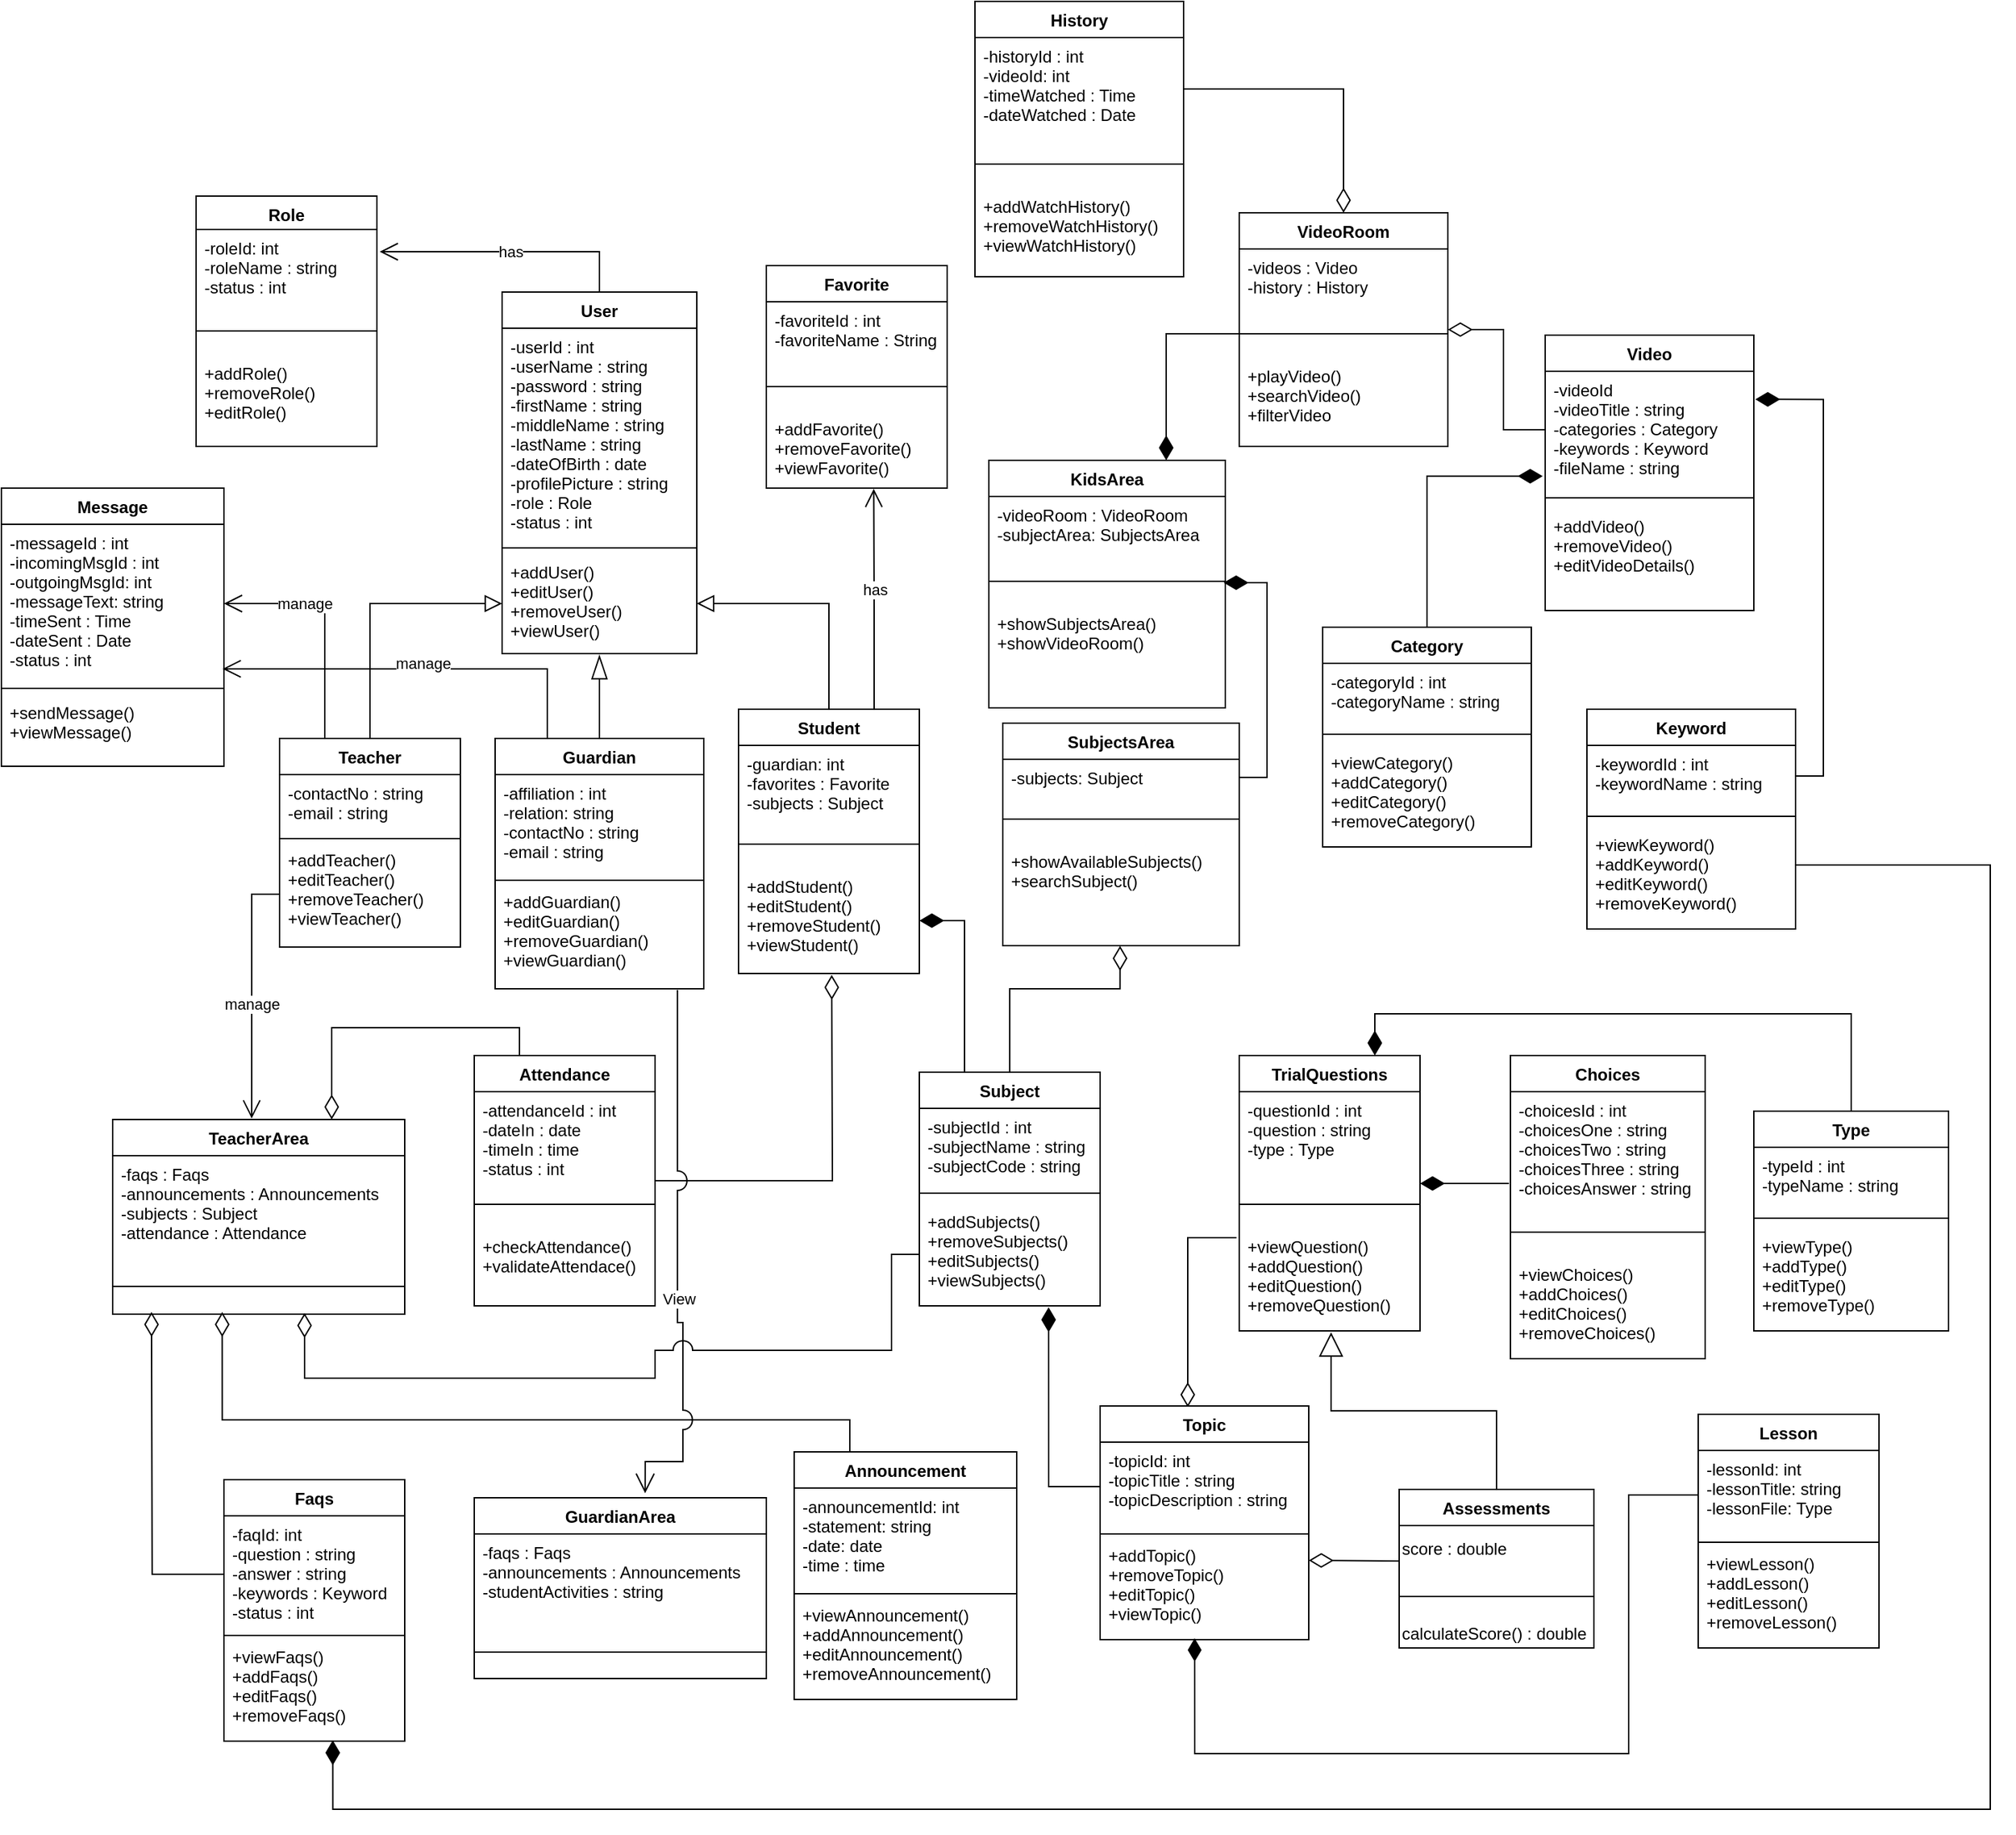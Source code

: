 <mxfile version="14.6.13" type="device" pages="10"><diagram id="yydAAiTSnxa_Fso7AH8H" name="ClassDiagram"><mxGraphModel dx="1776" dy="1726" grid="1" gridSize="10" guides="1" tooltips="1" connect="1" arrows="1" fold="1" page="1" pageScale="1" pageWidth="850" pageHeight="1100" math="0" shadow="0"><root><mxCell id="0"/><mxCell id="1" parent="0"/><mxCell id="_FYR27ibgMHcsNkecTPQ-1" style="rounded=0;orthogonalLoop=1;jettySize=auto;html=1;exitX=0.5;exitY=0;exitDx=0;exitDy=0;entryX=0;entryY=0.5;entryDx=0;entryDy=0;endArrow=block;endFill=0;strokeWidth=1;edgeStyle=orthogonalEdgeStyle;elbow=vertical;targetPerimeterSpacing=0;endSize=10;" parent="1" source="_FYR27ibgMHcsNkecTPQ-4" target="_FYR27ibgMHcsNkecTPQ-11" edge="1"><mxGeometry relative="1" as="geometry"/></mxCell><mxCell id="_FYR27ibgMHcsNkecTPQ-132" style="edgeStyle=orthogonalEdgeStyle;rounded=0;orthogonalLoop=1;jettySize=auto;html=1;exitX=0.25;exitY=0;exitDx=0;exitDy=0;entryX=1;entryY=0.5;entryDx=0;entryDy=0;endArrow=open;endFill=0;endSize=11;" parent="1" source="_FYR27ibgMHcsNkecTPQ-4" target="_FYR27ibgMHcsNkecTPQ-112" edge="1"><mxGeometry relative="1" as="geometry"/></mxCell><mxCell id="_FYR27ibgMHcsNkecTPQ-133" value="manage" style="edgeLabel;html=1;align=center;verticalAlign=middle;resizable=0;points=[];" parent="_FYR27ibgMHcsNkecTPQ-132" vertex="1" connectable="0"><mxGeometry x="0.32" relative="1" as="geometry"><mxPoint as="offset"/></mxGeometry></mxCell><mxCell id="_FYR27ibgMHcsNkecTPQ-4" value="Teacher" style="swimlane;fontStyle=1;align=center;verticalAlign=top;childLayout=stackLayout;horizontal=1;startSize=26;horizontalStack=0;resizeParent=1;resizeParentMax=0;resizeLast=0;collapsible=1;marginBottom=0;" parent="1" vertex="1"><mxGeometry x="20" y="370" width="130" height="150" as="geometry"/></mxCell><mxCell id="_FYR27ibgMHcsNkecTPQ-5" value="-contactNo : string&#10;-email : string" style="text;strokeColor=none;fillColor=none;align=left;verticalAlign=top;spacingLeft=4;spacingRight=4;overflow=hidden;rotatable=0;points=[[0,0.5],[1,0.5]];portConstraint=eastwest;glass=0;" parent="_FYR27ibgMHcsNkecTPQ-4" vertex="1"><mxGeometry y="26" width="130" height="44" as="geometry"/></mxCell><mxCell id="_FYR27ibgMHcsNkecTPQ-6" value="" style="line;strokeWidth=1;fillColor=none;align=left;verticalAlign=middle;spacingTop=-1;spacingLeft=3;spacingRight=3;rotatable=0;labelPosition=right;points=[];portConstraint=eastwest;" parent="_FYR27ibgMHcsNkecTPQ-4" vertex="1"><mxGeometry y="70" width="130" height="4" as="geometry"/></mxCell><mxCell id="_FYR27ibgMHcsNkecTPQ-130" value="+addTeacher()&#10;+editTeacher()&#10;+removeTeacher()&#10;+viewTeacher()" style="text;strokeColor=none;fillColor=none;align=left;verticalAlign=top;spacingLeft=4;spacingRight=4;overflow=hidden;rotatable=0;points=[[0,0.5],[1,0.5]];portConstraint=eastwest;glass=0;" parent="_FYR27ibgMHcsNkecTPQ-4" vertex="1"><mxGeometry y="74" width="130" height="76" as="geometry"/></mxCell><mxCell id="_FYR27ibgMHcsNkecTPQ-8" value="User" style="swimlane;fontStyle=1;align=center;verticalAlign=top;childLayout=stackLayout;horizontal=1;startSize=26;horizontalStack=0;resizeParent=1;resizeParentMax=0;resizeLast=0;collapsible=1;marginBottom=0;glass=0;swimlaneLine=1;" parent="1" vertex="1"><mxGeometry x="180" y="49" width="140" height="260" as="geometry"/></mxCell><mxCell id="_FYR27ibgMHcsNkecTPQ-9" value="-userId : int&#10;-userName : string&#10;-password : string&#10;-firstName : string&#10;-middleName : string&#10;-lastName : string&#10;-dateOfBirth : date&#10;-profilePicture : string&#10;-role : Role&#10;-status : int&#10;&#10;" style="text;strokeColor=none;fillColor=none;align=left;verticalAlign=top;spacingLeft=4;spacingRight=4;overflow=hidden;rotatable=0;points=[[0,0.5],[1,0.5]];portConstraint=eastwest;" parent="_FYR27ibgMHcsNkecTPQ-8" vertex="1"><mxGeometry y="26" width="140" height="154" as="geometry"/></mxCell><mxCell id="_FYR27ibgMHcsNkecTPQ-10" value="" style="line;strokeWidth=1;fillColor=none;align=left;verticalAlign=middle;spacingTop=-1;spacingLeft=3;spacingRight=3;rotatable=0;labelPosition=right;points=[];portConstraint=eastwest;" parent="_FYR27ibgMHcsNkecTPQ-8" vertex="1"><mxGeometry y="180" width="140" height="8" as="geometry"/></mxCell><mxCell id="_FYR27ibgMHcsNkecTPQ-11" value="+addUser()&#10;+editUser()&#10;+removeUser()&#10;+viewUser()" style="text;strokeColor=none;fillColor=none;align=left;verticalAlign=top;spacingLeft=4;spacingRight=4;overflow=hidden;rotatable=0;points=[[0,0.5],[1,0.5]];portConstraint=eastwest;" parent="_FYR27ibgMHcsNkecTPQ-8" vertex="1"><mxGeometry y="188" width="140" height="72" as="geometry"/></mxCell><mxCell id="_FYR27ibgMHcsNkecTPQ-12" style="edgeStyle=orthogonalEdgeStyle;rounded=0;orthogonalLoop=1;jettySize=auto;html=1;exitX=0.5;exitY=0;exitDx=0;exitDy=0;entryX=1;entryY=0.5;entryDx=0;entryDy=0;endArrow=block;endFill=0;endSize=10;targetPerimeterSpacing=0;strokeWidth=1;" parent="1" source="_FYR27ibgMHcsNkecTPQ-13" target="_FYR27ibgMHcsNkecTPQ-11" edge="1"><mxGeometry relative="1" as="geometry"><Array as="points"><mxPoint x="415" y="273"/></Array></mxGeometry></mxCell><mxCell id="_FYR27ibgMHcsNkecTPQ-128" style="edgeStyle=orthogonalEdgeStyle;rounded=0;orthogonalLoop=1;jettySize=auto;html=1;exitX=0.75;exitY=0;exitDx=0;exitDy=0;entryX=0.594;entryY=1.009;entryDx=0;entryDy=0;entryPerimeter=0;endArrow=open;endFill=0;endSize=11;" parent="1" source="_FYR27ibgMHcsNkecTPQ-13" target="_FYR27ibgMHcsNkecTPQ-127" edge="1"><mxGeometry relative="1" as="geometry"/></mxCell><mxCell id="_FYR27ibgMHcsNkecTPQ-129" value="has" style="edgeLabel;html=1;align=center;verticalAlign=middle;resizable=0;points=[];" parent="_FYR27ibgMHcsNkecTPQ-128" vertex="1" connectable="0"><mxGeometry x="0.096" y="-1" relative="1" as="geometry"><mxPoint as="offset"/></mxGeometry></mxCell><mxCell id="_FYR27ibgMHcsNkecTPQ-13" value="Student" style="swimlane;fontStyle=1;align=center;verticalAlign=top;childLayout=stackLayout;horizontal=1;startSize=26;horizontalStack=0;resizeParent=1;resizeParentMax=0;resizeLast=0;collapsible=1;marginBottom=0;" parent="1" vertex="1"><mxGeometry x="350" y="349" width="130" height="190" as="geometry"/></mxCell><mxCell id="_FYR27ibgMHcsNkecTPQ-14" value="-guardian: int&#10;-favorites : Favorite&#10;-subjects : Subject" style="text;strokeColor=none;fillColor=none;align=left;verticalAlign=top;spacingLeft=4;spacingRight=4;overflow=hidden;rotatable=0;points=[[0,0.5],[1,0.5]];portConstraint=eastwest;glass=0;" parent="_FYR27ibgMHcsNkecTPQ-13" vertex="1"><mxGeometry y="26" width="130" height="54" as="geometry"/></mxCell><mxCell id="_FYR27ibgMHcsNkecTPQ-15" value="" style="line;strokeWidth=1;fillColor=none;align=left;verticalAlign=middle;spacingTop=-1;spacingLeft=3;spacingRight=3;rotatable=0;labelPosition=right;points=[];portConstraint=eastwest;" parent="_FYR27ibgMHcsNkecTPQ-13" vertex="1"><mxGeometry y="80" width="130" height="34" as="geometry"/></mxCell><mxCell id="_FYR27ibgMHcsNkecTPQ-134" value="+addStudent()&#10;+editStudent()&#10;+removeStudent()&#10;+viewStudent()" style="text;strokeColor=none;fillColor=none;align=left;verticalAlign=top;spacingLeft=4;spacingRight=4;overflow=hidden;rotatable=0;points=[[0,0.5],[1,0.5]];portConstraint=eastwest;glass=0;" parent="_FYR27ibgMHcsNkecTPQ-13" vertex="1"><mxGeometry y="114" width="130" height="76" as="geometry"/></mxCell><mxCell id="_FYR27ibgMHcsNkecTPQ-17" style="edgeStyle=orthogonalEdgeStyle;rounded=0;orthogonalLoop=1;jettySize=auto;html=1;exitX=1;exitY=0.5;exitDx=0;exitDy=0;endArrow=diamondThin;endFill=0;endSize=15;targetPerimeterSpacing=0;strokeWidth=1;" parent="1" source="_FYR27ibgMHcsNkecTPQ-18" edge="1"><mxGeometry relative="1" as="geometry"><mxPoint x="417" y="540" as="targetPoint"/></mxGeometry></mxCell><mxCell id="_FYR27ibgMHcsNkecTPQ-159" style="edgeStyle=orthogonalEdgeStyle;rounded=0;orthogonalLoop=1;jettySize=auto;html=1;exitX=0.25;exitY=0;exitDx=0;exitDy=0;entryX=0.75;entryY=0;entryDx=0;entryDy=0;endArrow=diamondThin;endFill=0;endSize=15;" parent="1" source="_FYR27ibgMHcsNkecTPQ-18" target="_FYR27ibgMHcsNkecTPQ-149" edge="1"><mxGeometry relative="1" as="geometry"/></mxCell><mxCell id="_FYR27ibgMHcsNkecTPQ-18" value="Attendance" style="swimlane;fontStyle=1;align=center;verticalAlign=top;childLayout=stackLayout;horizontal=1;startSize=26;horizontalStack=0;resizeParent=1;resizeParentMax=0;resizeLast=0;collapsible=1;marginBottom=0;glass=0;rounded=0;shadow=0;" parent="1" vertex="1"><mxGeometry x="160" y="598" width="130" height="180" as="geometry"/></mxCell><mxCell id="_FYR27ibgMHcsNkecTPQ-19" value="-attendanceId : int&#10;-dateIn : date&#10;-timeIn : time&#10;-status : int" style="text;strokeColor=none;fillColor=none;align=left;verticalAlign=top;spacingLeft=4;spacingRight=4;overflow=hidden;rotatable=0;points=[[0,0.5],[1,0.5]];portConstraint=eastwest;glass=0;" parent="_FYR27ibgMHcsNkecTPQ-18" vertex="1"><mxGeometry y="26" width="130" height="64" as="geometry"/></mxCell><mxCell id="_FYR27ibgMHcsNkecTPQ-20" value="" style="line;strokeWidth=1;fillColor=none;align=left;verticalAlign=middle;spacingTop=-1;spacingLeft=3;spacingRight=3;rotatable=0;labelPosition=right;points=[];portConstraint=eastwest;" parent="_FYR27ibgMHcsNkecTPQ-18" vertex="1"><mxGeometry y="90" width="130" height="34" as="geometry"/></mxCell><mxCell id="_FYR27ibgMHcsNkecTPQ-21" value="+checkAttendance()&#10;+validateAttendace()" style="text;strokeColor=none;align=left;verticalAlign=top;spacingLeft=4;spacingRight=4;overflow=hidden;rotatable=0;points=[[0,0.5],[1,0.5]];portConstraint=eastwest;" parent="_FYR27ibgMHcsNkecTPQ-18" vertex="1"><mxGeometry y="124" width="130" height="56" as="geometry"/></mxCell><mxCell id="_FYR27ibgMHcsNkecTPQ-23" value="KidsArea" style="swimlane;fontStyle=1;align=center;verticalAlign=top;childLayout=stackLayout;horizontal=1;startSize=26;horizontalStack=0;resizeParent=1;resizeParentMax=0;resizeLast=0;collapsible=1;marginBottom=0;" parent="1" vertex="1"><mxGeometry x="530" y="170" width="170" height="178" as="geometry"/></mxCell><mxCell id="_FYR27ibgMHcsNkecTPQ-24" value="-videoRoom : VideoRoom&#10;-subjectArea: SubjectsArea" style="text;strokeColor=none;fillColor=none;align=left;verticalAlign=top;spacingLeft=4;spacingRight=4;overflow=hidden;rotatable=0;points=[[0,0.5],[1,0.5]];portConstraint=eastwest;" parent="_FYR27ibgMHcsNkecTPQ-23" vertex="1"><mxGeometry y="26" width="170" height="44" as="geometry"/></mxCell><mxCell id="_FYR27ibgMHcsNkecTPQ-25" value="" style="line;strokeWidth=1;fillColor=none;align=left;verticalAlign=middle;spacingTop=-1;spacingLeft=3;spacingRight=3;rotatable=0;labelPosition=right;points=[];portConstraint=eastwest;" parent="_FYR27ibgMHcsNkecTPQ-23" vertex="1"><mxGeometry y="70" width="170" height="34" as="geometry"/></mxCell><mxCell id="_FYR27ibgMHcsNkecTPQ-26" value="+showSubjectsArea()&#10;+showVideoRoom()" style="text;strokeColor=none;fillColor=none;align=left;verticalAlign=top;spacingLeft=4;spacingRight=4;overflow=hidden;rotatable=0;points=[[0,0.5],[1,0.5]];portConstraint=eastwest;" parent="_FYR27ibgMHcsNkecTPQ-23" vertex="1"><mxGeometry y="104" width="170" height="74" as="geometry"/></mxCell><mxCell id="_FYR27ibgMHcsNkecTPQ-27" style="edgeStyle=orthogonalEdgeStyle;rounded=0;orthogonalLoop=1;jettySize=auto;html=1;exitX=0;exitY=0.75;exitDx=0;exitDy=0;endArrow=diamondThin;endFill=0;endSize=15;targetPerimeterSpacing=0;strokeWidth=1;" parent="1" source="_FYR27ibgMHcsNkecTPQ-30" edge="1"><mxGeometry relative="1" as="geometry"><mxPoint x="760" y="961" as="targetPoint"/></mxGeometry></mxCell><mxCell id="_FYR27ibgMHcsNkecTPQ-28" style="edgeStyle=elbowEdgeStyle;rounded=0;jumpStyle=arc;jumpSize=14;orthogonalLoop=1;jettySize=auto;elbow=vertical;html=1;exitX=0.5;exitY=0;exitDx=0;exitDy=0;shadow=0;startArrow=none;startFill=0;endArrow=block;endFill=0;endSize=15;entryX=0.508;entryY=1.014;entryDx=0;entryDy=0;entryPerimeter=0;" parent="1" source="_FYR27ibgMHcsNkecTPQ-29" target="_FYR27ibgMHcsNkecTPQ-37" edge="1"><mxGeometry relative="1" as="geometry"><mxPoint x="740" y="500" as="targetPoint"/></mxGeometry></mxCell><mxCell id="_FYR27ibgMHcsNkecTPQ-29" value="Assessments" style="swimlane;fontStyle=1;align=center;verticalAlign=top;childLayout=stackLayout;horizontal=1;startSize=26;horizontalStack=0;resizeParent=1;resizeParentMax=0;resizeLast=0;collapsible=1;marginBottom=0;" parent="1" vertex="1"><mxGeometry x="825" y="910" width="140" height="114" as="geometry"/></mxCell><mxCell id="_FYR27ibgMHcsNkecTPQ-30" value="score : double" style="text;html=1;strokeColor=none;fillColor=none;align=left;verticalAlign=middle;whiteSpace=wrap;rounded=0;" parent="_FYR27ibgMHcsNkecTPQ-29" vertex="1"><mxGeometry y="26" width="140" height="34" as="geometry"/></mxCell><mxCell id="_FYR27ibgMHcsNkecTPQ-31" value="" style="line;strokeWidth=1;fillColor=none;align=left;verticalAlign=middle;spacingTop=-1;spacingLeft=3;spacingRight=3;rotatable=0;labelPosition=right;points=[];portConstraint=eastwest;" parent="_FYR27ibgMHcsNkecTPQ-29" vertex="1"><mxGeometry y="60" width="140" height="34" as="geometry"/></mxCell><mxCell id="_FYR27ibgMHcsNkecTPQ-32" value="calculateScore() : double" style="text;html=1;strokeColor=none;fillColor=none;align=left;verticalAlign=middle;whiteSpace=wrap;rounded=0;" parent="_FYR27ibgMHcsNkecTPQ-29" vertex="1"><mxGeometry y="94" width="140" height="20" as="geometry"/></mxCell><mxCell id="_FYR27ibgMHcsNkecTPQ-33" style="edgeStyle=orthogonalEdgeStyle;rounded=0;orthogonalLoop=1;jettySize=auto;html=1;exitX=-0.015;exitY=0.095;exitDx=0;exitDy=0;entryX=0.42;entryY=0.005;entryDx=0;entryDy=0;endArrow=diamondThin;endFill=0;endSize=15;targetPerimeterSpacing=0;strokeWidth=1;exitPerimeter=0;entryPerimeter=0;" parent="1" source="_FYR27ibgMHcsNkecTPQ-37" target="_FYR27ibgMHcsNkecTPQ-68" edge="1"><mxGeometry relative="1" as="geometry"/></mxCell><mxCell id="_FYR27ibgMHcsNkecTPQ-34" value="TrialQuestions" style="swimlane;fontStyle=1;align=center;verticalAlign=top;childLayout=stackLayout;horizontal=1;startSize=26;horizontalStack=0;resizeParent=1;resizeParentMax=0;resizeLast=0;collapsible=1;marginBottom=0;" parent="1" vertex="1"><mxGeometry x="710" y="598" width="130" height="198" as="geometry"/></mxCell><mxCell id="_FYR27ibgMHcsNkecTPQ-35" value="-questionId : int&#10;-question : string&#10;-type : Type" style="text;strokeColor=none;fillColor=none;align=left;verticalAlign=top;spacingLeft=4;spacingRight=4;overflow=hidden;rotatable=0;points=[[0,0.5],[1,0.5]];portConstraint=eastwest;" parent="_FYR27ibgMHcsNkecTPQ-34" vertex="1"><mxGeometry y="26" width="130" height="64" as="geometry"/></mxCell><mxCell id="_FYR27ibgMHcsNkecTPQ-36" value="" style="line;strokeWidth=1;fillColor=none;align=left;verticalAlign=middle;spacingTop=-1;spacingLeft=3;spacingRight=3;rotatable=0;labelPosition=right;points=[];portConstraint=eastwest;" parent="_FYR27ibgMHcsNkecTPQ-34" vertex="1"><mxGeometry y="90" width="130" height="34" as="geometry"/></mxCell><mxCell id="_FYR27ibgMHcsNkecTPQ-37" value="+viewQuestion()&#10;+addQuestion()&#10;+editQuestion()&#10;+removeQuestion()" style="text;strokeColor=none;fillColor=none;align=left;verticalAlign=top;spacingLeft=4;spacingRight=4;overflow=hidden;rotatable=0;points=[[0,0.5],[1,0.5]];portConstraint=eastwest;" parent="_FYR27ibgMHcsNkecTPQ-34" vertex="1"><mxGeometry y="124" width="130" height="74" as="geometry"/></mxCell><mxCell id="_FYR27ibgMHcsNkecTPQ-38" style="edgeStyle=orthogonalEdgeStyle;rounded=0;orthogonalLoop=1;jettySize=auto;html=1;endArrow=diamondThin;endFill=0;endSize=15;targetPerimeterSpacing=0;strokeWidth=1;entryX=0.496;entryY=1.002;entryDx=0;entryDy=0;entryPerimeter=0;" parent="1" source="_FYR27ibgMHcsNkecTPQ-39" target="_FYR27ibgMHcsNkecTPQ-91" edge="1"><mxGeometry relative="1" as="geometry"><mxPoint x="510" y="180" as="targetPoint"/><Array as="points"><mxPoint x="545" y="550"/><mxPoint x="624" y="550"/></Array></mxGeometry></mxCell><mxCell id="LOiZawNV1cWQrRXmk1CC-7" style="edgeStyle=orthogonalEdgeStyle;rounded=0;jumpStyle=arc;jumpSize=14;orthogonalLoop=1;jettySize=auto;html=1;exitX=0.25;exitY=0;exitDx=0;exitDy=0;endArrow=diamondThin;endFill=1;startSize=9;endSize=15;" parent="1" source="_FYR27ibgMHcsNkecTPQ-39" target="_FYR27ibgMHcsNkecTPQ-134" edge="1"><mxGeometry relative="1" as="geometry"/></mxCell><mxCell id="_FYR27ibgMHcsNkecTPQ-39" value="Subject" style="swimlane;fontStyle=1;align=center;verticalAlign=top;childLayout=stackLayout;horizontal=1;startSize=26;horizontalStack=0;resizeParent=1;resizeParentMax=0;resizeLast=0;collapsible=1;marginBottom=0;" parent="1" vertex="1"><mxGeometry x="480" y="610" width="130" height="168" as="geometry"/></mxCell><mxCell id="_FYR27ibgMHcsNkecTPQ-40" value="-subjectId : int&#10;-subjectName : string&#10;-subjectCode : string&#10;&#10;" style="text;strokeColor=none;fillColor=none;align=left;verticalAlign=top;spacingLeft=4;spacingRight=4;overflow=hidden;rotatable=0;points=[[0,0.5],[1,0.5]];portConstraint=eastwest;" parent="_FYR27ibgMHcsNkecTPQ-39" vertex="1"><mxGeometry y="26" width="130" height="54" as="geometry"/></mxCell><mxCell id="_FYR27ibgMHcsNkecTPQ-41" value="" style="line;strokeWidth=1;fillColor=none;align=left;verticalAlign=middle;spacingTop=-1;spacingLeft=3;spacingRight=3;rotatable=0;labelPosition=right;points=[];portConstraint=eastwest;" parent="_FYR27ibgMHcsNkecTPQ-39" vertex="1"><mxGeometry y="80" width="130" height="14" as="geometry"/></mxCell><mxCell id="_FYR27ibgMHcsNkecTPQ-42" value="+addSubjects()&#10;+removeSubjects()&#10;+editSubjects()&#10;+viewSubjects()" style="text;strokeColor=none;fillColor=none;align=left;verticalAlign=top;spacingLeft=4;spacingRight=4;overflow=hidden;rotatable=0;points=[[0,0.5],[1,0.5]];portConstraint=eastwest;" parent="_FYR27ibgMHcsNkecTPQ-39" vertex="1"><mxGeometry y="94" width="130" height="74" as="geometry"/></mxCell><mxCell id="_FYR27ibgMHcsNkecTPQ-45" value="Role" style="swimlane;fontStyle=1;align=center;verticalAlign=top;childLayout=stackLayout;horizontal=1;startSize=24;horizontalStack=0;resizeParent=1;resizeParentMax=0;resizeLast=0;collapsible=1;marginBottom=0;" parent="1" vertex="1"><mxGeometry x="-40" y="-20" width="130" height="180" as="geometry"/></mxCell><mxCell id="_FYR27ibgMHcsNkecTPQ-46" value="-roleId: int&#10;-roleName : string&#10;-status : int" style="text;strokeColor=none;fillColor=none;align=left;verticalAlign=top;spacingLeft=4;spacingRight=4;overflow=hidden;rotatable=0;points=[[0,0.5],[1,0.5]];portConstraint=eastwest;" parent="_FYR27ibgMHcsNkecTPQ-45" vertex="1"><mxGeometry y="24" width="130" height="56" as="geometry"/></mxCell><mxCell id="_FYR27ibgMHcsNkecTPQ-47" value="" style="line;strokeWidth=1;fillColor=none;align=left;verticalAlign=middle;spacingTop=-1;spacingLeft=3;spacingRight=3;rotatable=0;labelPosition=right;points=[];portConstraint=eastwest;" parent="_FYR27ibgMHcsNkecTPQ-45" vertex="1"><mxGeometry y="80" width="130" height="34" as="geometry"/></mxCell><mxCell id="_FYR27ibgMHcsNkecTPQ-48" value="+addRole()&#10;+removeRole()&#10;+editRole()" style="text;strokeColor=none;fillColor=none;align=left;verticalAlign=top;spacingLeft=4;spacingRight=4;overflow=hidden;rotatable=0;points=[[0,0.5],[1,0.5]];portConstraint=eastwest;" parent="_FYR27ibgMHcsNkecTPQ-45" vertex="1"><mxGeometry y="114" width="130" height="66" as="geometry"/></mxCell><mxCell id="_FYR27ibgMHcsNkecTPQ-49" value="has" style="edgeStyle=elbowEdgeStyle;rounded=0;orthogonalLoop=1;jettySize=auto;elbow=vertical;html=1;entryX=0.5;entryY=0;entryDx=0;entryDy=0;endArrow=none;endFill=0;endSize=11;startArrow=open;startFill=0;startSize=11;" parent="1" target="_FYR27ibgMHcsNkecTPQ-8" edge="1"><mxGeometry relative="1" as="geometry"><Array as="points"><mxPoint x="170" y="20"/><mxPoint x="210" y="44"/></Array><mxPoint x="92" y="20" as="sourcePoint"/></mxGeometry></mxCell><mxCell id="_FYR27ibgMHcsNkecTPQ-50" style="edgeStyle=elbowEdgeStyle;rounded=0;orthogonalLoop=1;jettySize=auto;elbow=vertical;html=1;exitX=0.5;exitY=0;exitDx=0;exitDy=0;endArrow=blockThin;endFill=0;endSize=15;" parent="1" source="_FYR27ibgMHcsNkecTPQ-97" edge="1"><mxGeometry relative="1" as="geometry"><mxPoint x="250" y="310" as="targetPoint"/></mxGeometry></mxCell><mxCell id="_FYR27ibgMHcsNkecTPQ-51" value="Choices" style="swimlane;fontStyle=1;align=center;verticalAlign=top;childLayout=stackLayout;horizontal=1;startSize=26;horizontalStack=0;resizeParent=1;resizeParentMax=0;resizeLast=0;collapsible=1;marginBottom=0;" parent="1" vertex="1"><mxGeometry x="905" y="598" width="140" height="218" as="geometry"/></mxCell><mxCell id="_FYR27ibgMHcsNkecTPQ-52" value="-choicesId : int&#10;-choicesOne : string&#10;-choicesTwo : string&#10;-choicesThree : string&#10;-choicesAnswer : string" style="text;strokeColor=none;fillColor=none;align=left;verticalAlign=top;spacingLeft=4;spacingRight=4;overflow=hidden;rotatable=0;points=[[0,0.5],[1,0.5]];portConstraint=eastwest;" parent="_FYR27ibgMHcsNkecTPQ-51" vertex="1"><mxGeometry y="26" width="140" height="84" as="geometry"/></mxCell><mxCell id="_FYR27ibgMHcsNkecTPQ-53" value="" style="line;strokeWidth=1;fillColor=none;align=left;verticalAlign=middle;spacingTop=-1;spacingLeft=3;spacingRight=3;rotatable=0;labelPosition=right;points=[];portConstraint=eastwest;" parent="_FYR27ibgMHcsNkecTPQ-51" vertex="1"><mxGeometry y="110" width="140" height="34" as="geometry"/></mxCell><mxCell id="_FYR27ibgMHcsNkecTPQ-54" value="+viewChoices()&#10;+addChoices()&#10;+editChoices()&#10;+removeChoices()" style="text;strokeColor=none;fillColor=none;align=left;verticalAlign=top;spacingLeft=4;spacingRight=4;overflow=hidden;rotatable=0;points=[[0,0.5],[1,0.5]];portConstraint=eastwest;" parent="_FYR27ibgMHcsNkecTPQ-51" vertex="1"><mxGeometry y="144" width="140" height="74" as="geometry"/></mxCell><mxCell id="_FYR27ibgMHcsNkecTPQ-55" style="edgeStyle=elbowEdgeStyle;rounded=0;orthogonalLoop=1;jettySize=auto;elbow=vertical;html=1;endArrow=diamondThin;endFill=1;endSize=15;" parent="1" edge="1"><mxGeometry relative="1" as="geometry"><mxPoint x="904" y="690" as="sourcePoint"/><mxPoint x="840" y="690" as="targetPoint"/><Array as="points"><mxPoint x="870" y="690"/><mxPoint x="880" y="658"/><mxPoint x="850" y="610"/></Array></mxGeometry></mxCell><mxCell id="_FYR27ibgMHcsNkecTPQ-58" value="Faqs" style="swimlane;fontStyle=1;align=center;verticalAlign=top;childLayout=stackLayout;horizontal=1;startSize=26;horizontalStack=0;resizeParent=1;resizeParentMax=0;resizeLast=0;collapsible=1;marginBottom=0;" parent="1" vertex="1"><mxGeometry x="-20" y="903" width="130" height="188" as="geometry"/></mxCell><mxCell id="_FYR27ibgMHcsNkecTPQ-59" value="-faqId: int&#10;-question : string&#10;-answer : string&#10;-keywords : Keyword&#10;-status : int&#10;" style="text;strokeColor=none;fillColor=none;align=left;verticalAlign=top;spacingLeft=4;spacingRight=4;overflow=hidden;rotatable=0;points=[[0,0.5],[1,0.5]];portConstraint=eastwest;" parent="_FYR27ibgMHcsNkecTPQ-58" vertex="1"><mxGeometry y="26" width="130" height="84" as="geometry"/></mxCell><mxCell id="_FYR27ibgMHcsNkecTPQ-60" value="" style="line;strokeWidth=1;fillColor=none;align=left;verticalAlign=middle;spacingTop=-1;spacingLeft=3;spacingRight=3;rotatable=0;labelPosition=right;points=[];portConstraint=eastwest;" parent="_FYR27ibgMHcsNkecTPQ-58" vertex="1"><mxGeometry y="110" width="130" height="4" as="geometry"/></mxCell><mxCell id="_FYR27ibgMHcsNkecTPQ-61" value="+viewFaqs()&#10;+addFaqs()&#10;+editFaqs()&#10;+removeFaqs()" style="text;strokeColor=none;fillColor=none;align=left;verticalAlign=top;spacingLeft=4;spacingRight=4;overflow=hidden;rotatable=0;points=[[0,0.5],[1,0.5]];portConstraint=eastwest;" parent="_FYR27ibgMHcsNkecTPQ-58" vertex="1"><mxGeometry y="114" width="130" height="74" as="geometry"/></mxCell><mxCell id="_FYR27ibgMHcsNkecTPQ-156" style="edgeStyle=orthogonalEdgeStyle;rounded=0;orthogonalLoop=1;jettySize=auto;html=1;exitX=0.25;exitY=0;exitDx=0;exitDy=0;entryX=0.375;entryY=1.005;entryDx=0;entryDy=0;entryPerimeter=0;endArrow=diamondThin;endFill=0;endSize=15;" parent="1" source="_FYR27ibgMHcsNkecTPQ-64" edge="1"><mxGeometry relative="1" as="geometry"><mxPoint x="-21.25" y="782.37" as="targetPoint"/><Array as="points"><mxPoint x="430" y="860"/><mxPoint x="-21" y="860"/></Array></mxGeometry></mxCell><mxCell id="_FYR27ibgMHcsNkecTPQ-64" value="Announcement" style="swimlane;fontStyle=1;align=center;verticalAlign=top;childLayout=stackLayout;horizontal=1;startSize=26;horizontalStack=0;resizeParent=1;resizeParentMax=0;resizeLast=0;collapsible=1;marginBottom=0;" parent="1" vertex="1"><mxGeometry x="390" y="883" width="160" height="178" as="geometry"/></mxCell><mxCell id="_FYR27ibgMHcsNkecTPQ-65" value="-announcementId: int&#10;-statement: string&#10;-date: date&#10;-time : time" style="text;strokeColor=none;fillColor=none;align=left;verticalAlign=top;spacingLeft=4;spacingRight=4;overflow=hidden;rotatable=0;points=[[0,0.5],[1,0.5]];portConstraint=eastwest;" parent="_FYR27ibgMHcsNkecTPQ-64" vertex="1"><mxGeometry y="26" width="160" height="74" as="geometry"/></mxCell><mxCell id="_FYR27ibgMHcsNkecTPQ-66" value="" style="line;strokeWidth=1;fillColor=none;align=left;verticalAlign=middle;spacingTop=-1;spacingLeft=3;spacingRight=3;rotatable=0;labelPosition=right;points=[];portConstraint=eastwest;" parent="_FYR27ibgMHcsNkecTPQ-64" vertex="1"><mxGeometry y="100" width="160" height="4" as="geometry"/></mxCell><mxCell id="_FYR27ibgMHcsNkecTPQ-67" value="+viewAnnouncement()&#10;+addAnnouncement()&#10;+editAnnouncement()&#10;+removeAnnouncement()" style="text;strokeColor=none;fillColor=none;align=left;verticalAlign=top;spacingLeft=4;spacingRight=4;overflow=hidden;rotatable=0;points=[[0,0.5],[1,0.5]];portConstraint=eastwest;" parent="_FYR27ibgMHcsNkecTPQ-64" vertex="1"><mxGeometry y="104" width="160" height="74" as="geometry"/></mxCell><mxCell id="_FYR27ibgMHcsNkecTPQ-68" value="Topic" style="swimlane;fontStyle=1;align=center;verticalAlign=top;childLayout=stackLayout;horizontal=1;startSize=26;horizontalStack=0;resizeParent=1;resizeParentMax=0;resizeLast=0;collapsible=1;marginBottom=0;" parent="1" vertex="1"><mxGeometry x="610" y="850" width="150" height="168" as="geometry"/></mxCell><mxCell id="_FYR27ibgMHcsNkecTPQ-69" value="-topicId: int&#10;-topicTitle : string&#10;-topicDescription : string&#10;" style="text;strokeColor=none;fillColor=none;align=left;verticalAlign=top;spacingLeft=4;spacingRight=4;overflow=hidden;rotatable=0;points=[[0,0.5],[1,0.5]];portConstraint=eastwest;" parent="_FYR27ibgMHcsNkecTPQ-68" vertex="1"><mxGeometry y="26" width="150" height="64" as="geometry"/></mxCell><mxCell id="_FYR27ibgMHcsNkecTPQ-70" value="" style="line;strokeWidth=1;fillColor=none;align=left;verticalAlign=middle;spacingTop=-1;spacingLeft=3;spacingRight=3;rotatable=0;labelPosition=right;points=[];portConstraint=eastwest;" parent="_FYR27ibgMHcsNkecTPQ-68" vertex="1"><mxGeometry y="90" width="150" height="4" as="geometry"/></mxCell><mxCell id="_FYR27ibgMHcsNkecTPQ-71" value="+addTopic()&#10;+removeTopic()&#10;+editTopic()&#10;+viewTopic()" style="text;strokeColor=none;fillColor=none;align=left;verticalAlign=top;spacingLeft=4;spacingRight=4;overflow=hidden;rotatable=0;points=[[0,0.5],[1,0.5]];portConstraint=eastwest;" parent="_FYR27ibgMHcsNkecTPQ-68" vertex="1"><mxGeometry y="94" width="150" height="74" as="geometry"/></mxCell><mxCell id="_FYR27ibgMHcsNkecTPQ-72" style="edgeStyle=orthogonalEdgeStyle;rounded=0;orthogonalLoop=1;jettySize=auto;html=1;exitX=0;exitY=0.5;exitDx=0;exitDy=0;entryX=0.715;entryY=1.014;entryDx=0;entryDy=0;entryPerimeter=0;endArrow=diamondThin;endFill=1;endSize=15;" parent="1" source="_FYR27ibgMHcsNkecTPQ-69" target="_FYR27ibgMHcsNkecTPQ-42" edge="1"><mxGeometry relative="1" as="geometry"/></mxCell><mxCell id="_FYR27ibgMHcsNkecTPQ-73" style="edgeStyle=orthogonalEdgeStyle;rounded=0;orthogonalLoop=1;jettySize=auto;html=1;endArrow=diamondThin;endFill=1;startSize=8;endSize=15;sourcePerimeterSpacing=0;targetPerimeterSpacing=0;entryX=0.75;entryY=0;entryDx=0;entryDy=0;exitX=0;exitY=0.5;exitDx=0;exitDy=0;exitPerimeter=0;" parent="1" source="_FYR27ibgMHcsNkecTPQ-76" target="_FYR27ibgMHcsNkecTPQ-23" edge="1"><mxGeometry relative="1" as="geometry"><mxPoint x="615" y="150" as="targetPoint"/></mxGeometry></mxCell><mxCell id="_FYR27ibgMHcsNkecTPQ-74" value="VideoRoom" style="swimlane;fontStyle=1;align=center;verticalAlign=top;childLayout=stackLayout;horizontal=1;startSize=26;horizontalStack=0;resizeParent=1;resizeParentMax=0;resizeLast=0;collapsible=1;marginBottom=0;" parent="1" vertex="1"><mxGeometry x="710" y="-8" width="150" height="168" as="geometry"/></mxCell><mxCell id="_FYR27ibgMHcsNkecTPQ-75" value="-videos : Video&#10;-history : History" style="text;strokeColor=none;fillColor=none;align=left;verticalAlign=top;spacingLeft=4;spacingRight=4;overflow=hidden;rotatable=0;points=[[0,0.5],[1,0.5]];portConstraint=eastwest;" parent="_FYR27ibgMHcsNkecTPQ-74" vertex="1"><mxGeometry y="26" width="150" height="44" as="geometry"/></mxCell><mxCell id="_FYR27ibgMHcsNkecTPQ-76" value="" style="line;strokeWidth=1;fillColor=none;align=left;verticalAlign=middle;spacingTop=-1;spacingLeft=3;spacingRight=3;rotatable=0;labelPosition=right;points=[];portConstraint=eastwest;" parent="_FYR27ibgMHcsNkecTPQ-74" vertex="1"><mxGeometry y="70" width="150" height="34" as="geometry"/></mxCell><mxCell id="_FYR27ibgMHcsNkecTPQ-77" value="+playVideo()&#10;+searchVideo()&#10;+filterVideo" style="text;strokeColor=none;fillColor=none;align=left;verticalAlign=top;spacingLeft=4;spacingRight=4;overflow=hidden;rotatable=0;points=[[0,0.5],[1,0.5]];portConstraint=eastwest;" parent="_FYR27ibgMHcsNkecTPQ-74" vertex="1"><mxGeometry y="104" width="150" height="64" as="geometry"/></mxCell><mxCell id="_FYR27ibgMHcsNkecTPQ-78" style="edgeStyle=orthogonalEdgeStyle;rounded=0;orthogonalLoop=1;jettySize=auto;html=1;exitX=0.5;exitY=0;exitDx=0;exitDy=0;entryX=-0.012;entryY=0.898;entryDx=0;entryDy=0;startSize=8;endSize=15;sourcePerimeterSpacing=0;targetPerimeterSpacing=0;endArrow=diamondThin;endFill=1;entryPerimeter=0;" parent="1" source="_FYR27ibgMHcsNkecTPQ-79" target="_FYR27ibgMHcsNkecTPQ-84" edge="1"><mxGeometry relative="1" as="geometry"/></mxCell><mxCell id="_FYR27ibgMHcsNkecTPQ-79" value="Category" style="swimlane;fontStyle=1;align=center;verticalAlign=top;childLayout=stackLayout;horizontal=1;startSize=26;horizontalStack=0;resizeParent=1;resizeParentMax=0;resizeLast=0;collapsible=1;marginBottom=0;" parent="1" vertex="1"><mxGeometry x="770" y="290" width="150" height="158" as="geometry"/></mxCell><mxCell id="_FYR27ibgMHcsNkecTPQ-80" value="-categoryId : int&#10;-categoryName : string&#10;" style="text;strokeColor=none;fillColor=none;align=left;verticalAlign=top;spacingLeft=4;spacingRight=4;overflow=hidden;rotatable=0;points=[[0,0.5],[1,0.5]];portConstraint=eastwest;" parent="_FYR27ibgMHcsNkecTPQ-79" vertex="1"><mxGeometry y="26" width="150" height="44" as="geometry"/></mxCell><mxCell id="_FYR27ibgMHcsNkecTPQ-81" value="" style="line;strokeWidth=1;fillColor=none;align=left;verticalAlign=middle;spacingTop=-1;spacingLeft=3;spacingRight=3;rotatable=0;labelPosition=right;points=[];portConstraint=eastwest;" parent="_FYR27ibgMHcsNkecTPQ-79" vertex="1"><mxGeometry y="70" width="150" height="14" as="geometry"/></mxCell><mxCell id="_FYR27ibgMHcsNkecTPQ-82" value="+viewCategory()&#10;+addCategory()&#10;+editCategory()&#10;+removeCategory()" style="text;strokeColor=none;fillColor=none;align=left;verticalAlign=top;spacingLeft=4;spacingRight=4;overflow=hidden;rotatable=0;points=[[0,0.5],[1,0.5]];portConstraint=eastwest;" parent="_FYR27ibgMHcsNkecTPQ-79" vertex="1"><mxGeometry y="84" width="150" height="74" as="geometry"/></mxCell><mxCell id="_FYR27ibgMHcsNkecTPQ-83" value="Video" style="swimlane;fontStyle=1;align=center;verticalAlign=top;childLayout=stackLayout;horizontal=1;startSize=26;horizontalStack=0;resizeParent=1;resizeParentMax=0;resizeLast=0;collapsible=1;marginBottom=0;" parent="1" vertex="1"><mxGeometry x="930" y="80" width="150" height="198" as="geometry"/></mxCell><mxCell id="_FYR27ibgMHcsNkecTPQ-84" value="-videoId&#10;-videoTitle : string&#10;-categories : Category&#10;-keywords : Keyword&#10;-fileName : string" style="text;strokeColor=none;fillColor=none;align=left;verticalAlign=top;spacingLeft=4;spacingRight=4;overflow=hidden;rotatable=0;points=[[0,0.5],[1,0.5]];portConstraint=eastwest;" parent="_FYR27ibgMHcsNkecTPQ-83" vertex="1"><mxGeometry y="26" width="150" height="84" as="geometry"/></mxCell><mxCell id="_FYR27ibgMHcsNkecTPQ-85" value="" style="line;strokeWidth=1;fillColor=none;align=left;verticalAlign=middle;spacingTop=-1;spacingLeft=3;spacingRight=3;rotatable=0;labelPosition=right;points=[];portConstraint=eastwest;" parent="_FYR27ibgMHcsNkecTPQ-83" vertex="1"><mxGeometry y="110" width="150" height="14" as="geometry"/></mxCell><mxCell id="_FYR27ibgMHcsNkecTPQ-86" value="+addVideo()&#10;+removeVideo()&#10;+editVideoDetails()&#10;" style="text;strokeColor=none;fillColor=none;align=left;verticalAlign=top;spacingLeft=4;spacingRight=4;overflow=hidden;rotatable=0;points=[[0,0.5],[1,0.5]];portConstraint=eastwest;" parent="_FYR27ibgMHcsNkecTPQ-83" vertex="1"><mxGeometry y="124" width="150" height="74" as="geometry"/></mxCell><mxCell id="_FYR27ibgMHcsNkecTPQ-87" style="edgeStyle=orthogonalEdgeStyle;rounded=0;orthogonalLoop=1;jettySize=auto;html=1;exitX=0;exitY=0.5;exitDx=0;exitDy=0;entryX=1;entryY=0.5;entryDx=0;entryDy=0;endArrow=diamondThin;endFill=0;startSize=8;endSize=15;sourcePerimeterSpacing=0;targetPerimeterSpacing=0;" parent="1" source="_FYR27ibgMHcsNkecTPQ-84" target="_FYR27ibgMHcsNkecTPQ-74" edge="1"><mxGeometry relative="1" as="geometry"/></mxCell><mxCell id="_FYR27ibgMHcsNkecTPQ-88" value="SubjectsArea" style="swimlane;fontStyle=1;align=center;verticalAlign=top;childLayout=stackLayout;horizontal=1;startSize=26;horizontalStack=0;resizeParent=1;resizeParentMax=0;resizeLast=0;collapsible=1;marginBottom=0;" parent="1" vertex="1"><mxGeometry x="540" y="359" width="170" height="160" as="geometry"/></mxCell><mxCell id="_FYR27ibgMHcsNkecTPQ-89" value="-subjects: Subject" style="text;strokeColor=none;fillColor=none;align=left;verticalAlign=top;spacingLeft=4;spacingRight=4;overflow=hidden;rotatable=0;points=[[0,0.5],[1,0.5]];portConstraint=eastwest;" parent="_FYR27ibgMHcsNkecTPQ-88" vertex="1"><mxGeometry y="26" width="170" height="26" as="geometry"/></mxCell><mxCell id="_FYR27ibgMHcsNkecTPQ-90" value="" style="line;strokeWidth=1;fillColor=none;align=left;verticalAlign=middle;spacingTop=-1;spacingLeft=3;spacingRight=3;rotatable=0;labelPosition=right;points=[];portConstraint=eastwest;" parent="_FYR27ibgMHcsNkecTPQ-88" vertex="1"><mxGeometry y="52" width="170" height="34" as="geometry"/></mxCell><mxCell id="_FYR27ibgMHcsNkecTPQ-91" value="+showAvailableSubjects()&#10;+searchSubject()" style="text;strokeColor=none;fillColor=none;align=left;verticalAlign=top;spacingLeft=4;spacingRight=4;overflow=hidden;rotatable=0;points=[[0,0.5],[1,0.5]];portConstraint=eastwest;" parent="_FYR27ibgMHcsNkecTPQ-88" vertex="1"><mxGeometry y="86" width="170" height="74" as="geometry"/></mxCell><mxCell id="_FYR27ibgMHcsNkecTPQ-92" style="edgeStyle=orthogonalEdgeStyle;rounded=0;orthogonalLoop=1;jettySize=auto;html=1;exitX=1;exitY=0.5;exitDx=0;exitDy=0;entryX=0.993;entryY=0.529;entryDx=0;entryDy=0;entryPerimeter=0;endArrow=diamondThin;endFill=1;endSize=15;" parent="1" source="_FYR27ibgMHcsNkecTPQ-89" target="_FYR27ibgMHcsNkecTPQ-25" edge="1"><mxGeometry relative="1" as="geometry"/></mxCell><mxCell id="_FYR27ibgMHcsNkecTPQ-147" style="edgeStyle=orthogonalEdgeStyle;rounded=0;orthogonalLoop=1;jettySize=auto;html=1;exitX=0.25;exitY=0;exitDx=0;exitDy=0;entryX=0.994;entryY=0.912;entryDx=0;entryDy=0;entryPerimeter=0;endArrow=open;endFill=0;endSize=11;" parent="1" source="_FYR27ibgMHcsNkecTPQ-97" target="_FYR27ibgMHcsNkecTPQ-112" edge="1"><mxGeometry relative="1" as="geometry"/></mxCell><mxCell id="_FYR27ibgMHcsNkecTPQ-148" value="manage" style="edgeLabel;html=1;align=center;verticalAlign=middle;resizable=0;points=[];" parent="_FYR27ibgMHcsNkecTPQ-147" vertex="1" connectable="0"><mxGeometry x="-0.023" y="-4" relative="1" as="geometry"><mxPoint x="-1" as="offset"/></mxGeometry></mxCell><mxCell id="_FYR27ibgMHcsNkecTPQ-97" value="Guardian" style="swimlane;fontStyle=1;align=center;verticalAlign=top;childLayout=stackLayout;horizontal=1;startSize=26;horizontalStack=0;resizeParent=1;resizeParentMax=0;resizeLast=0;collapsible=1;marginBottom=0;" parent="1" vertex="1"><mxGeometry x="175" y="370" width="150" height="180" as="geometry"/></mxCell><mxCell id="_FYR27ibgMHcsNkecTPQ-98" value="-affiliation : int&#10;-relation: string&#10;-contactNo : string&#10;-email : string" style="text;strokeColor=none;fillColor=none;align=left;verticalAlign=top;spacingLeft=4;spacingRight=4;overflow=hidden;rotatable=0;points=[[0,0.5],[1,0.5]];portConstraint=eastwest;glass=0;" parent="_FYR27ibgMHcsNkecTPQ-97" vertex="1"><mxGeometry y="26" width="150" height="74" as="geometry"/></mxCell><mxCell id="_FYR27ibgMHcsNkecTPQ-99" value="" style="line;strokeWidth=1;fillColor=none;align=left;verticalAlign=middle;spacingTop=-1;spacingLeft=3;spacingRight=3;rotatable=0;labelPosition=right;points=[];portConstraint=eastwest;" parent="_FYR27ibgMHcsNkecTPQ-97" vertex="1"><mxGeometry y="100" width="150" height="4" as="geometry"/></mxCell><mxCell id="_FYR27ibgMHcsNkecTPQ-131" value="+addGuardian()&#10;+editGuardian()&#10;+removeGuardian()&#10;+viewGuardian()" style="text;strokeColor=none;fillColor=none;align=left;verticalAlign=top;spacingLeft=4;spacingRight=4;overflow=hidden;rotatable=0;points=[[0,0.5],[1,0.5]];portConstraint=eastwest;glass=0;" parent="_FYR27ibgMHcsNkecTPQ-97" vertex="1"><mxGeometry y="104" width="150" height="76" as="geometry"/></mxCell><mxCell id="_FYR27ibgMHcsNkecTPQ-103" style="edgeStyle=orthogonalEdgeStyle;rounded=0;jumpStyle=arc;jumpSize=14;orthogonalLoop=1;jettySize=auto;html=1;exitX=0.585;exitY=-0.025;exitDx=0;exitDy=0;entryX=0.874;entryY=1.011;entryDx=0;entryDy=0;startArrow=open;startFill=0;endArrow=none;endFill=0;startSize=12;endSize=12;entryPerimeter=0;exitPerimeter=0;" parent="1" source="_FYR27ibgMHcsNkecTPQ-105" target="_FYR27ibgMHcsNkecTPQ-131" edge="1"><mxGeometry relative="1" as="geometry"><mxPoint x="309" y="556.964" as="targetPoint"/><Array as="points"><mxPoint x="283" y="890"/><mxPoint x="310" y="890"/><mxPoint x="310" y="790"/><mxPoint x="306" y="790"/></Array></mxGeometry></mxCell><mxCell id="_FYR27ibgMHcsNkecTPQ-104" value="View" style="edgeLabel;html=1;align=center;verticalAlign=middle;resizable=0;points=[];" parent="_FYR27ibgMHcsNkecTPQ-103" vertex="1" connectable="0"><mxGeometry x="-0.129" y="-1" relative="1" as="geometry"><mxPoint as="offset"/></mxGeometry></mxCell><mxCell id="_FYR27ibgMHcsNkecTPQ-105" value="GuardianArea" style="swimlane;fontStyle=1;align=center;verticalAlign=top;childLayout=stackLayout;horizontal=1;startSize=26;horizontalStack=0;resizeParent=1;resizeParentMax=0;resizeLast=0;collapsible=1;marginBottom=0;" parent="1" vertex="1"><mxGeometry x="160" y="916" width="210" height="130" as="geometry"/></mxCell><mxCell id="_FYR27ibgMHcsNkecTPQ-106" value="-faqs : Faqs&#10;-announcements : Announcements&#10;-studentActivities : string&#10;&#10;" style="text;strokeColor=none;fillColor=none;align=left;verticalAlign=top;spacingLeft=4;spacingRight=4;overflow=hidden;rotatable=0;points=[[0,0.5],[1,0.5]];portConstraint=eastwest;" parent="_FYR27ibgMHcsNkecTPQ-105" vertex="1"><mxGeometry y="26" width="210" height="66" as="geometry"/></mxCell><mxCell id="_FYR27ibgMHcsNkecTPQ-107" value="" style="line;strokeWidth=1;fillColor=none;align=left;verticalAlign=middle;spacingTop=-1;spacingLeft=3;spacingRight=3;rotatable=0;labelPosition=right;points=[];portConstraint=eastwest;" parent="_FYR27ibgMHcsNkecTPQ-105" vertex="1"><mxGeometry y="92" width="210" height="38" as="geometry"/></mxCell><mxCell id="_FYR27ibgMHcsNkecTPQ-111" value="Message" style="swimlane;fontStyle=1;align=center;verticalAlign=top;childLayout=stackLayout;horizontal=1;startSize=26;horizontalStack=0;resizeParent=1;resizeParentMax=0;resizeLast=0;collapsible=1;marginBottom=0;" parent="1" vertex="1"><mxGeometry x="-180" y="190" width="160" height="200" as="geometry"/></mxCell><mxCell id="_FYR27ibgMHcsNkecTPQ-112" value="-messageId : int&#10;-incomingMsgId : int&#10;-outgoingMsgId: int&#10;-messageText: string&#10;-timeSent : Time&#10;-dateSent : Date&#10;-status : int" style="text;strokeColor=none;fillColor=none;align=left;verticalAlign=top;spacingLeft=4;spacingRight=4;overflow=hidden;rotatable=0;points=[[0,0.5],[1,0.5]];portConstraint=eastwest;" parent="_FYR27ibgMHcsNkecTPQ-111" vertex="1"><mxGeometry y="26" width="160" height="114" as="geometry"/></mxCell><mxCell id="_FYR27ibgMHcsNkecTPQ-113" value="" style="line;strokeWidth=1;fillColor=none;align=left;verticalAlign=middle;spacingTop=-1;spacingLeft=3;spacingRight=3;rotatable=0;labelPosition=right;points=[];portConstraint=eastwest;" parent="_FYR27ibgMHcsNkecTPQ-111" vertex="1"><mxGeometry y="140" width="160" height="8" as="geometry"/></mxCell><mxCell id="_FYR27ibgMHcsNkecTPQ-114" value="+sendMessage()&#10;+viewMessage()" style="text;strokeColor=none;fillColor=none;align=left;verticalAlign=top;spacingLeft=4;spacingRight=4;overflow=hidden;rotatable=0;points=[[0,0.5],[1,0.5]];portConstraint=eastwest;" parent="_FYR27ibgMHcsNkecTPQ-111" vertex="1"><mxGeometry y="148" width="160" height="52" as="geometry"/></mxCell><mxCell id="_FYR27ibgMHcsNkecTPQ-119" value="Favorite" style="swimlane;fontStyle=1;align=center;verticalAlign=top;childLayout=stackLayout;horizontal=1;startSize=26;horizontalStack=0;resizeParent=1;resizeParentMax=0;resizeLast=0;collapsible=1;marginBottom=0;" parent="1" vertex="1"><mxGeometry x="370" y="30" width="130" height="160" as="geometry"/></mxCell><mxCell id="_FYR27ibgMHcsNkecTPQ-120" value="-favoriteId : int&#10;-favoriteName : String" style="text;strokeColor=none;fillColor=none;align=left;verticalAlign=top;spacingLeft=4;spacingRight=4;overflow=hidden;rotatable=0;points=[[0,0.5],[1,0.5]];portConstraint=eastwest;glass=0;" parent="_FYR27ibgMHcsNkecTPQ-119" vertex="1"><mxGeometry y="26" width="130" height="44" as="geometry"/></mxCell><mxCell id="_FYR27ibgMHcsNkecTPQ-121" value="" style="line;strokeWidth=1;fillColor=none;align=left;verticalAlign=middle;spacingTop=-1;spacingLeft=3;spacingRight=3;rotatable=0;labelPosition=right;points=[];portConstraint=eastwest;" parent="_FYR27ibgMHcsNkecTPQ-119" vertex="1"><mxGeometry y="70" width="130" height="34" as="geometry"/></mxCell><mxCell id="_FYR27ibgMHcsNkecTPQ-127" value="+addFavorite()&#10;+removeFavorite()&#10;+viewFavorite()" style="text;strokeColor=none;fillColor=none;align=left;verticalAlign=top;spacingLeft=4;spacingRight=4;overflow=hidden;rotatable=0;points=[[0,0.5],[1,0.5]];portConstraint=eastwest;glass=0;" parent="_FYR27ibgMHcsNkecTPQ-119" vertex="1"><mxGeometry y="104" width="130" height="56" as="geometry"/></mxCell><mxCell id="_FYR27ibgMHcsNkecTPQ-139" style="edgeStyle=orthogonalEdgeStyle;rounded=0;orthogonalLoop=1;jettySize=auto;html=1;exitX=1;exitY=0.5;exitDx=0;exitDy=0;entryX=1.007;entryY=0.24;entryDx=0;entryDy=0;entryPerimeter=0;endArrow=diamondThin;endFill=1;endSize=15;" parent="1" source="_FYR27ibgMHcsNkecTPQ-136" target="_FYR27ibgMHcsNkecTPQ-84" edge="1"><mxGeometry relative="1" as="geometry"/></mxCell><mxCell id="_FYR27ibgMHcsNkecTPQ-135" value="Keyword" style="swimlane;fontStyle=1;align=center;verticalAlign=top;childLayout=stackLayout;horizontal=1;startSize=26;horizontalStack=0;resizeParent=1;resizeParentMax=0;resizeLast=0;collapsible=1;marginBottom=0;" parent="1" vertex="1"><mxGeometry x="960" y="349" width="150" height="158" as="geometry"/></mxCell><mxCell id="_FYR27ibgMHcsNkecTPQ-136" value="-keywordId : int&#10;-keywordName : string&#10;" style="text;strokeColor=none;fillColor=none;align=left;verticalAlign=top;spacingLeft=4;spacingRight=4;overflow=hidden;rotatable=0;points=[[0,0.5],[1,0.5]];portConstraint=eastwest;" parent="_FYR27ibgMHcsNkecTPQ-135" vertex="1"><mxGeometry y="26" width="150" height="44" as="geometry"/></mxCell><mxCell id="_FYR27ibgMHcsNkecTPQ-137" value="" style="line;strokeWidth=1;fillColor=none;align=left;verticalAlign=middle;spacingTop=-1;spacingLeft=3;spacingRight=3;rotatable=0;labelPosition=right;points=[];portConstraint=eastwest;" parent="_FYR27ibgMHcsNkecTPQ-135" vertex="1"><mxGeometry y="70" width="150" height="14" as="geometry"/></mxCell><mxCell id="_FYR27ibgMHcsNkecTPQ-138" value="+viewKeyword()&#10;+addKeyword()&#10;+editKeyword()&#10;+removeKeyword()" style="text;strokeColor=none;fillColor=none;align=left;verticalAlign=top;spacingLeft=4;spacingRight=4;overflow=hidden;rotatable=0;points=[[0,0.5],[1,0.5]];portConstraint=eastwest;" parent="_FYR27ibgMHcsNkecTPQ-135" vertex="1"><mxGeometry y="84" width="150" height="74" as="geometry"/></mxCell><mxCell id="_FYR27ibgMHcsNkecTPQ-145" style="edgeStyle=orthogonalEdgeStyle;rounded=0;orthogonalLoop=1;jettySize=auto;html=1;exitX=0.5;exitY=0;exitDx=0;exitDy=0;entryX=0.75;entryY=0;entryDx=0;entryDy=0;endArrow=diamondThin;endFill=1;endSize=15;" parent="1" source="_FYR27ibgMHcsNkecTPQ-140" target="_FYR27ibgMHcsNkecTPQ-34" edge="1"><mxGeometry relative="1" as="geometry"/></mxCell><mxCell id="_FYR27ibgMHcsNkecTPQ-140" value="Type" style="swimlane;fontStyle=1;align=center;verticalAlign=top;childLayout=stackLayout;horizontal=1;startSize=26;horizontalStack=0;resizeParent=1;resizeParentMax=0;resizeLast=0;collapsible=1;marginBottom=0;" parent="1" vertex="1"><mxGeometry x="1080" y="638" width="140" height="158" as="geometry"/></mxCell><mxCell id="_FYR27ibgMHcsNkecTPQ-141" value="-typeId : int&#10;-typeName : string" style="text;strokeColor=none;fillColor=none;align=left;verticalAlign=top;spacingLeft=4;spacingRight=4;overflow=hidden;rotatable=0;points=[[0,0.5],[1,0.5]];portConstraint=eastwest;" parent="_FYR27ibgMHcsNkecTPQ-140" vertex="1"><mxGeometry y="26" width="140" height="44" as="geometry"/></mxCell><mxCell id="_FYR27ibgMHcsNkecTPQ-142" value="" style="line;strokeWidth=1;fillColor=none;align=left;verticalAlign=middle;spacingTop=-1;spacingLeft=3;spacingRight=3;rotatable=0;labelPosition=right;points=[];portConstraint=eastwest;" parent="_FYR27ibgMHcsNkecTPQ-140" vertex="1"><mxGeometry y="70" width="140" height="14" as="geometry"/></mxCell><mxCell id="_FYR27ibgMHcsNkecTPQ-143" value="+viewType()&#10;+addType()&#10;+editType()&#10;+removeType()" style="text;strokeColor=none;fillColor=none;align=left;verticalAlign=top;spacingLeft=4;spacingRight=4;overflow=hidden;rotatable=0;points=[[0,0.5],[1,0.5]];portConstraint=eastwest;" parent="_FYR27ibgMHcsNkecTPQ-140" vertex="1"><mxGeometry y="84" width="140" height="74" as="geometry"/></mxCell><mxCell id="_FYR27ibgMHcsNkecTPQ-146" style="edgeStyle=orthogonalEdgeStyle;rounded=0;orthogonalLoop=1;jettySize=auto;html=1;exitX=1;exitY=0.5;exitDx=0;exitDy=0;entryX=0.602;entryY=0.992;entryDx=0;entryDy=0;entryPerimeter=0;endArrow=diamondThin;endFill=1;endSize=15;" parent="1" source="_FYR27ibgMHcsNkecTPQ-138" target="_FYR27ibgMHcsNkecTPQ-61" edge="1"><mxGeometry relative="1" as="geometry"><Array as="points"><mxPoint x="1110" y="461"/><mxPoint x="1250" y="461"/><mxPoint x="1250" y="1140"/><mxPoint x="58" y="1140"/></Array></mxGeometry></mxCell><mxCell id="_FYR27ibgMHcsNkecTPQ-149" value="TeacherArea" style="swimlane;fontStyle=1;align=center;verticalAlign=top;childLayout=stackLayout;horizontal=1;startSize=26;horizontalStack=0;resizeParent=1;resizeParentMax=0;resizeLast=0;collapsible=1;marginBottom=0;" parent="1" vertex="1"><mxGeometry x="-100" y="644" width="210" height="140" as="geometry"/></mxCell><mxCell id="_FYR27ibgMHcsNkecTPQ-150" value="-faqs : Faqs&#10;-announcements : Announcements&#10;-subjects : Subject&#10;-attendance : Attendance&#10;" style="text;strokeColor=none;fillColor=none;align=left;verticalAlign=top;spacingLeft=4;spacingRight=4;overflow=hidden;rotatable=0;points=[[0,0.5],[1,0.5]];portConstraint=eastwest;" parent="_FYR27ibgMHcsNkecTPQ-149" vertex="1"><mxGeometry y="26" width="210" height="74" as="geometry"/></mxCell><mxCell id="_FYR27ibgMHcsNkecTPQ-151" value="" style="line;strokeWidth=1;fillColor=none;align=left;verticalAlign=middle;spacingTop=-1;spacingLeft=3;spacingRight=3;rotatable=0;labelPosition=right;points=[];portConstraint=eastwest;" parent="_FYR27ibgMHcsNkecTPQ-149" vertex="1"><mxGeometry y="100" width="210" height="40" as="geometry"/></mxCell><mxCell id="_FYR27ibgMHcsNkecTPQ-153" style="edgeStyle=orthogonalEdgeStyle;rounded=0;orthogonalLoop=1;jettySize=auto;html=1;entryX=0.476;entryY=-0.005;entryDx=0;entryDy=0;endArrow=open;endFill=0;endSize=11;entryPerimeter=0;" parent="1" source="_FYR27ibgMHcsNkecTPQ-130" target="_FYR27ibgMHcsNkecTPQ-149" edge="1"><mxGeometry relative="1" as="geometry"/></mxCell><mxCell id="_FYR27ibgMHcsNkecTPQ-154" value="manage" style="edgeLabel;html=1;align=center;verticalAlign=middle;resizable=0;points=[];" parent="_FYR27ibgMHcsNkecTPQ-153" vertex="1" connectable="0"><mxGeometry x="-0.284" relative="1" as="geometry"><mxPoint y="34" as="offset"/></mxGeometry></mxCell><mxCell id="_FYR27ibgMHcsNkecTPQ-155" style="edgeStyle=orthogonalEdgeStyle;rounded=0;orthogonalLoop=1;jettySize=auto;html=1;exitX=0;exitY=0.5;exitDx=0;exitDy=0;entryX=0.133;entryY=1.005;entryDx=0;entryDy=0;entryPerimeter=0;endArrow=diamondThin;endFill=0;endSize=15;" parent="1" source="_FYR27ibgMHcsNkecTPQ-59" edge="1"><mxGeometry relative="1" as="geometry"><mxPoint x="-72.07" y="782.37" as="targetPoint"/></mxGeometry></mxCell><mxCell id="_FYR27ibgMHcsNkecTPQ-157" style="edgeStyle=orthogonalEdgeStyle;rounded=0;orthogonalLoop=1;jettySize=auto;html=1;exitX=0;exitY=0.5;exitDx=0;exitDy=0;entryX=0.657;entryY=1.016;entryDx=0;entryDy=0;entryPerimeter=0;endArrow=diamondThin;endFill=0;endSize=15;jumpStyle=arc;jumpSize=14;" parent="1" source="_FYR27ibgMHcsNkecTPQ-42" edge="1"><mxGeometry relative="1" as="geometry"><mxPoint x="37.97" y="783.184" as="targetPoint"/><Array as="points"><mxPoint x="460" y="741"/><mxPoint x="460" y="810"/><mxPoint x="290" y="810"/><mxPoint x="290" y="830"/><mxPoint x="38" y="830"/></Array></mxGeometry></mxCell><mxCell id="LOiZawNV1cWQrRXmk1CC-1" value="History" style="swimlane;fontStyle=1;align=center;verticalAlign=top;childLayout=stackLayout;horizontal=1;startSize=26;horizontalStack=0;resizeParent=1;resizeParentMax=0;resizeLast=0;collapsible=1;marginBottom=0;" parent="1" vertex="1"><mxGeometry x="520" y="-160" width="150" height="198" as="geometry"/></mxCell><mxCell id="LOiZawNV1cWQrRXmk1CC-2" value="-historyId : int&#10;-videoId: int&#10;-timeWatched : Time&#10;-dateWatched : Date" style="text;strokeColor=none;fillColor=none;align=left;verticalAlign=top;spacingLeft=4;spacingRight=4;overflow=hidden;rotatable=0;points=[[0,0.5],[1,0.5]];portConstraint=eastwest;" parent="LOiZawNV1cWQrRXmk1CC-1" vertex="1"><mxGeometry y="26" width="150" height="74" as="geometry"/></mxCell><mxCell id="LOiZawNV1cWQrRXmk1CC-3" value="" style="line;strokeWidth=1;fillColor=none;align=left;verticalAlign=middle;spacingTop=-1;spacingLeft=3;spacingRight=3;rotatable=0;labelPosition=right;points=[];portConstraint=eastwest;" parent="LOiZawNV1cWQrRXmk1CC-1" vertex="1"><mxGeometry y="100" width="150" height="34" as="geometry"/></mxCell><mxCell id="LOiZawNV1cWQrRXmk1CC-4" value="+addWatchHistory()&#10;+removeWatchHistory()&#10;+viewWatchHistory()" style="text;strokeColor=none;fillColor=none;align=left;verticalAlign=top;spacingLeft=4;spacingRight=4;overflow=hidden;rotatable=0;points=[[0,0.5],[1,0.5]];portConstraint=eastwest;" parent="LOiZawNV1cWQrRXmk1CC-1" vertex="1"><mxGeometry y="134" width="150" height="64" as="geometry"/></mxCell><mxCell id="LOiZawNV1cWQrRXmk1CC-5" style="edgeStyle=orthogonalEdgeStyle;rounded=0;orthogonalLoop=1;jettySize=auto;html=1;exitX=1;exitY=0.5;exitDx=0;exitDy=0;entryX=0.5;entryY=0;entryDx=0;entryDy=0;endArrow=diamondThin;endFill=0;startSize=9;endSize=15;" parent="1" source="LOiZawNV1cWQrRXmk1CC-2" target="_FYR27ibgMHcsNkecTPQ-74" edge="1"><mxGeometry relative="1" as="geometry"/></mxCell><mxCell id="9zTVeLGBXwELsREGccI8-1" value="Lesson" style="swimlane;fontStyle=1;align=center;verticalAlign=top;childLayout=stackLayout;horizontal=1;startSize=26;horizontalStack=0;resizeParent=1;resizeParentMax=0;resizeLast=0;collapsible=1;marginBottom=0;" vertex="1" parent="1"><mxGeometry x="1040" y="856" width="130" height="168" as="geometry"/></mxCell><mxCell id="9zTVeLGBXwELsREGccI8-2" value="-lessonId: int&#10;-lessonTitle: string&#10;-lessonFile: Type" style="text;strokeColor=none;fillColor=none;align=left;verticalAlign=top;spacingLeft=4;spacingRight=4;overflow=hidden;rotatable=0;points=[[0,0.5],[1,0.5]];portConstraint=eastwest;" vertex="1" parent="9zTVeLGBXwELsREGccI8-1"><mxGeometry y="26" width="130" height="64" as="geometry"/></mxCell><mxCell id="9zTVeLGBXwELsREGccI8-3" value="" style="line;strokeWidth=1;fillColor=none;align=left;verticalAlign=middle;spacingTop=-1;spacingLeft=3;spacingRight=3;rotatable=0;labelPosition=right;points=[];portConstraint=eastwest;" vertex="1" parent="9zTVeLGBXwELsREGccI8-1"><mxGeometry y="90" width="130" height="4" as="geometry"/></mxCell><mxCell id="9zTVeLGBXwELsREGccI8-4" value="+viewLesson()&#10;+addLesson()&#10;+editLesson()&#10;+removeLesson()" style="text;strokeColor=none;fillColor=none;align=left;verticalAlign=top;spacingLeft=4;spacingRight=4;overflow=hidden;rotatable=0;points=[[0,0.5],[1,0.5]];portConstraint=eastwest;" vertex="1" parent="9zTVeLGBXwELsREGccI8-1"><mxGeometry y="94" width="130" height="74" as="geometry"/></mxCell><mxCell id="9zTVeLGBXwELsREGccI8-5" style="edgeStyle=orthogonalEdgeStyle;rounded=0;orthogonalLoop=1;jettySize=auto;html=1;exitX=0;exitY=0.5;exitDx=0;exitDy=0;entryX=0.453;entryY=0.986;entryDx=0;entryDy=0;entryPerimeter=0;endArrow=diamondThin;endFill=1;endSize=14;" edge="1" parent="1" source="9zTVeLGBXwELsREGccI8-2" target="_FYR27ibgMHcsNkecTPQ-71"><mxGeometry relative="1" as="geometry"><Array as="points"><mxPoint x="990" y="914"/><mxPoint x="990" y="1100"/><mxPoint x="678" y="1100"/></Array></mxGeometry></mxCell></root></mxGraphModel></diagram><diagram id="CVLdHMrJlKJWDR2pUmrW" name="Trial Questions"><mxGraphModel dx="942" dy="642" grid="1" gridSize="10" guides="1" tooltips="1" connect="1" arrows="1" fold="1" page="1" pageScale="1" pageWidth="850" pageHeight="1100" math="0" shadow="0"><root><mxCell id="2IWHSwyaHx_KrjYHUmmD-0"/><mxCell id="2IWHSwyaHx_KrjYHUmmD-1" parent="2IWHSwyaHx_KrjYHUmmD-0"/><mxCell id="2IWHSwyaHx_KrjYHUmmD-2" value="Student" style="swimlane;startSize=23;" parent="2IWHSwyaHx_KrjYHUmmD-1" vertex="1"><mxGeometry x="110" y="20" width="300" height="970" as="geometry"/></mxCell><mxCell id="2IWHSwyaHx_KrjYHUmmD-3" value="" style="ellipse;html=1;shape=startState;fillColor=#190000;" parent="2IWHSwyaHx_KrjYHUmmD-2" vertex="1"><mxGeometry x="145" y="25" width="30" height="30" as="geometry"/></mxCell><mxCell id="2IWHSwyaHx_KrjYHUmmD-4" value="" style="edgeStyle=orthogonalEdgeStyle;html=1;verticalAlign=bottom;endArrow=open;endSize=8;" parent="2IWHSwyaHx_KrjYHUmmD-2" edge="1"><mxGeometry relative="1" as="geometry"><mxPoint x="160.5" y="95" as="targetPoint"/><mxPoint x="160.5" y="55" as="sourcePoint"/></mxGeometry></mxCell><mxCell id="2IWHSwyaHx_KrjYHUmmD-5" value="Open Subjects Room" style="rounded=1;whiteSpace=wrap;html=1;arcSize=40;" parent="2IWHSwyaHx_KrjYHUmmD-2" vertex="1"><mxGeometry x="117.5" y="95" width="85" height="30" as="geometry"/></mxCell><mxCell id="2IWHSwyaHx_KrjYHUmmD-6" value="Choose Subject" style="rounded=1;whiteSpace=wrap;html=1;arcSize=40;" parent="2IWHSwyaHx_KrjYHUmmD-2" vertex="1"><mxGeometry x="117.5" y="155" width="85" height="30" as="geometry"/></mxCell><mxCell id="2IWHSwyaHx_KrjYHUmmD-8" style="edgeStyle=orthogonalEdgeStyle;rounded=0;orthogonalLoop=1;jettySize=auto;html=1;exitX=0.5;exitY=1;exitDx=0;exitDy=0;fontColor=#FFFFFF;endArrow=open;endFill=0;endSize=8;strokeColor=#190000;" parent="2IWHSwyaHx_KrjYHUmmD-2" source="2IWHSwyaHx_KrjYHUmmD-9" edge="1"><mxGeometry relative="1" as="geometry"><mxPoint x="160" y="300" as="targetPoint"/></mxGeometry></mxCell><mxCell id="2IWHSwyaHx_KrjYHUmmD-9" value="Choose Topic" style="rounded=1;whiteSpace=wrap;html=1;arcSize=40;" parent="2IWHSwyaHx_KrjYHUmmD-2" vertex="1"><mxGeometry x="117.5" y="230" width="85" height="30" as="geometry"/></mxCell><mxCell id="2IWHSwyaHx_KrjYHUmmD-11" value="Open Questions Bank" style="rounded=1;whiteSpace=wrap;html=1;arcSize=40;" parent="2IWHSwyaHx_KrjYHUmmD-2" vertex="1"><mxGeometry x="108.75" y="360" width="102.5" height="40" as="geometry"/></mxCell><mxCell id="2IWHSwyaHx_KrjYHUmmD-13" value="Select Answer&amp;nbsp;" style="rounded=1;whiteSpace=wrap;html=1;arcSize=40;" parent="2IWHSwyaHx_KrjYHUmmD-2" vertex="1"><mxGeometry x="115.02" y="510" width="92.5" height="40" as="geometry"/></mxCell><mxCell id="2IWHSwyaHx_KrjYHUmmD-14" value="Submit Response" style="rounded=1;whiteSpace=wrap;html=1;arcSize=40;" parent="2IWHSwyaHx_KrjYHUmmD-2" vertex="1"><mxGeometry x="115.02" y="810" width="85" height="30" as="geometry"/></mxCell><mxCell id="2IWHSwyaHx_KrjYHUmmD-39" style="edgeStyle=orthogonalEdgeStyle;rounded=0;orthogonalLoop=1;jettySize=auto;html=1;exitX=0.5;exitY=1;exitDx=0;exitDy=0;entryX=0.5;entryY=0;entryDx=0;entryDy=0;endArrow=open;endFill=0;endSize=8;" parent="2IWHSwyaHx_KrjYHUmmD-2" source="2IWHSwyaHx_KrjYHUmmD-16" target="2IWHSwyaHx_KrjYHUmmD-11" edge="1"><mxGeometry relative="1" as="geometry"/></mxCell><mxCell id="2IWHSwyaHx_KrjYHUmmD-16" value="" style="rhombus;whiteSpace=wrap;html=1;" parent="2IWHSwyaHx_KrjYHUmmD-2" vertex="1"><mxGeometry x="130" y="300" width="60" height="40" as="geometry"/></mxCell><mxCell id="3PNwIctMM4XGptIVGpuc-18" style="edgeStyle=orthogonalEdgeStyle;rounded=0;jumpStyle=arc;jumpSize=14;orthogonalLoop=1;jettySize=auto;html=1;exitX=0.5;exitY=1;exitDx=0;exitDy=0;endArrow=open;endFill=0;startSize=9;endSize=8;" parent="2IWHSwyaHx_KrjYHUmmD-2" source="3PNwIctMM4XGptIVGpuc-16" target="2IWHSwyaHx_KrjYHUmmD-14" edge="1"><mxGeometry relative="1" as="geometry"/></mxCell><mxCell id="3PNwIctMM4XGptIVGpuc-16" value="" style="rhombus;whiteSpace=wrap;html=1;" parent="2IWHSwyaHx_KrjYHUmmD-2" vertex="1"><mxGeometry x="127.52" y="730" width="60" height="40" as="geometry"/></mxCell><mxCell id="3PNwIctMM4XGptIVGpuc-23" style="edgeStyle=orthogonalEdgeStyle;rounded=0;jumpStyle=arc;jumpSize=14;orthogonalLoop=1;jettySize=auto;html=1;exitX=0.5;exitY=1;exitDx=0;exitDy=0;exitPerimeter=0;entryX=0;entryY=0;entryDx=0;entryDy=0;endArrow=open;endFill=0;startSize=9;endSize=8;dashed=1;" parent="2IWHSwyaHx_KrjYHUmmD-2" source="3PNwIctMM4XGptIVGpuc-22" target="3PNwIctMM4XGptIVGpuc-16" edge="1"><mxGeometry relative="1" as="geometry"/></mxCell><mxCell id="3PNwIctMM4XGptIVGpuc-22" value="Check if there is a following questoon" style="shape=note;size=20;whiteSpace=wrap;html=1;strokeWidth=1;" parent="2IWHSwyaHx_KrjYHUmmD-2" vertex="1"><mxGeometry x="40.0" y="650" width="132.52" height="50" as="geometry"/></mxCell><mxCell id="3PNwIctMM4XGptIVGpuc-27" value="&lt;font color=&quot;#ffffff&quot;&gt;A&lt;/font&gt;" style="ellipse;html=1;shape=startState;fillColor=#190000;" parent="2IWHSwyaHx_KrjYHUmmD-2" vertex="1"><mxGeometry x="47.52" y="735" width="30" height="30" as="geometry"/></mxCell><mxCell id="2IWHSwyaHx_KrjYHUmmD-17" value="System" style="swimlane;" parent="2IWHSwyaHx_KrjYHUmmD-1" vertex="1"><mxGeometry x="410" y="20" width="323.76" height="970" as="geometry"/></mxCell><mxCell id="2IWHSwyaHx_KrjYHUmmD-18" value="Display Subjects" style="rounded=1;whiteSpace=wrap;html=1;arcSize=40;" parent="2IWHSwyaHx_KrjYHUmmD-17" vertex="1"><mxGeometry x="100" y="95" width="85" height="30" as="geometry"/></mxCell><mxCell id="2IWHSwyaHx_KrjYHUmmD-19" value="Display Topics" style="rounded=1;whiteSpace=wrap;html=1;arcSize=40;" parent="2IWHSwyaHx_KrjYHUmmD-17" vertex="1"><mxGeometry x="102.5" y="195" width="85" height="30" as="geometry"/></mxCell><mxCell id="2IWHSwyaHx_KrjYHUmmD-40" value="Display Question and Choices" style="rounded=1;whiteSpace=wrap;html=1;arcSize=40;" parent="2IWHSwyaHx_KrjYHUmmD-17" vertex="1"><mxGeometry x="85" y="440" width="102.5" height="40" as="geometry"/></mxCell><mxCell id="3PNwIctMM4XGptIVGpuc-1" value="" style="rhombus;whiteSpace=wrap;html=1;" parent="2IWHSwyaHx_KrjYHUmmD-17" vertex="1"><mxGeometry x="118.77" y="580" width="60" height="40" as="geometry"/></mxCell><mxCell id="3PNwIctMM4XGptIVGpuc-15" style="edgeStyle=orthogonalEdgeStyle;rounded=0;jumpStyle=arc;jumpSize=14;orthogonalLoop=1;jettySize=auto;html=1;exitX=0.5;exitY=1;exitDx=0;exitDy=0;entryX=1;entryY=0.5;entryDx=0;entryDy=0;endArrow=open;endFill=0;startSize=9;endSize=8;" parent="2IWHSwyaHx_KrjYHUmmD-17" source="3PNwIctMM4XGptIVGpuc-11" target="3PNwIctMM4XGptIVGpuc-13" edge="1"><mxGeometry relative="1" as="geometry"/></mxCell><mxCell id="3PNwIctMM4XGptIVGpuc-11" value="Display the Correct Notification&amp;nbsp;" style="rounded=1;whiteSpace=wrap;html=1;arcSize=40;" parent="2IWHSwyaHx_KrjYHUmmD-17" vertex="1"><mxGeometry x="156.27" y="640" width="122.5" height="40" as="geometry"/></mxCell><mxCell id="3PNwIctMM4XGptIVGpuc-14" style="edgeStyle=orthogonalEdgeStyle;rounded=0;jumpStyle=arc;jumpSize=14;orthogonalLoop=1;jettySize=auto;html=1;exitX=0.5;exitY=1;exitDx=0;exitDy=0;entryX=0;entryY=0.5;entryDx=0;entryDy=0;endArrow=open;endFill=0;startSize=9;endSize=8;" parent="2IWHSwyaHx_KrjYHUmmD-17" source="3PNwIctMM4XGptIVGpuc-12" target="3PNwIctMM4XGptIVGpuc-13" edge="1"><mxGeometry relative="1" as="geometry"/></mxCell><mxCell id="3PNwIctMM4XGptIVGpuc-12" value="Display the Wrong Notification and Correct Answer" style="rounded=1;whiteSpace=wrap;html=1;arcSize=40;" parent="2IWHSwyaHx_KrjYHUmmD-17" vertex="1"><mxGeometry x="6.27" y="640" width="122.5" height="40" as="geometry"/></mxCell><mxCell id="3PNwIctMM4XGptIVGpuc-13" value="" style="rhombus;whiteSpace=wrap;html=1;" parent="2IWHSwyaHx_KrjYHUmmD-17" vertex="1"><mxGeometry x="118.77" y="690" width="60" height="40" as="geometry"/></mxCell><mxCell id="3PNwIctMM4XGptIVGpuc-21" value="correct" style="text;html=1;align=center;verticalAlign=middle;resizable=0;points=[];autosize=1;strokeColor=none;" parent="2IWHSwyaHx_KrjYHUmmD-17" vertex="1"><mxGeometry x="177.52" y="580" width="50" height="20" as="geometry"/></mxCell><mxCell id="3PNwIctMM4XGptIVGpuc-29" style="edgeStyle=orthogonalEdgeStyle;rounded=0;jumpStyle=arc;jumpSize=14;orthogonalLoop=1;jettySize=auto;html=1;exitX=0;exitY=0.5;exitDx=0;exitDy=0;endArrow=open;endFill=0;startSize=9;endSize=8;" parent="2IWHSwyaHx_KrjYHUmmD-17" source="3PNwIctMM4XGptIVGpuc-28" edge="1"><mxGeometry relative="1" as="geometry"><mxPoint x="170" y="380" as="targetPoint"/></mxGeometry></mxCell><mxCell id="3PNwIctMM4XGptIVGpuc-28" value="&lt;font color=&quot;#ffffff&quot;&gt;A&lt;/font&gt;" style="ellipse;html=1;shape=startState;fillColor=#190000;" parent="2IWHSwyaHx_KrjYHUmmD-17" vertex="1"><mxGeometry x="220" y="365" width="30" height="30" as="geometry"/></mxCell><mxCell id="2IWHSwyaHx_KrjYHUmmD-21" value="Display Score" style="rounded=1;whiteSpace=wrap;html=1;arcSize=40;" parent="2IWHSwyaHx_KrjYHUmmD-17" vertex="1"><mxGeometry x="100.02" y="810" width="85" height="30" as="geometry"/></mxCell><mxCell id="2IWHSwyaHx_KrjYHUmmD-22" value="" style="rhombus;whiteSpace=wrap;html=1;" parent="2IWHSwyaHx_KrjYHUmmD-17" vertex="1"><mxGeometry x="112.52" y="910" width="60" height="40" as="geometry"/></mxCell><mxCell id="2IWHSwyaHx_KrjYHUmmD-20" style="edgeStyle=orthogonalEdgeStyle;rounded=0;orthogonalLoop=1;jettySize=auto;html=1;exitX=0.5;exitY=1;exitDx=0;exitDy=0;entryX=0.5;entryY=0;entryDx=0;entryDy=0;fontColor=#FFFFFF;endArrow=open;endFill=0;endSize=8;strokeColor=#190000;" parent="2IWHSwyaHx_KrjYHUmmD-17" source="2IWHSwyaHx_KrjYHUmmD-21" target="2IWHSwyaHx_KrjYHUmmD-22" edge="1"><mxGeometry relative="1" as="geometry"/></mxCell><mxCell id="2IWHSwyaHx_KrjYHUmmD-23" value="" style="ellipse;html=1;shape=endState;fillColor=#190000;" parent="2IWHSwyaHx_KrjYHUmmD-17" vertex="1"><mxGeometry x="220.02" y="915" width="30" height="30" as="geometry"/></mxCell><mxCell id="2IWHSwyaHx_KrjYHUmmD-24" value="&lt;font color=&quot;#190000&quot;&gt;Yes&lt;/font&gt;" style="text;html=1;align=center;verticalAlign=middle;resizable=0;points=[];autosize=1;strokeColor=none;fontColor=#FFFFFF;" parent="2IWHSwyaHx_KrjYHUmmD-17" vertex="1"><mxGeometry x="57.52" y="910" width="40" height="20" as="geometry"/></mxCell><mxCell id="2IWHSwyaHx_KrjYHUmmD-25" value="&lt;font color=&quot;#190000&quot;&gt;No&lt;/font&gt;" style="text;html=1;align=center;verticalAlign=middle;resizable=0;points=[];autosize=1;strokeColor=none;fontColor=#FFFFFF;" parent="2IWHSwyaHx_KrjYHUmmD-17" vertex="1"><mxGeometry x="170.02" y="910" width="30" height="20" as="geometry"/></mxCell><mxCell id="2IWHSwyaHx_KrjYHUmmD-26" value="Check if the student wants to answer again" style="shape=note;size=20;whiteSpace=wrap;html=1;strokeWidth=1;" parent="2IWHSwyaHx_KrjYHUmmD-17" vertex="1"><mxGeometry x="168.76" y="750" width="132.52" height="50" as="geometry"/></mxCell><mxCell id="2IWHSwyaHx_KrjYHUmmD-27" style="edgeStyle=orthogonalEdgeStyle;rounded=0;jumpStyle=arc;jumpSize=11;orthogonalLoop=1;jettySize=auto;html=1;endArrow=open;endFill=0;endSize=8;dashed=1;entryX=0;entryY=0;entryDx=0;entryDy=0;exitX=0.5;exitY=1;exitDx=0;exitDy=0;exitPerimeter=0;" parent="2IWHSwyaHx_KrjYHUmmD-17" source="2IWHSwyaHx_KrjYHUmmD-26" edge="1"><mxGeometry relative="1" as="geometry"><mxPoint x="160.595" y="915" as="targetPoint"/><mxPoint x="134.47" y="885" as="sourcePoint"/></mxGeometry></mxCell><mxCell id="2IWHSwyaHx_KrjYHUmmD-33" style="edgeStyle=orthogonalEdgeStyle;rounded=0;orthogonalLoop=1;jettySize=auto;html=1;exitX=1;exitY=0.5;exitDx=0;exitDy=0;fontColor=#FFFFFF;endArrow=open;endFill=0;endSize=8;strokeColor=#190000;" parent="2IWHSwyaHx_KrjYHUmmD-17" source="2IWHSwyaHx_KrjYHUmmD-22" edge="1"><mxGeometry relative="1" as="geometry"><mxPoint x="220.02" y="930" as="targetPoint"/></mxGeometry></mxCell><mxCell id="2IWHSwyaHx_KrjYHUmmD-28" style="edgeStyle=orthogonalEdgeStyle;rounded=0;orthogonalLoop=1;jettySize=auto;html=1;exitX=1;exitY=0.5;exitDx=0;exitDy=0;entryX=0;entryY=0.5;entryDx=0;entryDy=0;fontColor=#FFFFFF;endArrow=open;endFill=0;endSize=8;strokeColor=#190000;" parent="2IWHSwyaHx_KrjYHUmmD-1" source="2IWHSwyaHx_KrjYHUmmD-5" target="2IWHSwyaHx_KrjYHUmmD-18" edge="1"><mxGeometry relative="1" as="geometry"/></mxCell><mxCell id="2IWHSwyaHx_KrjYHUmmD-29" style="edgeStyle=orthogonalEdgeStyle;rounded=0;orthogonalLoop=1;jettySize=auto;html=1;exitX=0.5;exitY=1;exitDx=0;exitDy=0;entryX=1;entryY=0.5;entryDx=0;entryDy=0;fontColor=#FFFFFF;endArrow=open;endFill=0;endSize=8;strokeColor=#190000;" parent="2IWHSwyaHx_KrjYHUmmD-1" source="2IWHSwyaHx_KrjYHUmmD-18" target="2IWHSwyaHx_KrjYHUmmD-6" edge="1"><mxGeometry relative="1" as="geometry"><mxPoint x="552.5" y="175" as="targetPoint"/></mxGeometry></mxCell><mxCell id="2IWHSwyaHx_KrjYHUmmD-30" style="edgeStyle=orthogonalEdgeStyle;rounded=0;orthogonalLoop=1;jettySize=auto;html=1;exitX=0.5;exitY=1;exitDx=0;exitDy=0;entryX=0;entryY=0.5;entryDx=0;entryDy=0;fontColor=#FFFFFF;endArrow=open;endFill=0;endSize=8;strokeColor=#190000;" parent="2IWHSwyaHx_KrjYHUmmD-1" source="2IWHSwyaHx_KrjYHUmmD-6" target="2IWHSwyaHx_KrjYHUmmD-19" edge="1"><mxGeometry relative="1" as="geometry"/></mxCell><mxCell id="2IWHSwyaHx_KrjYHUmmD-31" style="edgeStyle=orthogonalEdgeStyle;rounded=0;orthogonalLoop=1;jettySize=auto;html=1;exitX=0.5;exitY=1;exitDx=0;exitDy=0;entryX=1;entryY=0.5;entryDx=0;entryDy=0;fontColor=#FFFFFF;endArrow=open;endFill=0;endSize=8;strokeColor=#190000;" parent="2IWHSwyaHx_KrjYHUmmD-1" source="2IWHSwyaHx_KrjYHUmmD-19" target="2IWHSwyaHx_KrjYHUmmD-9" edge="1"><mxGeometry relative="1" as="geometry"/></mxCell><mxCell id="2IWHSwyaHx_KrjYHUmmD-42" style="edgeStyle=orthogonalEdgeStyle;rounded=0;orthogonalLoop=1;jettySize=auto;html=1;exitX=0.5;exitY=1;exitDx=0;exitDy=0;entryX=1;entryY=0.5;entryDx=0;entryDy=0;endArrow=open;endFill=0;endSize=8;" parent="2IWHSwyaHx_KrjYHUmmD-1" source="2IWHSwyaHx_KrjYHUmmD-40" target="2IWHSwyaHx_KrjYHUmmD-13" edge="1"><mxGeometry relative="1" as="geometry"/></mxCell><mxCell id="3PNwIctMM4XGptIVGpuc-2" style="edgeStyle=orthogonalEdgeStyle;rounded=0;jumpStyle=arc;jumpSize=14;orthogonalLoop=1;jettySize=auto;html=1;exitX=0.5;exitY=1;exitDx=0;exitDy=0;endArrow=open;endFill=0;startSize=9;endSize=8;" parent="2IWHSwyaHx_KrjYHUmmD-1" source="2IWHSwyaHx_KrjYHUmmD-13" target="3PNwIctMM4XGptIVGpuc-1" edge="1"><mxGeometry relative="1" as="geometry"><mxPoint x="550.52" y="610" as="targetPoint"/></mxGeometry></mxCell><mxCell id="3PNwIctMM4XGptIVGpuc-8" style="edgeStyle=orthogonalEdgeStyle;rounded=0;jumpStyle=arc;jumpSize=14;orthogonalLoop=1;jettySize=auto;html=1;exitX=0;exitY=0.5;exitDx=0;exitDy=0;endArrow=open;endFill=0;startSize=9;endSize=8;" parent="2IWHSwyaHx_KrjYHUmmD-1" source="3PNwIctMM4XGptIVGpuc-1" edge="1"><mxGeometry relative="1" as="geometry"><mxPoint x="476.27" y="660" as="targetPoint"/></mxGeometry></mxCell><mxCell id="3PNwIctMM4XGptIVGpuc-9" style="edgeStyle=orthogonalEdgeStyle;rounded=0;jumpStyle=arc;jumpSize=14;orthogonalLoop=1;jettySize=auto;html=1;exitX=1;exitY=0.5;exitDx=0;exitDy=0;endArrow=open;endFill=0;startSize=9;endSize=8;" parent="2IWHSwyaHx_KrjYHUmmD-1" source="3PNwIctMM4XGptIVGpuc-1" edge="1"><mxGeometry relative="1" as="geometry"><mxPoint x="626.27" y="660" as="targetPoint"/></mxGeometry></mxCell><mxCell id="3PNwIctMM4XGptIVGpuc-17" style="edgeStyle=orthogonalEdgeStyle;rounded=0;jumpStyle=arc;jumpSize=14;orthogonalLoop=1;jettySize=auto;html=1;exitX=0.5;exitY=1;exitDx=0;exitDy=0;entryX=1;entryY=0.5;entryDx=0;entryDy=0;endArrow=open;endFill=0;startSize=9;endSize=8;" parent="2IWHSwyaHx_KrjYHUmmD-1" source="3PNwIctMM4XGptIVGpuc-13" target="3PNwIctMM4XGptIVGpuc-16" edge="1"><mxGeometry relative="1" as="geometry"/></mxCell><mxCell id="3PNwIctMM4XGptIVGpuc-19" style="edgeStyle=orthogonalEdgeStyle;rounded=0;jumpStyle=arc;jumpSize=14;orthogonalLoop=1;jettySize=auto;html=1;exitX=0;exitY=0.5;exitDx=0;exitDy=0;endArrow=open;endFill=0;startSize=9;endSize=8;" parent="2IWHSwyaHx_KrjYHUmmD-1" source="3PNwIctMM4XGptIVGpuc-16" edge="1"><mxGeometry relative="1" as="geometry"><mxPoint x="187.52" y="769.667" as="targetPoint"/></mxGeometry></mxCell><mxCell id="3PNwIctMM4XGptIVGpuc-20" value="wrong" style="text;html=1;align=center;verticalAlign=middle;resizable=0;points=[];autosize=1;strokeColor=none;" parent="2IWHSwyaHx_KrjYHUmmD-1" vertex="1"><mxGeometry x="472.52" y="600" width="50" height="20" as="geometry"/></mxCell><mxCell id="3PNwIctMM4XGptIVGpuc-24" value="Yes" style="text;html=1;align=center;verticalAlign=middle;resizable=0;points=[];autosize=1;strokeColor=none;" parent="2IWHSwyaHx_KrjYHUmmD-1" vertex="1"><mxGeometry x="197.52" y="750" width="40" height="20" as="geometry"/></mxCell><mxCell id="3PNwIctMM4XGptIVGpuc-25" value="No" style="text;html=1;align=center;verticalAlign=middle;resizable=0;points=[];autosize=1;strokeColor=none;" parent="2IWHSwyaHx_KrjYHUmmD-1" vertex="1"><mxGeometry x="272.52" y="790" width="30" height="20" as="geometry"/></mxCell><mxCell id="3PNwIctMM4XGptIVGpuc-26" style="edgeStyle=orthogonalEdgeStyle;rounded=0;jumpStyle=arc;jumpSize=14;orthogonalLoop=1;jettySize=auto;html=1;exitX=1;exitY=0.5;exitDx=0;exitDy=0;endArrow=open;endFill=0;startSize=9;endSize=8;" parent="2IWHSwyaHx_KrjYHUmmD-1" source="2IWHSwyaHx_KrjYHUmmD-14" edge="1"><mxGeometry relative="1" as="geometry"><mxPoint x="507.52" y="845" as="targetPoint"/></mxGeometry></mxCell><mxCell id="3PNwIctMM4XGptIVGpuc-30" style="edgeStyle=orthogonalEdgeStyle;rounded=0;jumpStyle=arc;jumpSize=14;orthogonalLoop=1;jettySize=auto;html=1;exitX=0;exitY=0.5;exitDx=0;exitDy=0;entryX=0;entryY=0.5;entryDx=0;entryDy=0;endArrow=open;endFill=0;startSize=9;endSize=8;" parent="2IWHSwyaHx_KrjYHUmmD-1" source="2IWHSwyaHx_KrjYHUmmD-22" target="2IWHSwyaHx_KrjYHUmmD-16" edge="1"><mxGeometry relative="1" as="geometry"><Array as="points"><mxPoint x="130" y="950"/><mxPoint x="130" y="340"/></Array></mxGeometry></mxCell><mxCell id="3PNwIctMM4XGptIVGpuc-33" style="edgeStyle=orthogonalEdgeStyle;rounded=0;jumpStyle=arc;jumpSize=14;orthogonalLoop=1;jettySize=auto;html=1;exitX=0.5;exitY=1;exitDx=0;exitDy=0;endArrow=open;endFill=0;startSize=9;endSize=8;" parent="2IWHSwyaHx_KrjYHUmmD-1" source="3PNwIctMM4XGptIVGpuc-31" target="2IWHSwyaHx_KrjYHUmmD-40" edge="1"><mxGeometry relative="1" as="geometry"/></mxCell><mxCell id="3PNwIctMM4XGptIVGpuc-31" value="" style="rhombus;whiteSpace=wrap;html=1;" parent="2IWHSwyaHx_KrjYHUmmD-1" vertex="1"><mxGeometry x="516.25" y="380" width="60" height="40" as="geometry"/></mxCell><mxCell id="3PNwIctMM4XGptIVGpuc-32" value="" style="edgeStyle=orthogonalEdgeStyle;rounded=0;orthogonalLoop=1;jettySize=auto;html=1;exitX=1;exitY=0.5;exitDx=0;exitDy=0;endArrow=open;endFill=0;endSize=8;" parent="2IWHSwyaHx_KrjYHUmmD-1" source="2IWHSwyaHx_KrjYHUmmD-11" target="3PNwIctMM4XGptIVGpuc-31" edge="1"><mxGeometry relative="1" as="geometry"><mxPoint x="321.25" y="400" as="sourcePoint"/><mxPoint x="546.3" y="460" as="targetPoint"/></mxGeometry></mxCell></root></mxGraphModel></diagram><diagram id="j1DizTKoOM1RBEPGJzDw" name="Assessment Questions"><mxGraphModel dx="1108" dy="755" grid="1" gridSize="10" guides="1" tooltips="1" connect="1" arrows="1" fold="1" page="1" pageScale="1" pageWidth="850" pageHeight="1100" math="0" shadow="0"><root><mxCell id="cI-4D0g2hY5V1sT_-Ce7-0"/><mxCell id="cI-4D0g2hY5V1sT_-Ce7-1" parent="cI-4D0g2hY5V1sT_-Ce7-0"/><mxCell id="VpRroFsq5D3oj7jQR6dm-0" value="Student" style="swimlane;startSize=23;" parent="cI-4D0g2hY5V1sT_-Ce7-1" vertex="1"><mxGeometry x="110" y="20" width="300" height="1080" as="geometry"/></mxCell><mxCell id="VpRroFsq5D3oj7jQR6dm-1" value="" style="ellipse;html=1;shape=startState;fillColor=#190000;" parent="VpRroFsq5D3oj7jQR6dm-0" vertex="1"><mxGeometry x="145" y="25" width="30" height="30" as="geometry"/></mxCell><mxCell id="VpRroFsq5D3oj7jQR6dm-2" value="" style="edgeStyle=orthogonalEdgeStyle;html=1;verticalAlign=bottom;endArrow=open;endSize=8;" parent="VpRroFsq5D3oj7jQR6dm-0" edge="1"><mxGeometry relative="1" as="geometry"><mxPoint x="160.5" y="95" as="targetPoint"/><mxPoint x="160.5" y="55" as="sourcePoint"/></mxGeometry></mxCell><mxCell id="VpRroFsq5D3oj7jQR6dm-3" value="Open Subjects Room" style="rounded=1;whiteSpace=wrap;html=1;arcSize=40;" parent="VpRroFsq5D3oj7jQR6dm-0" vertex="1"><mxGeometry x="117.5" y="95" width="85" height="30" as="geometry"/></mxCell><mxCell id="VpRroFsq5D3oj7jQR6dm-4" value="Choose Subject" style="rounded=1;whiteSpace=wrap;html=1;arcSize=40;" parent="VpRroFsq5D3oj7jQR6dm-0" vertex="1"><mxGeometry x="117.5" y="155" width="85" height="30" as="geometry"/></mxCell><mxCell id="VpRroFsq5D3oj7jQR6dm-6" style="edgeStyle=orthogonalEdgeStyle;rounded=0;orthogonalLoop=1;jettySize=auto;html=1;exitX=0.5;exitY=1;exitDx=0;exitDy=0;fontColor=#FFFFFF;endArrow=open;endFill=0;endSize=8;strokeColor=#190000;" parent="VpRroFsq5D3oj7jQR6dm-0" source="VpRroFsq5D3oj7jQR6dm-7" edge="1"><mxGeometry relative="1" as="geometry"><mxPoint x="160" y="300" as="targetPoint"/></mxGeometry></mxCell><mxCell id="VpRroFsq5D3oj7jQR6dm-7" value="Choose Topic" style="rounded=1;whiteSpace=wrap;html=1;arcSize=40;" parent="VpRroFsq5D3oj7jQR6dm-0" vertex="1"><mxGeometry x="117.5" y="230" width="85" height="30" as="geometry"/></mxCell><mxCell id="VpRroFsq5D3oj7jQR6dm-8" value="Open Questions Bank" style="rounded=1;whiteSpace=wrap;html=1;arcSize=40;" parent="VpRroFsq5D3oj7jQR6dm-0" vertex="1"><mxGeometry x="104.75" y="300" width="102.5" height="40" as="geometry"/></mxCell><mxCell id="VpRroFsq5D3oj7jQR6dm-9" value="Select Answer&amp;nbsp;" style="rounded=1;whiteSpace=wrap;html=1;arcSize=40;" parent="VpRroFsq5D3oj7jQR6dm-0" vertex="1"><mxGeometry x="111.02" y="450" width="92.5" height="40" as="geometry"/></mxCell><mxCell id="VpRroFsq5D3oj7jQR6dm-10" value="Submit Response" style="rounded=1;whiteSpace=wrap;html=1;arcSize=40;" parent="VpRroFsq5D3oj7jQR6dm-0" vertex="1"><mxGeometry x="111.02" y="750" width="85" height="30" as="geometry"/></mxCell><mxCell id="VpRroFsq5D3oj7jQR6dm-13" style="edgeStyle=orthogonalEdgeStyle;rounded=0;jumpStyle=arc;jumpSize=14;orthogonalLoop=1;jettySize=auto;html=1;exitX=0.5;exitY=1;exitDx=0;exitDy=0;endArrow=open;endFill=0;startSize=9;endSize=8;" parent="VpRroFsq5D3oj7jQR6dm-0" source="VpRroFsq5D3oj7jQR6dm-14" target="VpRroFsq5D3oj7jQR6dm-10" edge="1"><mxGeometry relative="1" as="geometry"/></mxCell><mxCell id="VpRroFsq5D3oj7jQR6dm-14" value="" style="rhombus;whiteSpace=wrap;html=1;" parent="VpRroFsq5D3oj7jQR6dm-0" vertex="1"><mxGeometry x="123.52" y="670" width="60" height="40" as="geometry"/></mxCell><mxCell id="VpRroFsq5D3oj7jQR6dm-15" style="edgeStyle=orthogonalEdgeStyle;rounded=0;jumpStyle=arc;jumpSize=14;orthogonalLoop=1;jettySize=auto;html=1;exitX=0.5;exitY=1;exitDx=0;exitDy=0;exitPerimeter=0;entryX=0;entryY=0;entryDx=0;entryDy=0;endArrow=open;endFill=0;startSize=9;endSize=8;dashed=1;" parent="VpRroFsq5D3oj7jQR6dm-0" source="VpRroFsq5D3oj7jQR6dm-16" target="VpRroFsq5D3oj7jQR6dm-14" edge="1"><mxGeometry relative="1" as="geometry"/></mxCell><mxCell id="VpRroFsq5D3oj7jQR6dm-16" value="Check if there is a following question" style="shape=note;size=20;whiteSpace=wrap;html=1;strokeWidth=1;" parent="VpRroFsq5D3oj7jQR6dm-0" vertex="1"><mxGeometry x="36.0" y="590" width="132.52" height="50" as="geometry"/></mxCell><mxCell id="VpRroFsq5D3oj7jQR6dm-17" value="&lt;font color=&quot;#ffffff&quot;&gt;A&lt;/font&gt;" style="ellipse;html=1;shape=startState;fillColor=#190000;" parent="VpRroFsq5D3oj7jQR6dm-0" vertex="1"><mxGeometry x="43.52" y="675" width="30" height="30" as="geometry"/></mxCell><mxCell id="VpRroFsq5D3oj7jQR6dm-18" value="System" style="swimlane;" parent="cI-4D0g2hY5V1sT_-Ce7-1" vertex="1"><mxGeometry x="410" y="20" width="323.76" height="1080" as="geometry"/></mxCell><mxCell id="VpRroFsq5D3oj7jQR6dm-19" value="Display Subjects" style="rounded=1;whiteSpace=wrap;html=1;arcSize=40;" parent="VpRroFsq5D3oj7jQR6dm-18" vertex="1"><mxGeometry x="100" y="95" width="85" height="30" as="geometry"/></mxCell><mxCell id="VpRroFsq5D3oj7jQR6dm-20" value="Display Topics" style="rounded=1;whiteSpace=wrap;html=1;arcSize=40;" parent="VpRroFsq5D3oj7jQR6dm-18" vertex="1"><mxGeometry x="102.5" y="195" width="85" height="30" as="geometry"/></mxCell><mxCell id="VpRroFsq5D3oj7jQR6dm-21" value="Display Question and Choices" style="rounded=1;whiteSpace=wrap;html=1;arcSize=40;" parent="VpRroFsq5D3oj7jQR6dm-18" vertex="1"><mxGeometry x="81" y="380" width="102.5" height="40" as="geometry"/></mxCell><mxCell id="VpRroFsq5D3oj7jQR6dm-22" value="" style="rhombus;whiteSpace=wrap;html=1;" parent="VpRroFsq5D3oj7jQR6dm-18" vertex="1"><mxGeometry x="134.13" y="520" width="60" height="40" as="geometry"/></mxCell><mxCell id="VpRroFsq5D3oj7jQR6dm-23" style="edgeStyle=orthogonalEdgeStyle;rounded=0;jumpStyle=arc;jumpSize=14;orthogonalLoop=1;jettySize=auto;html=1;exitX=0.5;exitY=1;exitDx=0;exitDy=0;entryX=1;entryY=0.5;entryDx=0;entryDy=0;endArrow=open;endFill=0;startSize=9;endSize=8;" parent="VpRroFsq5D3oj7jQR6dm-18" source="VpRroFsq5D3oj7jQR6dm-24" target="VpRroFsq5D3oj7jQR6dm-27" edge="1"><mxGeometry relative="1" as="geometry"/></mxCell><mxCell id="VpRroFsq5D3oj7jQR6dm-24" value="Display the Correct Notification&amp;nbsp;" style="rounded=1;whiteSpace=wrap;html=1;arcSize=40;" parent="VpRroFsq5D3oj7jQR6dm-18" vertex="1"><mxGeometry x="171.63" y="580" width="122.5" height="40" as="geometry"/></mxCell><mxCell id="VpRroFsq5D3oj7jQR6dm-25" style="edgeStyle=orthogonalEdgeStyle;rounded=0;jumpStyle=arc;jumpSize=14;orthogonalLoop=1;jettySize=auto;html=1;exitX=0.5;exitY=1;exitDx=0;exitDy=0;entryX=0;entryY=0.5;entryDx=0;entryDy=0;endArrow=open;endFill=0;startSize=9;endSize=8;" parent="VpRroFsq5D3oj7jQR6dm-18" source="VpRroFsq5D3oj7jQR6dm-26" target="VpRroFsq5D3oj7jQR6dm-27" edge="1"><mxGeometry relative="1" as="geometry"/></mxCell><mxCell id="VpRroFsq5D3oj7jQR6dm-26" value="Display the Wrong Notification and Correct Answer" style="rounded=1;whiteSpace=wrap;html=1;arcSize=40;" parent="VpRroFsq5D3oj7jQR6dm-18" vertex="1"><mxGeometry x="21.63" y="580" width="122.5" height="40" as="geometry"/></mxCell><mxCell id="VpRroFsq5D3oj7jQR6dm-27" value="" style="rhombus;whiteSpace=wrap;html=1;" parent="VpRroFsq5D3oj7jQR6dm-18" vertex="1"><mxGeometry x="134.13" y="630" width="60" height="40" as="geometry"/></mxCell><mxCell id="VpRroFsq5D3oj7jQR6dm-28" value="correct" style="text;html=1;align=center;verticalAlign=middle;resizable=0;points=[];autosize=1;strokeColor=none;" parent="VpRroFsq5D3oj7jQR6dm-18" vertex="1"><mxGeometry x="192.88" y="520" width="50" height="20" as="geometry"/></mxCell><mxCell id="VpRroFsq5D3oj7jQR6dm-29" style="edgeStyle=orthogonalEdgeStyle;rounded=0;jumpStyle=arc;jumpSize=14;orthogonalLoop=1;jettySize=auto;html=1;exitX=0;exitY=0.5;exitDx=0;exitDy=0;endArrow=open;endFill=0;startSize=9;endSize=8;" parent="VpRroFsq5D3oj7jQR6dm-18" source="VpRroFsq5D3oj7jQR6dm-30" edge="1"><mxGeometry relative="1" as="geometry"><mxPoint x="166" y="320" as="targetPoint"/></mxGeometry></mxCell><mxCell id="VpRroFsq5D3oj7jQR6dm-30" value="&lt;font color=&quot;#ffffff&quot;&gt;A&lt;/font&gt;" style="ellipse;html=1;shape=startState;fillColor=#190000;" parent="VpRroFsq5D3oj7jQR6dm-18" vertex="1"><mxGeometry x="216" y="305" width="30" height="30" as="geometry"/></mxCell><mxCell id="26ihYclDf3IlmDzEAdGM-1" style="edgeStyle=orthogonalEdgeStyle;rounded=0;orthogonalLoop=1;jettySize=auto;html=1;exitX=0.5;exitY=1;exitDx=0;exitDy=0;endArrow=open;endFill=0;endSize=8;" edge="1" parent="VpRroFsq5D3oj7jQR6dm-18" source="VpRroFsq5D3oj7jQR6dm-31" target="VvCwwob45swcrZH8Ksha-1"><mxGeometry relative="1" as="geometry"/></mxCell><mxCell id="VpRroFsq5D3oj7jQR6dm-31" value="Display Score" style="rounded=1;whiteSpace=wrap;html=1;arcSize=40;" parent="VpRroFsq5D3oj7jQR6dm-18" vertex="1"><mxGeometry x="115.38" y="830" width="85" height="30" as="geometry"/></mxCell><mxCell id="VvCwwob45swcrZH8Ksha-1" value="" style="rhombus;whiteSpace=wrap;html=1;" parent="VpRroFsq5D3oj7jQR6dm-18" vertex="1"><mxGeometry x="128.5" y="900" width="60" height="40" as="geometry"/></mxCell><mxCell id="26ihYclDf3IlmDzEAdGM-4" style="edgeStyle=orthogonalEdgeStyle;rounded=0;orthogonalLoop=1;jettySize=auto;html=1;exitX=0.5;exitY=1;exitDx=0;exitDy=0;entryX=0.5;entryY=1;entryDx=0;entryDy=0;endArrow=open;endFill=0;endSize=8;" edge="1" parent="VpRroFsq5D3oj7jQR6dm-18" source="VvCwwob45swcrZH8Ksha-4" target="VpRroFsq5D3oj7jQR6dm-34"><mxGeometry relative="1" as="geometry"/></mxCell><mxCell id="VvCwwob45swcrZH8Ksha-4" value="Add additional lessons automatically" style="rounded=1;whiteSpace=wrap;html=1;arcSize=40;" parent="VpRroFsq5D3oj7jQR6dm-18" vertex="1"><mxGeometry x="2.27" y="960" width="133.73" height="50" as="geometry"/></mxCell><mxCell id="VvCwwob45swcrZH8Ksha-3" style="edgeStyle=orthogonalEdgeStyle;rounded=0;jumpStyle=arc;jumpSize=14;orthogonalLoop=1;jettySize=auto;html=1;exitX=1;exitY=0.5;exitDx=0;exitDy=0;endArrow=open;endFill=0;startSize=9;endSize=8;entryX=0.5;entryY=0;entryDx=0;entryDy=0;" parent="VpRroFsq5D3oj7jQR6dm-18" source="VvCwwob45swcrZH8Ksha-1" edge="1"><mxGeometry relative="1" as="geometry"><mxPoint x="244.75" y="960" as="targetPoint"/></mxGeometry></mxCell><mxCell id="VvCwwob45swcrZH8Ksha-2" style="edgeStyle=orthogonalEdgeStyle;rounded=0;jumpStyle=arc;jumpSize=14;orthogonalLoop=1;jettySize=auto;html=1;exitX=0;exitY=0.5;exitDx=0;exitDy=0;endArrow=open;endFill=0;startSize=9;endSize=8;entryX=0.5;entryY=0;entryDx=0;entryDy=0;" parent="VpRroFsq5D3oj7jQR6dm-18" source="VvCwwob45swcrZH8Ksha-1" target="VvCwwob45swcrZH8Ksha-4" edge="1"><mxGeometry relative="1" as="geometry"><mxPoint x="46" y="960" as="targetPoint"/></mxGeometry></mxCell><mxCell id="26ihYclDf3IlmDzEAdGM-0" style="edgeStyle=orthogonalEdgeStyle;rounded=0;orthogonalLoop=1;jettySize=auto;html=1;exitX=0.5;exitY=1;exitDx=0;exitDy=0;entryX=0.5;entryY=0;entryDx=0;entryDy=0;endArrow=open;endFill=0;endSize=8;" edge="1" parent="VpRroFsq5D3oj7jQR6dm-18" source="VvCwwob45swcrZH8Ksha-6" target="VpRroFsq5D3oj7jQR6dm-31"><mxGeometry relative="1" as="geometry"/></mxCell><mxCell id="VvCwwob45swcrZH8Ksha-6" value="Save Score to Database" style="rounded=1;whiteSpace=wrap;html=1;arcSize=40;" parent="VpRroFsq5D3oj7jQR6dm-18" vertex="1"><mxGeometry x="105.37" y="750" width="105.02" height="40" as="geometry"/></mxCell><mxCell id="26ihYclDf3IlmDzEAdGM-3" value="Passed" style="text;html=1;align=center;verticalAlign=middle;resizable=0;points=[];autosize=1;strokeColor=none;" vertex="1" parent="VpRroFsq5D3oj7jQR6dm-18"><mxGeometry x="186" y="900" width="60" height="20" as="geometry"/></mxCell><mxCell id="26ihYclDf3IlmDzEAdGM-2" value="Failed" style="text;html=1;align=center;verticalAlign=middle;resizable=0;points=[];autosize=1;strokeColor=none;" vertex="1" parent="VpRroFsq5D3oj7jQR6dm-18"><mxGeometry x="65.38" y="900" width="50" height="20" as="geometry"/></mxCell><mxCell id="VpRroFsq5D3oj7jQR6dm-34" value="" style="ellipse;html=1;shape=endState;fillColor=#190000;" parent="VpRroFsq5D3oj7jQR6dm-18" vertex="1"><mxGeometry x="230" y="962" width="30" height="30" as="geometry"/></mxCell><mxCell id="VpRroFsq5D3oj7jQR6dm-40" style="edgeStyle=orthogonalEdgeStyle;rounded=0;orthogonalLoop=1;jettySize=auto;html=1;exitX=1;exitY=0.5;exitDx=0;exitDy=0;entryX=0;entryY=0.5;entryDx=0;entryDy=0;fontColor=#FFFFFF;endArrow=open;endFill=0;endSize=8;strokeColor=#190000;" parent="cI-4D0g2hY5V1sT_-Ce7-1" source="VpRroFsq5D3oj7jQR6dm-3" target="VpRroFsq5D3oj7jQR6dm-19" edge="1"><mxGeometry relative="1" as="geometry"/></mxCell><mxCell id="VpRroFsq5D3oj7jQR6dm-41" style="edgeStyle=orthogonalEdgeStyle;rounded=0;orthogonalLoop=1;jettySize=auto;html=1;exitX=0.5;exitY=1;exitDx=0;exitDy=0;entryX=1;entryY=0.5;entryDx=0;entryDy=0;fontColor=#FFFFFF;endArrow=open;endFill=0;endSize=8;strokeColor=#190000;" parent="cI-4D0g2hY5V1sT_-Ce7-1" source="VpRroFsq5D3oj7jQR6dm-19" target="VpRroFsq5D3oj7jQR6dm-4" edge="1"><mxGeometry relative="1" as="geometry"><mxPoint x="552.5" y="175" as="targetPoint"/></mxGeometry></mxCell><mxCell id="VpRroFsq5D3oj7jQR6dm-42" style="edgeStyle=orthogonalEdgeStyle;rounded=0;orthogonalLoop=1;jettySize=auto;html=1;exitX=0.5;exitY=1;exitDx=0;exitDy=0;entryX=0;entryY=0.5;entryDx=0;entryDy=0;fontColor=#FFFFFF;endArrow=open;endFill=0;endSize=8;strokeColor=#190000;" parent="cI-4D0g2hY5V1sT_-Ce7-1" source="VpRroFsq5D3oj7jQR6dm-4" target="VpRroFsq5D3oj7jQR6dm-20" edge="1"><mxGeometry relative="1" as="geometry"/></mxCell><mxCell id="VpRroFsq5D3oj7jQR6dm-43" style="edgeStyle=orthogonalEdgeStyle;rounded=0;orthogonalLoop=1;jettySize=auto;html=1;exitX=0.5;exitY=1;exitDx=0;exitDy=0;entryX=1;entryY=0.5;entryDx=0;entryDy=0;fontColor=#FFFFFF;endArrow=open;endFill=0;endSize=8;strokeColor=#190000;" parent="cI-4D0g2hY5V1sT_-Ce7-1" source="VpRroFsq5D3oj7jQR6dm-20" target="VpRroFsq5D3oj7jQR6dm-7" edge="1"><mxGeometry relative="1" as="geometry"/></mxCell><mxCell id="VpRroFsq5D3oj7jQR6dm-44" style="edgeStyle=orthogonalEdgeStyle;rounded=0;orthogonalLoop=1;jettySize=auto;html=1;exitX=0.5;exitY=1;exitDx=0;exitDy=0;entryX=1;entryY=0.5;entryDx=0;entryDy=0;endArrow=open;endFill=0;endSize=8;" parent="cI-4D0g2hY5V1sT_-Ce7-1" source="VpRroFsq5D3oj7jQR6dm-21" target="VpRroFsq5D3oj7jQR6dm-9" edge="1"><mxGeometry relative="1" as="geometry"/></mxCell><mxCell id="VpRroFsq5D3oj7jQR6dm-45" style="edgeStyle=orthogonalEdgeStyle;rounded=0;jumpStyle=arc;jumpSize=14;orthogonalLoop=1;jettySize=auto;html=1;exitX=0.5;exitY=1;exitDx=0;exitDy=0;endArrow=open;endFill=0;startSize=9;endSize=8;" parent="cI-4D0g2hY5V1sT_-Ce7-1" source="VpRroFsq5D3oj7jQR6dm-9" target="VpRroFsq5D3oj7jQR6dm-22" edge="1"><mxGeometry relative="1" as="geometry"><mxPoint x="546.52" y="550" as="targetPoint"/></mxGeometry></mxCell><mxCell id="VpRroFsq5D3oj7jQR6dm-46" style="edgeStyle=orthogonalEdgeStyle;rounded=0;jumpStyle=arc;jumpSize=14;orthogonalLoop=1;jettySize=auto;html=1;exitX=0;exitY=0.5;exitDx=0;exitDy=0;endArrow=open;endFill=0;startSize=9;endSize=8;" parent="cI-4D0g2hY5V1sT_-Ce7-1" source="VpRroFsq5D3oj7jQR6dm-22" edge="1"><mxGeometry relative="1" as="geometry"><mxPoint x="491.63" y="600" as="targetPoint"/></mxGeometry></mxCell><mxCell id="VpRroFsq5D3oj7jQR6dm-47" style="edgeStyle=orthogonalEdgeStyle;rounded=0;jumpStyle=arc;jumpSize=14;orthogonalLoop=1;jettySize=auto;html=1;exitX=1;exitY=0.5;exitDx=0;exitDy=0;endArrow=open;endFill=0;startSize=9;endSize=8;" parent="cI-4D0g2hY5V1sT_-Ce7-1" source="VpRroFsq5D3oj7jQR6dm-22" edge="1"><mxGeometry relative="1" as="geometry"><mxPoint x="641.63" y="600" as="targetPoint"/></mxGeometry></mxCell><mxCell id="VpRroFsq5D3oj7jQR6dm-48" style="edgeStyle=orthogonalEdgeStyle;rounded=0;jumpStyle=arc;jumpSize=14;orthogonalLoop=1;jettySize=auto;html=1;exitX=0.5;exitY=1;exitDx=0;exitDy=0;entryX=1;entryY=0.5;entryDx=0;entryDy=0;endArrow=open;endFill=0;startSize=9;endSize=8;" parent="cI-4D0g2hY5V1sT_-Ce7-1" source="VpRroFsq5D3oj7jQR6dm-27" target="VpRroFsq5D3oj7jQR6dm-14" edge="1"><mxGeometry relative="1" as="geometry"/></mxCell><mxCell id="VpRroFsq5D3oj7jQR6dm-49" style="edgeStyle=orthogonalEdgeStyle;rounded=0;jumpStyle=arc;jumpSize=14;orthogonalLoop=1;jettySize=auto;html=1;exitX=0;exitY=0.5;exitDx=0;exitDy=0;endArrow=open;endFill=0;startSize=9;endSize=8;" parent="cI-4D0g2hY5V1sT_-Ce7-1" source="VpRroFsq5D3oj7jQR6dm-14" edge="1"><mxGeometry relative="1" as="geometry"><mxPoint x="183.52" y="709.667" as="targetPoint"/></mxGeometry></mxCell><mxCell id="VpRroFsq5D3oj7jQR6dm-50" value="wrong" style="text;html=1;align=center;verticalAlign=middle;resizable=0;points=[];autosize=1;strokeColor=none;" parent="cI-4D0g2hY5V1sT_-Ce7-1" vertex="1"><mxGeometry x="487.88" y="540" width="50" height="20" as="geometry"/></mxCell><mxCell id="VpRroFsq5D3oj7jQR6dm-51" value="Yes" style="text;html=1;align=center;verticalAlign=middle;resizable=0;points=[];autosize=1;strokeColor=none;" parent="cI-4D0g2hY5V1sT_-Ce7-1" vertex="1"><mxGeometry x="193.52" y="690" width="40" height="20" as="geometry"/></mxCell><mxCell id="VpRroFsq5D3oj7jQR6dm-52" value="No" style="text;html=1;align=center;verticalAlign=middle;resizable=0;points=[];autosize=1;strokeColor=none;" parent="cI-4D0g2hY5V1sT_-Ce7-1" vertex="1"><mxGeometry x="268.52" y="730" width="30" height="20" as="geometry"/></mxCell><mxCell id="VpRroFsq5D3oj7jQR6dm-53" style="edgeStyle=orthogonalEdgeStyle;rounded=0;jumpStyle=arc;jumpSize=14;orthogonalLoop=1;jettySize=auto;html=1;exitX=1;exitY=0.5;exitDx=0;exitDy=0;endArrow=open;endFill=0;startSize=9;endSize=8;" parent="cI-4D0g2hY5V1sT_-Ce7-1" source="VpRroFsq5D3oj7jQR6dm-10" edge="1"><mxGeometry relative="1" as="geometry"><mxPoint x="503.52" y="785" as="targetPoint"/></mxGeometry></mxCell><mxCell id="VpRroFsq5D3oj7jQR6dm-55" style="edgeStyle=orthogonalEdgeStyle;rounded=0;jumpStyle=arc;jumpSize=14;orthogonalLoop=1;jettySize=auto;html=1;exitX=0.5;exitY=1;exitDx=0;exitDy=0;endArrow=open;endFill=0;startSize=9;endSize=8;" parent="cI-4D0g2hY5V1sT_-Ce7-1" source="VpRroFsq5D3oj7jQR6dm-56" target="VpRroFsq5D3oj7jQR6dm-21" edge="1"><mxGeometry relative="1" as="geometry"/></mxCell><mxCell id="VpRroFsq5D3oj7jQR6dm-56" value="" style="rhombus;whiteSpace=wrap;html=1;" parent="cI-4D0g2hY5V1sT_-Ce7-1" vertex="1"><mxGeometry x="512.25" y="320" width="60" height="40" as="geometry"/></mxCell><mxCell id="VpRroFsq5D3oj7jQR6dm-57" value="" style="edgeStyle=orthogonalEdgeStyle;rounded=0;orthogonalLoop=1;jettySize=auto;html=1;exitX=1;exitY=0.5;exitDx=0;exitDy=0;endArrow=open;endFill=0;endSize=8;" parent="cI-4D0g2hY5V1sT_-Ce7-1" source="VpRroFsq5D3oj7jQR6dm-8" target="VpRroFsq5D3oj7jQR6dm-56" edge="1"><mxGeometry relative="1" as="geometry"><mxPoint x="317.25" y="340" as="sourcePoint"/><mxPoint x="542.3" y="400" as="targetPoint"/></mxGeometry></mxCell></root></mxGraphModel></diagram><diagram id="dpM0ULB0LzktHzC_-BG1" name="VSS"><mxGraphModel dx="942" dy="642" grid="1" gridSize="10" guides="1" tooltips="1" connect="1" arrows="1" fold="1" page="1" pageScale="1" pageWidth="850" pageHeight="1100" math="0" shadow="0"><root><mxCell id="NNrS8Zg1f43q9Zs3vyBf-0"/><mxCell id="NNrS8Zg1f43q9Zs3vyBf-1" parent="NNrS8Zg1f43q9Zs3vyBf-0"/><mxCell id="NNrS8Zg1f43q9Zs3vyBf-2" value="Student" style="swimlane;startSize=23;" vertex="1" parent="NNrS8Zg1f43q9Zs3vyBf-1"><mxGeometry x="70" y="80" width="420" height="850" as="geometry"/></mxCell><mxCell id="NNrS8Zg1f43q9Zs3vyBf-3" value="" style="edgeStyle=orthogonalEdgeStyle;html=1;verticalAlign=bottom;endArrow=open;endSize=8;exitX=0.071;exitY=0.563;exitDx=0;exitDy=0;exitPerimeter=0;" edge="1" parent="NNrS8Zg1f43q9Zs3vyBf-2"><mxGeometry relative="1" as="geometry"><mxPoint x="230.26" y="180" as="targetPoint"/><Array as="points"><mxPoint x="230.26" y="180"/></Array><mxPoint x="230.26" y="135.63" as="sourcePoint"/></mxGeometry></mxCell><mxCell id="NNrS8Zg1f43q9Zs3vyBf-4" value="Open Video Room" style="rounded=1;whiteSpace=wrap;html=1;arcSize=40;" vertex="1" parent="NNrS8Zg1f43q9Zs3vyBf-2"><mxGeometry x="188" y="180" width="85" height="30" as="geometry"/></mxCell><mxCell id="NNrS8Zg1f43q9Zs3vyBf-5" value="" style="rhombus;whiteSpace=wrap;html=1;" vertex="1" parent="NNrS8Zg1f43q9Zs3vyBf-2"><mxGeometry x="201.75" y="100" width="57.5" height="40" as="geometry"/></mxCell><mxCell id="NNrS8Zg1f43q9Zs3vyBf-6" value="" style="ellipse;html=1;shape=startState;fillColor=#190000;" vertex="1" parent="NNrS8Zg1f43q9Zs3vyBf-2"><mxGeometry x="215.5" y="30" width="30" height="30" as="geometry"/></mxCell><mxCell id="NNrS8Zg1f43q9Zs3vyBf-7" value="" style="edgeStyle=orthogonalEdgeStyle;html=1;verticalAlign=bottom;endArrow=open;endSize=8;" edge="1" parent="NNrS8Zg1f43q9Zs3vyBf-2"><mxGeometry relative="1" as="geometry"><mxPoint x="231" y="100" as="targetPoint"/><mxPoint x="231" y="60" as="sourcePoint"/></mxGeometry></mxCell><mxCell id="NNrS8Zg1f43q9Zs3vyBf-8" value="" style="rhombus;whiteSpace=wrap;html=1;" vertex="1" parent="NNrS8Zg1f43q9Zs3vyBf-2"><mxGeometry x="199.76" y="320" width="57.5" height="40" as="geometry"/></mxCell><mxCell id="NNrS8Zg1f43q9Zs3vyBf-9" value="Search by Categories" style="rounded=1;whiteSpace=wrap;html=1;arcSize=40;" vertex="1" parent="NNrS8Zg1f43q9Zs3vyBf-2"><mxGeometry x="47.98" y="410" width="105" height="40" as="geometry"/></mxCell><mxCell id="NNrS8Zg1f43q9Zs3vyBf-10" style="edgeStyle=orthogonalEdgeStyle;rounded=0;orthogonalLoop=1;jettySize=auto;html=1;exitX=0;exitY=0.5;exitDx=0;exitDy=0;endArrow=open;endFill=0;endSize=8;entryX=0.5;entryY=0;entryDx=0;entryDy=0;" edge="1" parent="NNrS8Zg1f43q9Zs3vyBf-2" source="NNrS8Zg1f43q9Zs3vyBf-8" target="NNrS8Zg1f43q9Zs3vyBf-9"><mxGeometry relative="1" as="geometry"><mxPoint x="108.01" y="400" as="targetPoint"/><Array as="points"><mxPoint x="101.01" y="340"/></Array></mxGeometry></mxCell><mxCell id="NNrS8Zg1f43q9Zs3vyBf-11" value="Search by Title/Keyword" style="rounded=1;whiteSpace=wrap;html=1;arcSize=40;" vertex="1" parent="NNrS8Zg1f43q9Zs3vyBf-2"><mxGeometry x="308.01" y="410" width="105" height="40" as="geometry"/></mxCell><mxCell id="NNrS8Zg1f43q9Zs3vyBf-12" value="" style="rhombus;whiteSpace=wrap;html=1;" vertex="1" parent="NNrS8Zg1f43q9Zs3vyBf-2"><mxGeometry x="199.76" y="480" width="57.5" height="40" as="geometry"/></mxCell><mxCell id="NNrS8Zg1f43q9Zs3vyBf-13" style="edgeStyle=orthogonalEdgeStyle;rounded=0;orthogonalLoop=1;jettySize=auto;html=1;exitX=0.5;exitY=1;exitDx=0;exitDy=0;entryX=0;entryY=0.5;entryDx=0;entryDy=0;endArrow=open;endFill=0;endSize=8;" edge="1" parent="NNrS8Zg1f43q9Zs3vyBf-2" source="NNrS8Zg1f43q9Zs3vyBf-9" target="NNrS8Zg1f43q9Zs3vyBf-12"><mxGeometry relative="1" as="geometry"/></mxCell><mxCell id="NNrS8Zg1f43q9Zs3vyBf-14" style="edgeStyle=orthogonalEdgeStyle;rounded=0;orthogonalLoop=1;jettySize=auto;html=1;exitX=0.5;exitY=1;exitDx=0;exitDy=0;entryX=1;entryY=0.5;entryDx=0;entryDy=0;endArrow=open;endFill=0;endSize=8;" edge="1" parent="NNrS8Zg1f43q9Zs3vyBf-2" source="NNrS8Zg1f43q9Zs3vyBf-11" target="NNrS8Zg1f43q9Zs3vyBf-12"><mxGeometry relative="1" as="geometry"/></mxCell><mxCell id="NNrS8Zg1f43q9Zs3vyBf-16" style="edgeStyle=orthogonalEdgeStyle;rounded=0;orthogonalLoop=1;jettySize=auto;html=1;exitX=0.469;exitY=0.99;exitDx=0;exitDy=0;endArrow=open;endFill=0;endSize=8;entryX=0.5;entryY=0;entryDx=0;entryDy=0;exitPerimeter=0;" edge="1" parent="NNrS8Zg1f43q9Zs3vyBf-2" source="NNrS8Zg1f43q9Zs3vyBf-17" target="NNrS8Zg1f43q9Zs3vyBf-20"><mxGeometry relative="1" as="geometry"><mxPoint x="229.422" y="720" as="targetPoint"/></mxGeometry></mxCell><mxCell id="NNrS8Zg1f43q9Zs3vyBf-17" value="Choose a Video to Play" style="rounded=1;whiteSpace=wrap;html=1;arcSize=40;" vertex="1" parent="NNrS8Zg1f43q9Zs3vyBf-2"><mxGeometry x="174" y="660" width="113" height="40" as="geometry"/></mxCell><mxCell id="NNrS8Zg1f43q9Zs3vyBf-18" style="edgeStyle=orthogonalEdgeStyle;rounded=0;orthogonalLoop=1;jettySize=auto;html=1;exitX=0;exitY=0.5;exitDx=0;exitDy=0;entryX=0;entryY=0.5;entryDx=0;entryDy=0;endArrow=open;endFill=0;endSize=8;" edge="1" parent="NNrS8Zg1f43q9Zs3vyBf-2" source="NNrS8Zg1f43q9Zs3vyBf-20" target="NNrS8Zg1f43q9Zs3vyBf-5"><mxGeometry relative="1" as="geometry"><Array as="points"><mxPoint x="30" y="770"/><mxPoint x="30" y="120"/></Array></mxGeometry></mxCell><mxCell id="NNrS8Zg1f43q9Zs3vyBf-19" style="edgeStyle=orthogonalEdgeStyle;rounded=0;orthogonalLoop=1;jettySize=auto;html=1;exitX=1;exitY=0.5;exitDx=0;exitDy=0;endArrow=open;endFill=0;endSize=8;" edge="1" parent="NNrS8Zg1f43q9Zs3vyBf-2" source="NNrS8Zg1f43q9Zs3vyBf-20"><mxGeometry relative="1" as="geometry"><mxPoint x="306.96" y="770.471" as="targetPoint"/></mxGeometry></mxCell><mxCell id="NNrS8Zg1f43q9Zs3vyBf-20" value="" style="rhombus;whiteSpace=wrap;html=1;" vertex="1" parent="NNrS8Zg1f43q9Zs3vyBf-2"><mxGeometry x="198.71" y="750" width="57.5" height="40" as="geometry"/></mxCell><mxCell id="NNrS8Zg1f43q9Zs3vyBf-21" value="Check if the student wants to watch again" style="shape=note;size=20;whiteSpace=wrap;html=1;strokeWidth=1;" vertex="1" parent="NNrS8Zg1f43q9Zs3vyBf-2"><mxGeometry x="40" y="660" width="124.01" height="60" as="geometry"/></mxCell><mxCell id="NNrS8Zg1f43q9Zs3vyBf-22" style="edgeStyle=orthogonalEdgeStyle;rounded=0;jumpStyle=arc;jumpSize=11;orthogonalLoop=1;jettySize=auto;html=1;endArrow=open;endFill=0;endSize=8;dashed=1;entryX=0;entryY=0;entryDx=0;entryDy=0;exitX=0.5;exitY=1;exitDx=0;exitDy=0;exitPerimeter=0;" edge="1" parent="NNrS8Zg1f43q9Zs3vyBf-2" source="NNrS8Zg1f43q9Zs3vyBf-21" target="NNrS8Zg1f43q9Zs3vyBf-20"><mxGeometry relative="1" as="geometry"><mxPoint x="46.99" y="680" as="targetPoint"/><mxPoint x="152.98" y="730" as="sourcePoint"/></mxGeometry></mxCell><mxCell id="NNrS8Zg1f43q9Zs3vyBf-23" value="Yes" style="text;html=1;align=center;verticalAlign=middle;resizable=0;points=[];autosize=1;" vertex="1" parent="NNrS8Zg1f43q9Zs3vyBf-2"><mxGeometry x="158.71" y="770" width="40" height="20" as="geometry"/></mxCell><mxCell id="NNrS8Zg1f43q9Zs3vyBf-24" value="No" style="text;html=1;align=center;verticalAlign=middle;resizable=0;points=[];autosize=1;" vertex="1" parent="NNrS8Zg1f43q9Zs3vyBf-2"><mxGeometry x="261.96" y="770" width="30" height="20" as="geometry"/></mxCell><mxCell id="NNrS8Zg1f43q9Zs3vyBf-25" value="" style="ellipse;html=1;shape=endState;fillColor=#190000;" vertex="1" parent="NNrS8Zg1f43q9Zs3vyBf-2"><mxGeometry x="306.96" y="755" width="30" height="30" as="geometry"/></mxCell><mxCell id="NNrS8Zg1f43q9Zs3vyBf-26" value="" style="rhombus;whiteSpace=wrap;html=1;" vertex="1" parent="NNrS8Zg1f43q9Zs3vyBf-2"><mxGeometry x="199.76" y="320" width="57.5" height="40" as="geometry"/></mxCell><mxCell id="NNrS8Zg1f43q9Zs3vyBf-27" value="" style="rhombus;whiteSpace=wrap;html=1;" vertex="1" parent="NNrS8Zg1f43q9Zs3vyBf-2"><mxGeometry x="199.76" y="320" width="57.5" height="40" as="geometry"/></mxCell><mxCell id="NNrS8Zg1f43q9Zs3vyBf-28" style="edgeStyle=orthogonalEdgeStyle;rounded=0;orthogonalLoop=1;jettySize=auto;html=1;exitX=1;exitY=0.5;exitDx=0;exitDy=0;entryX=0.5;entryY=0;entryDx=0;entryDy=0;fontColor=#FFFFFF;endArrow=open;endFill=0;endSize=8;strokeColor=#190000;" edge="1" parent="NNrS8Zg1f43q9Zs3vyBf-2" source="NNrS8Zg1f43q9Zs3vyBf-29" target="NNrS8Zg1f43q9Zs3vyBf-11"><mxGeometry relative="1" as="geometry"/></mxCell><mxCell id="NNrS8Zg1f43q9Zs3vyBf-29" value="" style="rhombus;whiteSpace=wrap;html=1;" vertex="1" parent="NNrS8Zg1f43q9Zs3vyBf-2"><mxGeometry x="199.76" y="320" width="57.5" height="40" as="geometry"/></mxCell><mxCell id="NNrS8Zg1f43q9Zs3vyBf-30" style="edgeStyle=orthogonalEdgeStyle;rounded=0;orthogonalLoop=1;jettySize=auto;html=1;exitX=0.5;exitY=1;exitDx=0;exitDy=0;entryX=0.5;entryY=0;entryDx=0;entryDy=0;endArrow=open;endFill=0;endSize=8;" edge="1" parent="NNrS8Zg1f43q9Zs3vyBf-2" source="NNrS8Zg1f43q9Zs3vyBf-31" target="NNrS8Zg1f43q9Zs3vyBf-12"><mxGeometry relative="1" as="geometry"/></mxCell><mxCell id="NNrS8Zg1f43q9Zs3vyBf-31" value="Filter by student favorites" style="rounded=1;whiteSpace=wrap;html=1;arcSize=40;" vertex="1" parent="NNrS8Zg1f43q9Zs3vyBf-2"><mxGeometry x="176.01" y="410" width="105" height="40" as="geometry"/></mxCell><mxCell id="MJAzjjpsPUFrCaJQxH0t-5" style="edgeStyle=orthogonalEdgeStyle;rounded=0;orthogonalLoop=1;jettySize=auto;html=1;exitX=0.5;exitY=1;exitDx=0;exitDy=0;entryX=0.5;entryY=0;entryDx=0;entryDy=0;endArrow=open;endFill=0;endSize=8;" edge="1" parent="NNrS8Zg1f43q9Zs3vyBf-2" source="MJAzjjpsPUFrCaJQxH0t-1" target="NNrS8Zg1f43q9Zs3vyBf-17"><mxGeometry relative="1" as="geometry"/></mxCell><mxCell id="MJAzjjpsPUFrCaJQxH0t-1" value="" style="rhombus;whiteSpace=wrap;html=1;" vertex="1" parent="NNrS8Zg1f43q9Zs3vyBf-2"><mxGeometry x="201.75" y="570" width="57.5" height="40" as="geometry"/></mxCell><mxCell id="MJAzjjpsPUFrCaJQxH0t-2" value="&lt;font color=&quot;#ffffff&quot;&gt;A&lt;/font&gt;" style="ellipse;html=1;shape=startState;fillColor=#190000;" vertex="1" parent="NNrS8Zg1f43q9Zs3vyBf-2"><mxGeometry x="142.01" y="575" width="30" height="30" as="geometry"/></mxCell><mxCell id="NNrS8Zg1f43q9Zs3vyBf-32" value="System" style="swimlane;" vertex="1" parent="NNrS8Zg1f43q9Zs3vyBf-1"><mxGeometry x="490" y="80" width="290" height="850" as="geometry"/></mxCell><mxCell id="NNrS8Zg1f43q9Zs3vyBf-33" value="Display all video result from search" style="rounded=1;whiteSpace=wrap;html=1;arcSize=40;" vertex="1" parent="NNrS8Zg1f43q9Zs3vyBf-32"><mxGeometry x="75" y="570" width="117.5" height="40" as="geometry"/></mxCell><mxCell id="NNrS8Zg1f43q9Zs3vyBf-34" style="edgeStyle=orthogonalEdgeStyle;rounded=0;orthogonalLoop=1;jettySize=auto;html=1;exitX=0.5;exitY=1;exitDx=0;exitDy=0;entryX=0.5;entryY=0;entryDx=0;entryDy=0;endArrow=open;endFill=0;endSize=8;" edge="1" parent="NNrS8Zg1f43q9Zs3vyBf-32" source="NNrS8Zg1f43q9Zs3vyBf-35" target="NNrS8Zg1f43q9Zs3vyBf-36"><mxGeometry relative="1" as="geometry"/></mxCell><mxCell id="NNrS8Zg1f43q9Zs3vyBf-35" value="Display search bar and random videos" style="rounded=1;whiteSpace=wrap;html=1;arcSize=40;" vertex="1" parent="NNrS8Zg1f43q9Zs3vyBf-32"><mxGeometry x="100" y="170" width="127.5" height="50" as="geometry"/></mxCell><mxCell id="NNrS8Zg1f43q9Zs3vyBf-36" value="" style="rhombus;whiteSpace=wrap;html=1;" vertex="1" parent="NNrS8Zg1f43q9Zs3vyBf-32"><mxGeometry x="135" y="260" width="57.5" height="40" as="geometry"/></mxCell><mxCell id="MJAzjjpsPUFrCaJQxH0t-0" value="&lt;font color=&quot;#ffffff&quot;&gt;A&lt;/font&gt;" style="ellipse;html=1;shape=startState;fillColor=#190000;" vertex="1" parent="NNrS8Zg1f43q9Zs3vyBf-32"><mxGeometry x="148.75" y="370" width="30" height="30" as="geometry"/></mxCell><mxCell id="iqtq3UdkJH--3wuRAaCV-7" style="edgeStyle=orthogonalEdgeStyle;rounded=0;orthogonalLoop=1;jettySize=auto;html=1;exitX=0;exitY=0;exitDx=124.01;exitDy=40;exitPerimeter=0;entryX=1;entryY=0.5;entryDx=0;entryDy=0;endArrow=open;endFill=0;endSize=8;dashed=1;" edge="1" parent="NNrS8Zg1f43q9Zs3vyBf-32" source="iqtq3UdkJH--3wuRAaCV-5" target="NNrS8Zg1f43q9Zs3vyBf-36"><mxGeometry relative="1" as="geometry"/></mxCell><mxCell id="iqtq3UdkJH--3wuRAaCV-5" value="Check if the student wants to search&amp;nbsp;" style="shape=note;size=20;whiteSpace=wrap;html=1;strokeWidth=1;" vertex="1" parent="NNrS8Zg1f43q9Zs3vyBf-32"><mxGeometry x="103.49" y="90" width="124.01" height="60" as="geometry"/></mxCell><mxCell id="NNrS8Zg1f43q9Zs3vyBf-38" style="edgeStyle=orthogonalEdgeStyle;rounded=0;orthogonalLoop=1;jettySize=auto;html=1;exitX=0.5;exitY=1;exitDx=0;exitDy=0;endArrow=open;endFill=0;endSize=8;" edge="1" parent="NNrS8Zg1f43q9Zs3vyBf-1" source="NNrS8Zg1f43q9Zs3vyBf-29"><mxGeometry relative="1" as="geometry"><mxPoint x="299.01" y="480" as="targetPoint"/></mxGeometry></mxCell><mxCell id="NNrS8Zg1f43q9Zs3vyBf-39" style="edgeStyle=orthogonalEdgeStyle;rounded=0;orthogonalLoop=1;jettySize=auto;html=1;exitX=1;exitY=0.5;exitDx=0;exitDy=0;endArrow=open;endFill=0;endSize=8;" edge="1" parent="NNrS8Zg1f43q9Zs3vyBf-1" source="NNrS8Zg1f43q9Zs3vyBf-4"><mxGeometry relative="1" as="geometry"><mxPoint x="590" y="275" as="targetPoint"/></mxGeometry></mxCell><mxCell id="NNrS8Zg1f43q9Zs3vyBf-40" style="edgeStyle=orthogonalEdgeStyle;rounded=0;orthogonalLoop=1;jettySize=auto;html=1;exitX=0;exitY=0.5;exitDx=0;exitDy=0;entryX=0.5;entryY=0;entryDx=0;entryDy=0;endArrow=open;endFill=0;endSize=8;" edge="1" parent="NNrS8Zg1f43q9Zs3vyBf-1" source="NNrS8Zg1f43q9Zs3vyBf-36" target="NNrS8Zg1f43q9Zs3vyBf-29"><mxGeometry relative="1" as="geometry"/></mxCell><mxCell id="NNrS8Zg1f43q9Zs3vyBf-41" style="edgeStyle=orthogonalEdgeStyle;rounded=0;orthogonalLoop=1;jettySize=auto;html=1;exitX=0.5;exitY=1;exitDx=0;exitDy=0;endArrow=open;endFill=0;endSize=8;" edge="1" parent="NNrS8Zg1f43q9Zs3vyBf-1" source="NNrS8Zg1f43q9Zs3vyBf-36"><mxGeometry relative="1" as="geometry"><mxPoint x="654" y="450" as="targetPoint"/></mxGeometry></mxCell><mxCell id="MJAzjjpsPUFrCaJQxH0t-3" style="edgeStyle=orthogonalEdgeStyle;rounded=0;orthogonalLoop=1;jettySize=auto;html=1;exitX=1;exitY=0.5;exitDx=0;exitDy=0;endArrow=open;endFill=0;endSize=8;" edge="1" parent="NNrS8Zg1f43q9Zs3vyBf-1" source="MJAzjjpsPUFrCaJQxH0t-2"><mxGeometry relative="1" as="geometry"><mxPoint x="270" y="670" as="targetPoint"/></mxGeometry></mxCell><mxCell id="iqtq3UdkJH--3wuRAaCV-0" style="edgeStyle=orthogonalEdgeStyle;rounded=0;orthogonalLoop=1;jettySize=auto;html=1;exitX=0.5;exitY=1;exitDx=0;exitDy=0;entryX=0.5;entryY=0;entryDx=0;entryDy=0;endArrow=open;endFill=0;endSize=8;" edge="1" parent="NNrS8Zg1f43q9Zs3vyBf-1" source="NNrS8Zg1f43q9Zs3vyBf-12" target="NNrS8Zg1f43q9Zs3vyBf-33"><mxGeometry relative="1" as="geometry"/></mxCell><mxCell id="iqtq3UdkJH--3wuRAaCV-1" style="edgeStyle=orthogonalEdgeStyle;rounded=0;orthogonalLoop=1;jettySize=auto;html=1;exitX=0;exitY=0.5;exitDx=0;exitDy=0;entryX=1;entryY=0.5;entryDx=0;entryDy=0;endArrow=open;endFill=0;endSize=8;" edge="1" parent="NNrS8Zg1f43q9Zs3vyBf-1" source="NNrS8Zg1f43q9Zs3vyBf-33" target="MJAzjjpsPUFrCaJQxH0t-1"><mxGeometry relative="1" as="geometry"/></mxCell><mxCell id="iqtq3UdkJH--3wuRAaCV-3" value="Yes" style="text;html=1;align=center;verticalAlign=middle;resizable=0;points=[];autosize=1;strokeColor=none;" vertex="1" parent="NNrS8Zg1f43q9Zs3vyBf-1"><mxGeometry x="560" y="340" width="40" height="20" as="geometry"/></mxCell><mxCell id="iqtq3UdkJH--3wuRAaCV-4" value="No" style="text;html=1;align=center;verticalAlign=middle;resizable=0;points=[];autosize=1;strokeColor=none;" vertex="1" parent="NNrS8Zg1f43q9Zs3vyBf-1"><mxGeometry x="655" y="390" width="30" height="20" as="geometry"/></mxCell></root></mxGraphModel></diagram><diagram id="r6vxjQMepgmPlCzvFkh2" name="Adding of Users"><mxGraphModel dx="942" dy="642" grid="1" gridSize="10" guides="1" tooltips="1" connect="1" arrows="1" fold="1" page="1" pageScale="1" pageWidth="850" pageHeight="1100" math="0" shadow="0"><root><mxCell id="DTfnzYhZ9Hg_rLZOiztt-0"/><mxCell id="DTfnzYhZ9Hg_rLZOiztt-1" parent="DTfnzYhZ9Hg_rLZOiztt-0"/><mxCell id="DTfnzYhZ9Hg_rLZOiztt-2" value="Teacher" style="swimlane;startSize=23;" vertex="1" parent="DTfnzYhZ9Hg_rLZOiztt-1"><mxGeometry x="40" y="10" width="300" height="710" as="geometry"/></mxCell><mxCell id="DTfnzYhZ9Hg_rLZOiztt-3" style="edgeStyle=orthogonalEdgeStyle;rounded=0;orthogonalLoop=1;jettySize=auto;html=1;exitX=0.5;exitY=1;exitDx=0;exitDy=0;entryX=0.5;entryY=0;entryDx=0;entryDy=0;endArrow=open;endFill=0;endSize=8;" edge="1" parent="DTfnzYhZ9Hg_rLZOiztt-2" source="DTfnzYhZ9Hg_rLZOiztt-4"><mxGeometry relative="1" as="geometry"><mxPoint x="136.25" y="110" as="targetPoint"/></mxGeometry></mxCell><mxCell id="DTfnzYhZ9Hg_rLZOiztt-4" value="" style="ellipse;html=1;shape=startState;fillColor=#190000;" vertex="1" parent="DTfnzYhZ9Hg_rLZOiztt-2"><mxGeometry x="121.25" y="30" width="30" height="30" as="geometry"/></mxCell><mxCell id="DTfnzYhZ9Hg_rLZOiztt-7" value="Choose add new user in menu" style="rounded=1;whiteSpace=wrap;html=1;arcSize=40;" vertex="1" parent="DTfnzYhZ9Hg_rLZOiztt-2"><mxGeometry x="76.25" y="110" width="120" height="40" as="geometry"/></mxCell><mxCell id="RbmQdhf1tUPyeoaLT-fr-1" value="Choose what type of user" style="rounded=1;whiteSpace=wrap;html=1;arcSize=40;" vertex="1" parent="DTfnzYhZ9Hg_rLZOiztt-2"><mxGeometry x="76.25" y="200" width="120" height="40" as="geometry"/></mxCell><mxCell id="RbmQdhf1tUPyeoaLT-fr-7" style="edgeStyle=orthogonalEdgeStyle;rounded=0;orthogonalLoop=1;jettySize=auto;html=1;exitX=0.5;exitY=1;exitDx=0;exitDy=0;entryX=0.5;entryY=0;entryDx=0;entryDy=0;endArrow=open;endFill=0;endSize=8;" edge="1" parent="DTfnzYhZ9Hg_rLZOiztt-2" source="RbmQdhf1tUPyeoaLT-fr-6" target="DTfnzYhZ9Hg_rLZOiztt-8"><mxGeometry relative="1" as="geometry"/></mxCell><mxCell id="RbmQdhf1tUPyeoaLT-fr-6" value="Input all details needed" style="rounded=1;whiteSpace=wrap;html=1;arcSize=40;" vertex="1" parent="DTfnzYhZ9Hg_rLZOiztt-2"><mxGeometry x="76.25" y="330" width="122.5" height="40" as="geometry"/></mxCell><mxCell id="DTfnzYhZ9Hg_rLZOiztt-8" value="Submit new user record" style="rounded=1;whiteSpace=wrap;html=1;arcSize=40;" vertex="1" parent="DTfnzYhZ9Hg_rLZOiztt-2"><mxGeometry x="79.37" y="400" width="116.25" height="40" as="geometry"/></mxCell><mxCell id="Yss6aZ_86_5JIWshG0kr-2" style="edgeStyle=orthogonalEdgeStyle;rounded=0;orthogonalLoop=1;jettySize=auto;html=1;exitX=0.5;exitY=1;exitDx=0;exitDy=0;entryX=0.5;entryY=0;entryDx=0;entryDy=0;endArrow=open;endFill=0;endSize=8;" edge="1" parent="DTfnzYhZ9Hg_rLZOiztt-2" source="Yss6aZ_86_5JIWshG0kr-1" target="RbmQdhf1tUPyeoaLT-fr-6"><mxGeometry relative="1" as="geometry"/></mxCell><mxCell id="Yss6aZ_86_5JIWshG0kr-1" value="" style="rhombus;whiteSpace=wrap;html=1;" vertex="1" parent="DTfnzYhZ9Hg_rLZOiztt-2"><mxGeometry x="106.25" y="260" width="60" height="40" as="geometry"/></mxCell><mxCell id="DTfnzYhZ9Hg_rLZOiztt-9" value="View new users record" style="rounded=1;whiteSpace=wrap;html=1;arcSize=40;" vertex="1" parent="DTfnzYhZ9Hg_rLZOiztt-2"><mxGeometry x="70" y="550" width="122.5" height="40" as="geometry"/></mxCell><mxCell id="DTfnzYhZ9Hg_rLZOiztt-10" value="" style="ellipse;html=1;shape=endState;fillColor=#190000;" vertex="1" parent="DTfnzYhZ9Hg_rLZOiztt-2"><mxGeometry x="116.25" y="640" width="30" height="30" as="geometry"/></mxCell><mxCell id="DTfnzYhZ9Hg_rLZOiztt-11" style="edgeStyle=orthogonalEdgeStyle;rounded=0;orthogonalLoop=1;jettySize=auto;html=1;exitX=0.5;exitY=1;exitDx=0;exitDy=0;fontColor=#FFFFFF;endArrow=open;endFill=0;endSize=8;strokeColor=#190000;entryX=0.5;entryY=0;entryDx=0;entryDy=0;" edge="1" parent="DTfnzYhZ9Hg_rLZOiztt-2" source="DTfnzYhZ9Hg_rLZOiztt-9" target="DTfnzYhZ9Hg_rLZOiztt-10"><mxGeometry relative="1" as="geometry"><mxPoint x="139.667" y="640" as="targetPoint"/></mxGeometry></mxCell><mxCell id="DTfnzYhZ9Hg_rLZOiztt-12" value="System" style="swimlane;" vertex="1" parent="DTfnzYhZ9Hg_rLZOiztt-1"><mxGeometry x="340" y="10" width="350" height="710" as="geometry"/></mxCell><mxCell id="DTfnzYhZ9Hg_rLZOiztt-13" value="Validate new record" style="rounded=1;whiteSpace=wrap;html=1;arcSize=40;" vertex="1" parent="DTfnzYhZ9Hg_rLZOiztt-12"><mxGeometry x="130" y="310" width="105" height="40" as="geometry"/></mxCell><mxCell id="DTfnzYhZ9Hg_rLZOiztt-14" value="" style="rhombus;whiteSpace=wrap;html=1;" vertex="1" parent="DTfnzYhZ9Hg_rLZOiztt-12"><mxGeometry x="154.5" y="380" width="60" height="40" as="geometry"/></mxCell><mxCell id="DTfnzYhZ9Hg_rLZOiztt-15" style="edgeStyle=orthogonalEdgeStyle;rounded=0;orthogonalLoop=1;jettySize=auto;html=1;exitX=0.5;exitY=1;exitDx=0;exitDy=0;entryX=0.5;entryY=0;entryDx=0;entryDy=0;endArrow=open;endFill=0;endSize=8;" edge="1" parent="DTfnzYhZ9Hg_rLZOiztt-12" source="DTfnzYhZ9Hg_rLZOiztt-13" target="DTfnzYhZ9Hg_rLZOiztt-14"><mxGeometry relative="1" as="geometry"/></mxCell><mxCell id="DTfnzYhZ9Hg_rLZOiztt-16" value="&lt;font color=&quot;#190000&quot;&gt;Valid&lt;/font&gt;" style="text;html=1;align=center;verticalAlign=middle;resizable=0;points=[];autosize=1;strokeColor=none;fontColor=#FFFFFF;" vertex="1" parent="DTfnzYhZ9Hg_rLZOiztt-12"><mxGeometry x="219.5" y="380" width="40" height="20" as="geometry"/></mxCell><mxCell id="DTfnzYhZ9Hg_rLZOiztt-17" value="&lt;font color=&quot;#190000&quot;&gt;Invalid&lt;/font&gt;" style="text;html=1;align=center;verticalAlign=middle;resizable=0;points=[];autosize=1;strokeColor=none;fontColor=#FFFFFF;" vertex="1" parent="DTfnzYhZ9Hg_rLZOiztt-12"><mxGeometry x="95" y="380" width="50" height="20" as="geometry"/></mxCell><mxCell id="DTfnzYhZ9Hg_rLZOiztt-18" value="Show error message" style="rounded=1;whiteSpace=wrap;html=1;arcSize=40;" vertex="1" parent="DTfnzYhZ9Hg_rLZOiztt-12"><mxGeometry x="30" y="460" width="105" height="40" as="geometry"/></mxCell><mxCell id="DTfnzYhZ9Hg_rLZOiztt-19" style="edgeStyle=orthogonalEdgeStyle;rounded=0;orthogonalLoop=1;jettySize=auto;html=1;exitX=0.5;exitY=1;exitDx=0;exitDy=0;entryX=1;entryY=0.5;entryDx=0;entryDy=0;fontColor=#FFFFFF;endArrow=open;endFill=0;endSize=8;strokeColor=#190000;" edge="1" parent="DTfnzYhZ9Hg_rLZOiztt-12" source="DTfnzYhZ9Hg_rLZOiztt-20" target="DTfnzYhZ9Hg_rLZOiztt-23"><mxGeometry relative="1" as="geometry"/></mxCell><mxCell id="DTfnzYhZ9Hg_rLZOiztt-20" value="Add new records to Database" style="rounded=1;whiteSpace=wrap;html=1;arcSize=40;" vertex="1" parent="DTfnzYhZ9Hg_rLZOiztt-12"><mxGeometry x="235" y="460" width="105" height="40" as="geometry"/></mxCell><mxCell id="DTfnzYhZ9Hg_rLZOiztt-21" style="edgeStyle=orthogonalEdgeStyle;rounded=0;orthogonalLoop=1;jettySize=auto;html=1;exitX=0;exitY=0.5;exitDx=0;exitDy=0;fontColor=#FFFFFF;endArrow=open;endFill=0;endSize=8;strokeColor=#190000;entryX=0.5;entryY=0;entryDx=0;entryDy=0;" edge="1" parent="DTfnzYhZ9Hg_rLZOiztt-12" source="DTfnzYhZ9Hg_rLZOiztt-14" target="DTfnzYhZ9Hg_rLZOiztt-18"><mxGeometry relative="1" as="geometry"><mxPoint x="80" y="440" as="targetPoint"/></mxGeometry></mxCell><mxCell id="DTfnzYhZ9Hg_rLZOiztt-22" style="edgeStyle=orthogonalEdgeStyle;rounded=0;orthogonalLoop=1;jettySize=auto;html=1;exitX=1;exitY=0.5;exitDx=0;exitDy=0;fontColor=#FFFFFF;endArrow=open;endFill=0;endSize=8;strokeColor=#190000;entryX=0.5;entryY=0;entryDx=0;entryDy=0;" edge="1" parent="DTfnzYhZ9Hg_rLZOiztt-12" source="DTfnzYhZ9Hg_rLZOiztt-14" target="DTfnzYhZ9Hg_rLZOiztt-20"><mxGeometry relative="1" as="geometry"><mxPoint x="280" y="440" as="targetPoint"/></mxGeometry></mxCell><mxCell id="DTfnzYhZ9Hg_rLZOiztt-23" value="Show message new record added" style="rounded=1;whiteSpace=wrap;html=1;arcSize=40;" vertex="1" parent="DTfnzYhZ9Hg_rLZOiztt-12"><mxGeometry x="130" y="550" width="105" height="40" as="geometry"/></mxCell><mxCell id="DTfnzYhZ9Hg_rLZOiztt-28" value="Display type of user&amp;nbsp;" style="rounded=1;whiteSpace=wrap;html=1;arcSize=40;" vertex="1" parent="DTfnzYhZ9Hg_rLZOiztt-12"><mxGeometry x="115" y="110" width="120" height="40" as="geometry"/></mxCell><mxCell id="RbmQdhf1tUPyeoaLT-fr-3" value="Display form" style="rounded=1;whiteSpace=wrap;html=1;arcSize=40;" vertex="1" parent="DTfnzYhZ9Hg_rLZOiztt-12"><mxGeometry x="115" y="200" width="120" height="40" as="geometry"/></mxCell><mxCell id="DTfnzYhZ9Hg_rLZOiztt-29" style="edgeStyle=orthogonalEdgeStyle;rounded=0;orthogonalLoop=1;jettySize=auto;html=1;exitX=1;exitY=0.5;exitDx=0;exitDy=0;endArrow=open;endFill=0;endSize=8;" edge="1" parent="DTfnzYhZ9Hg_rLZOiztt-1" source="DTfnzYhZ9Hg_rLZOiztt-7"><mxGeometry relative="1" as="geometry"><mxPoint x="450" y="140" as="targetPoint"/></mxGeometry></mxCell><mxCell id="RbmQdhf1tUPyeoaLT-fr-2" style="edgeStyle=orthogonalEdgeStyle;rounded=0;orthogonalLoop=1;jettySize=auto;html=1;exitX=1;exitY=0.5;exitDx=0;exitDy=0;endArrow=open;endFill=0;endSize=8;" edge="1" parent="DTfnzYhZ9Hg_rLZOiztt-1" source="RbmQdhf1tUPyeoaLT-fr-1"><mxGeometry relative="1" as="geometry"><mxPoint x="450" y="230" as="targetPoint"/></mxGeometry></mxCell><mxCell id="RbmQdhf1tUPyeoaLT-fr-4" style="edgeStyle=orthogonalEdgeStyle;rounded=0;orthogonalLoop=1;jettySize=auto;html=1;exitX=0.5;exitY=1;exitDx=0;exitDy=0;entryX=0.5;entryY=0;entryDx=0;entryDy=0;endArrow=open;endFill=0;endSize=8;" edge="1" parent="DTfnzYhZ9Hg_rLZOiztt-1" source="DTfnzYhZ9Hg_rLZOiztt-28" target="RbmQdhf1tUPyeoaLT-fr-1"><mxGeometry relative="1" as="geometry"/></mxCell><mxCell id="RbmQdhf1tUPyeoaLT-fr-5" style="edgeStyle=orthogonalEdgeStyle;rounded=0;orthogonalLoop=1;jettySize=auto;html=1;exitX=0.5;exitY=1;exitDx=0;exitDy=0;endArrow=open;endFill=0;endSize=8;entryX=1;entryY=0.5;entryDx=0;entryDy=0;" edge="1" parent="DTfnzYhZ9Hg_rLZOiztt-1" source="RbmQdhf1tUPyeoaLT-fr-3" target="Yss6aZ_86_5JIWshG0kr-1"><mxGeometry relative="1" as="geometry"><mxPoint x="440" y="290" as="targetPoint"/></mxGeometry></mxCell><mxCell id="RbmQdhf1tUPyeoaLT-fr-8" style="edgeStyle=orthogonalEdgeStyle;rounded=0;orthogonalLoop=1;jettySize=auto;html=1;exitX=1;exitY=0.5;exitDx=0;exitDy=0;entryX=0;entryY=0.5;entryDx=0;entryDy=0;endArrow=open;endFill=0;endSize=8;" edge="1" parent="DTfnzYhZ9Hg_rLZOiztt-1" source="DTfnzYhZ9Hg_rLZOiztt-8" target="DTfnzYhZ9Hg_rLZOiztt-13"><mxGeometry relative="1" as="geometry"/></mxCell><mxCell id="Yss6aZ_86_5JIWshG0kr-0" style="edgeStyle=orthogonalEdgeStyle;rounded=0;orthogonalLoop=1;jettySize=auto;html=1;exitX=0;exitY=0.5;exitDx=0;exitDy=0;endArrow=open;endFill=0;endSize=8;entryX=0;entryY=0.5;entryDx=0;entryDy=0;" edge="1" parent="DTfnzYhZ9Hg_rLZOiztt-1" source="DTfnzYhZ9Hg_rLZOiztt-18" target="Yss6aZ_86_5JIWshG0kr-1"><mxGeometry relative="1" as="geometry"><mxPoint x="70" y="330.0" as="targetPoint"/><Array as="points"><mxPoint x="80" y="490"/><mxPoint x="80" y="290"/></Array></mxGeometry></mxCell><mxCell id="NQ9fTWvoL7cL9gPSjQ1i-0" style="edgeStyle=orthogonalEdgeStyle;rounded=0;orthogonalLoop=1;jettySize=auto;html=1;exitX=0;exitY=0.5;exitDx=0;exitDy=0;endArrow=open;endFill=0;endSize=8;entryX=1;entryY=0.5;entryDx=0;entryDy=0;" edge="1" parent="DTfnzYhZ9Hg_rLZOiztt-1" source="DTfnzYhZ9Hg_rLZOiztt-23"><mxGeometry relative="1" as="geometry"><mxPoint x="230.0" y="580" as="targetPoint"/></mxGeometry></mxCell></root></mxGraphModel></diagram><diagram id="Cm_g6ufARZuZ-puWCYa1" name="Users Login"><mxGraphModel dx="942" dy="642" grid="1" gridSize="10" guides="1" tooltips="1" connect="1" arrows="1" fold="1" page="1" pageScale="1" pageWidth="850" pageHeight="1100" math="0" shadow="0"><root><mxCell id="6w04j7iepHpyYcjuRKfp-0"/><mxCell id="6w04j7iepHpyYcjuRKfp-1" parent="6w04j7iepHpyYcjuRKfp-0"/><mxCell id="6w04j7iepHpyYcjuRKfp-2" value="Users" style="swimlane;startSize=23;" vertex="1" parent="6w04j7iepHpyYcjuRKfp-1"><mxGeometry x="10" y="10" width="430" height="480" as="geometry"/></mxCell><mxCell id="6w04j7iepHpyYcjuRKfp-3" style="edgeStyle=orthogonalEdgeStyle;rounded=0;orthogonalLoop=1;jettySize=auto;html=1;exitX=0.5;exitY=1;exitDx=0;exitDy=0;entryX=0.5;entryY=0;entryDx=0;entryDy=0;endArrow=open;endFill=0;endSize=8;" edge="1" parent="6w04j7iepHpyYcjuRKfp-2" source="6w04j7iepHpyYcjuRKfp-4"><mxGeometry relative="1" as="geometry"><mxPoint x="230" y="120" as="targetPoint"/></mxGeometry></mxCell><mxCell id="6w04j7iepHpyYcjuRKfp-4" value="" style="ellipse;html=1;shape=startState;fillColor=#190000;" vertex="1" parent="6w04j7iepHpyYcjuRKfp-2"><mxGeometry x="215" y="40" width="30" height="30" as="geometry"/></mxCell><mxCell id="6w04j7iepHpyYcjuRKfp-5" style="edgeStyle=orthogonalEdgeStyle;rounded=0;orthogonalLoop=1;jettySize=auto;html=1;exitX=1;exitY=0.5;exitDx=0;exitDy=0;entryX=0.5;entryY=0;entryDx=0;entryDy=0;fontColor=#FFFFFF;endArrow=open;endFill=0;endSize=8;strokeColor=#190000;" edge="1" parent="6w04j7iepHpyYcjuRKfp-2" source="6w04j7iepHpyYcjuRKfp-6" target="6w04j7iepHpyYcjuRKfp-13"><mxGeometry relative="1" as="geometry"/></mxCell><mxCell id="6w04j7iepHpyYcjuRKfp-35" style="edgeStyle=orthogonalEdgeStyle;rounded=0;orthogonalLoop=1;jettySize=auto;html=1;exitX=1;exitY=1;exitDx=0;exitDy=0;entryX=0.5;entryY=0;entryDx=0;entryDy=0;endArrow=open;endFill=0;endSize=8;" edge="1" parent="6w04j7iepHpyYcjuRKfp-2" source="6w04j7iepHpyYcjuRKfp-6" target="6w04j7iepHpyYcjuRKfp-34"><mxGeometry relative="1" as="geometry"/></mxCell><mxCell id="6w04j7iepHpyYcjuRKfp-6" value="" style="rhombus;whiteSpace=wrap;html=1;" vertex="1" parent="6w04j7iepHpyYcjuRKfp-2"><mxGeometry x="200" y="120" width="60" height="40" as="geometry"/></mxCell><mxCell id="6w04j7iepHpyYcjuRKfp-7" style="edgeStyle=orthogonalEdgeStyle;rounded=0;orthogonalLoop=1;jettySize=auto;html=1;exitX=0.5;exitY=1;exitDx=0;exitDy=0;entryX=0;entryY=0;entryDx=0;entryDy=0;fontColor=#FFFFFF;endArrow=open;endFill=0;endSize=8;strokeColor=#190000;" edge="1" parent="6w04j7iepHpyYcjuRKfp-2" source="6w04j7iepHpyYcjuRKfp-8" target="6w04j7iepHpyYcjuRKfp-14"><mxGeometry relative="1" as="geometry"/></mxCell><mxCell id="6w04j7iepHpyYcjuRKfp-8" value="Enter email and password" style="rounded=1;whiteSpace=wrap;html=1;arcSize=40;" vertex="1" parent="6w04j7iepHpyYcjuRKfp-2"><mxGeometry x="80" y="220" width="120" height="40" as="geometry"/></mxCell><mxCell id="6w04j7iepHpyYcjuRKfp-9" style="edgeStyle=orthogonalEdgeStyle;rounded=0;orthogonalLoop=1;jettySize=auto;html=1;exitX=0.5;exitY=1;exitDx=0;exitDy=0;entryX=0;entryY=0.5;entryDx=0;entryDy=0;fontColor=#FFFFFF;endArrow=open;endFill=0;endSize=8;strokeColor=#190000;" edge="1" parent="6w04j7iepHpyYcjuRKfp-2" source="6w04j7iepHpyYcjuRKfp-10" target="6w04j7iepHpyYcjuRKfp-14"><mxGeometry relative="1" as="geometry"/></mxCell><mxCell id="6w04j7iepHpyYcjuRKfp-10" value="Enter username and password" style="rounded=1;whiteSpace=wrap;html=1;arcSize=40;" vertex="1" parent="6w04j7iepHpyYcjuRKfp-2"><mxGeometry x="10" y="160" width="120" height="40" as="geometry"/></mxCell><mxCell id="6w04j7iepHpyYcjuRKfp-11" style="edgeStyle=orthogonalEdgeStyle;rounded=0;orthogonalLoop=1;jettySize=auto;html=1;exitX=0;exitY=0.5;exitDx=0;exitDy=0;fontColor=#FFFFFF;endArrow=open;endFill=0;endSize=8;strokeColor=#190000;entryX=0.5;entryY=0;entryDx=0;entryDy=0;" edge="1" parent="6w04j7iepHpyYcjuRKfp-2" source="6w04j7iepHpyYcjuRKfp-6" target="6w04j7iepHpyYcjuRKfp-10"><mxGeometry relative="1" as="geometry"><mxPoint x="90" y="200" as="targetPoint"/></mxGeometry></mxCell><mxCell id="6w04j7iepHpyYcjuRKfp-12" style="edgeStyle=orthogonalEdgeStyle;rounded=0;orthogonalLoop=1;jettySize=auto;html=1;exitX=0.5;exitY=1;exitDx=0;exitDy=0;entryX=1;entryY=0.5;entryDx=0;entryDy=0;fontColor=#FFFFFF;endArrow=open;endFill=0;endSize=8;strokeColor=#190000;" edge="1" parent="6w04j7iepHpyYcjuRKfp-2" source="6w04j7iepHpyYcjuRKfp-13" target="6w04j7iepHpyYcjuRKfp-14"><mxGeometry relative="1" as="geometry"/></mxCell><mxCell id="6w04j7iepHpyYcjuRKfp-13" value="Scan QR Code&amp;nbsp;" style="rounded=1;whiteSpace=wrap;html=1;arcSize=40;" vertex="1" parent="6w04j7iepHpyYcjuRKfp-2"><mxGeometry x="300" y="160" width="120" height="40" as="geometry"/></mxCell><mxCell id="6w04j7iepHpyYcjuRKfp-14" value="" style="rhombus;whiteSpace=wrap;html=1;" vertex="1" parent="6w04j7iepHpyYcjuRKfp-2"><mxGeometry x="190" y="310" width="60" height="40" as="geometry"/></mxCell><mxCell id="6w04j7iepHpyYcjuRKfp-15" style="edgeStyle=orthogonalEdgeStyle;rounded=0;orthogonalLoop=1;jettySize=auto;html=1;exitX=0;exitY=1;exitDx=0;exitDy=0;fontColor=#FFFFFF;endArrow=open;endFill=0;endSize=8;strokeColor=#190000;entryX=0.5;entryY=0;entryDx=0;entryDy=0;" edge="1" parent="6w04j7iepHpyYcjuRKfp-2" source="6w04j7iepHpyYcjuRKfp-6" target="6w04j7iepHpyYcjuRKfp-8"><mxGeometry relative="1" as="geometry"><mxPoint x="259.75" y="200" as="targetPoint"/></mxGeometry></mxCell><mxCell id="6w04j7iepHpyYcjuRKfp-16" style="edgeStyle=none;rounded=0;orthogonalLoop=1;jettySize=auto;html=1;fontColor=#FFFFFF;endArrow=open;endFill=0;endSize=8;strokeColor=#190000;exitX=0.804;exitY=0.704;exitDx=0;exitDy=0;exitPerimeter=0;" edge="1" parent="6w04j7iepHpyYcjuRKfp-2" source="6w04j7iepHpyYcjuRKfp-17" target="6w04j7iepHpyYcjuRKfp-6"><mxGeometry relative="1" as="geometry"/></mxCell><mxCell id="6w04j7iepHpyYcjuRKfp-17" value="&lt;font color=&quot;#ffffff&quot;&gt;A&lt;/font&gt;" style="ellipse;html=1;shape=startState;fillColor=#190000;" vertex="1" parent="6w04j7iepHpyYcjuRKfp-2"><mxGeometry x="155" y="86" width="30" height="30" as="geometry"/></mxCell><mxCell id="6w04j7iepHpyYcjuRKfp-36" style="edgeStyle=orthogonalEdgeStyle;rounded=0;orthogonalLoop=1;jettySize=auto;html=1;exitX=0.5;exitY=1;exitDx=0;exitDy=0;entryX=1;entryY=0;entryDx=0;entryDy=0;endArrow=open;endFill=0;endSize=8;" edge="1" parent="6w04j7iepHpyYcjuRKfp-2" source="6w04j7iepHpyYcjuRKfp-34" target="6w04j7iepHpyYcjuRKfp-14"><mxGeometry relative="1" as="geometry"/></mxCell><mxCell id="6w04j7iepHpyYcjuRKfp-34" value="Enter ID Number" style="rounded=1;whiteSpace=wrap;html=1;arcSize=40;" vertex="1" parent="6w04j7iepHpyYcjuRKfp-2"><mxGeometry x="230" y="220" width="120" height="40" as="geometry"/></mxCell><mxCell id="6w04j7iepHpyYcjuRKfp-18" value="System" style="swimlane;" vertex="1" parent="6w04j7iepHpyYcjuRKfp-1"><mxGeometry x="440" y="10" width="350" height="480" as="geometry"/></mxCell><mxCell id="6w04j7iepHpyYcjuRKfp-19" value="Validate Account" style="rounded=1;whiteSpace=wrap;html=1;arcSize=40;" vertex="1" parent="6w04j7iepHpyYcjuRKfp-18"><mxGeometry x="120" y="170" width="105" height="40" as="geometry"/></mxCell><mxCell id="6w04j7iepHpyYcjuRKfp-20" value="" style="rhombus;whiteSpace=wrap;html=1;" vertex="1" parent="6w04j7iepHpyYcjuRKfp-18"><mxGeometry x="144.5" y="240" width="60" height="40" as="geometry"/></mxCell><mxCell id="6w04j7iepHpyYcjuRKfp-21" style="edgeStyle=orthogonalEdgeStyle;rounded=0;orthogonalLoop=1;jettySize=auto;html=1;exitX=0.5;exitY=1;exitDx=0;exitDy=0;entryX=0.5;entryY=0;entryDx=0;entryDy=0;endArrow=open;endFill=0;endSize=8;" edge="1" parent="6w04j7iepHpyYcjuRKfp-18" source="6w04j7iepHpyYcjuRKfp-19" target="6w04j7iepHpyYcjuRKfp-20"><mxGeometry relative="1" as="geometry"/></mxCell><mxCell id="6w04j7iepHpyYcjuRKfp-22" value="&lt;font color=&quot;#190000&quot;&gt;Valid&lt;/font&gt;" style="text;html=1;align=center;verticalAlign=middle;resizable=0;points=[];autosize=1;strokeColor=none;fontColor=#FFFFFF;" vertex="1" parent="6w04j7iepHpyYcjuRKfp-18"><mxGeometry x="209.5" y="240" width="40" height="20" as="geometry"/></mxCell><mxCell id="6w04j7iepHpyYcjuRKfp-23" value="&lt;font color=&quot;#190000&quot;&gt;Invalid&lt;/font&gt;" style="text;html=1;align=center;verticalAlign=middle;resizable=0;points=[];autosize=1;strokeColor=none;fontColor=#FFFFFF;" vertex="1" parent="6w04j7iepHpyYcjuRKfp-18"><mxGeometry x="85" y="240" width="50" height="20" as="geometry"/></mxCell><mxCell id="6w04j7iepHpyYcjuRKfp-24" value="Show error message" style="rounded=1;whiteSpace=wrap;html=1;arcSize=40;" vertex="1" parent="6w04j7iepHpyYcjuRKfp-18"><mxGeometry x="20" y="360" width="105" height="40" as="geometry"/></mxCell><mxCell id="6w04j7iepHpyYcjuRKfp-25" style="edgeStyle=orthogonalEdgeStyle;rounded=0;orthogonalLoop=1;jettySize=auto;html=1;exitX=0.5;exitY=1;exitDx=0;exitDy=0;fontColor=#FFFFFF;endArrow=open;endFill=0;endSize=8;strokeColor=#190000;" edge="1" parent="6w04j7iepHpyYcjuRKfp-18" source="6w04j7iepHpyYcjuRKfp-26"><mxGeometry relative="1" as="geometry"><mxPoint x="278" y="430" as="targetPoint"/></mxGeometry></mxCell><mxCell id="6w04j7iepHpyYcjuRKfp-26" value="Display User's Area" style="rounded=1;whiteSpace=wrap;html=1;arcSize=40;" vertex="1" parent="6w04j7iepHpyYcjuRKfp-18"><mxGeometry x="225" y="320" width="105" height="40" as="geometry"/></mxCell><mxCell id="6w04j7iepHpyYcjuRKfp-27" style="edgeStyle=orthogonalEdgeStyle;rounded=0;orthogonalLoop=1;jettySize=auto;html=1;exitX=0;exitY=0.5;exitDx=0;exitDy=0;fontColor=#FFFFFF;endArrow=open;endFill=0;endSize=8;strokeColor=#190000;entryX=0.5;entryY=0;entryDx=0;entryDy=0;" edge="1" parent="6w04j7iepHpyYcjuRKfp-18" source="6w04j7iepHpyYcjuRKfp-20" target="6w04j7iepHpyYcjuRKfp-24"><mxGeometry relative="1" as="geometry"><mxPoint x="70" y="300" as="targetPoint"/></mxGeometry></mxCell><mxCell id="6w04j7iepHpyYcjuRKfp-28" style="edgeStyle=orthogonalEdgeStyle;rounded=0;orthogonalLoop=1;jettySize=auto;html=1;exitX=1;exitY=0.5;exitDx=0;exitDy=0;fontColor=#FFFFFF;endArrow=open;endFill=0;endSize=8;strokeColor=#190000;entryX=0.5;entryY=0;entryDx=0;entryDy=0;" edge="1" parent="6w04j7iepHpyYcjuRKfp-18" source="6w04j7iepHpyYcjuRKfp-20" target="6w04j7iepHpyYcjuRKfp-26"><mxGeometry relative="1" as="geometry"><mxPoint x="270" y="300" as="targetPoint"/></mxGeometry></mxCell><mxCell id="6w04j7iepHpyYcjuRKfp-29" value="" style="ellipse;html=1;shape=endState;fillColor=#190000;" vertex="1" parent="6w04j7iepHpyYcjuRKfp-18"><mxGeometry x="262.5" y="430" width="30" height="30" as="geometry"/></mxCell><mxCell id="6w04j7iepHpyYcjuRKfp-30" style="edgeStyle=orthogonalEdgeStyle;rounded=0;orthogonalLoop=1;jettySize=auto;html=1;exitX=0.5;exitY=1;exitDx=0;exitDy=0;entryX=0;entryY=0.5;entryDx=0;entryDy=0;fontColor=#FFFFFF;endArrow=open;endFill=0;endSize=8;strokeColor=#190000;" edge="1" parent="6w04j7iepHpyYcjuRKfp-1" source="6w04j7iepHpyYcjuRKfp-14" target="6w04j7iepHpyYcjuRKfp-19"><mxGeometry relative="1" as="geometry"><Array as="points"><mxPoint x="230" y="400"/><mxPoint x="450" y="400"/><mxPoint x="450" y="200"/></Array></mxGeometry></mxCell><mxCell id="6w04j7iepHpyYcjuRKfp-31" value="" style="verticalLabelPosition=bottom;verticalAlign=top;html=1;shape=mxgraph.flowchart.on-page_reference;strokeWidth=1;fillColor=#190000;" vertex="1" parent="6w04j7iepHpyYcjuRKfp-1"><mxGeometry x="500" y="440" width="20" height="20" as="geometry"/></mxCell><mxCell id="6w04j7iepHpyYcjuRKfp-32" value="A" style="text;html=1;align=center;verticalAlign=middle;whiteSpace=wrap;rounded=0;fontColor=#FFFFFF;" vertex="1" parent="6w04j7iepHpyYcjuRKfp-1"><mxGeometry x="490" y="440" width="40" height="20" as="geometry"/></mxCell><mxCell id="6w04j7iepHpyYcjuRKfp-33" style="edgeStyle=orthogonalEdgeStyle;rounded=0;orthogonalLoop=1;jettySize=auto;html=1;exitX=0.5;exitY=1;exitDx=0;exitDy=0;entryX=0.5;entryY=0;entryDx=0;entryDy=0;fontColor=#FFFFFF;endArrow=open;endFill=0;endSize=8;strokeColor=#190000;" edge="1" parent="6w04j7iepHpyYcjuRKfp-1" source="6w04j7iepHpyYcjuRKfp-24" target="6w04j7iepHpyYcjuRKfp-32"><mxGeometry relative="1" as="geometry"/></mxCell></root></mxGraphModel></diagram><diagram id="5LgbeVVeWPafv33DxvP6" name="Add interactive lessons"><mxGraphModel dx="942" dy="642" grid="1" gridSize="10" guides="1" tooltips="1" connect="1" arrows="1" fold="1" page="1" pageScale="1" pageWidth="850" pageHeight="1100" math="0" shadow="0"><root><mxCell id="K1Z_PNVg9822t670BmCD-0"/><mxCell id="K1Z_PNVg9822t670BmCD-1" parent="K1Z_PNVg9822t670BmCD-0"/><mxCell id="Z-IL3eTqmC9rP1Hb68sS-0" value="Teacher" style="swimlane;startSize=23;" vertex="1" parent="K1Z_PNVg9822t670BmCD-1"><mxGeometry x="40" y="10" width="300" height="710" as="geometry"/></mxCell><mxCell id="Z-IL3eTqmC9rP1Hb68sS-1" style="edgeStyle=orthogonalEdgeStyle;rounded=0;orthogonalLoop=1;jettySize=auto;html=1;exitX=0.5;exitY=1;exitDx=0;exitDy=0;entryX=0.5;entryY=0;entryDx=0;entryDy=0;endArrow=open;endFill=0;endSize=8;" edge="1" parent="Z-IL3eTqmC9rP1Hb68sS-0" source="Z-IL3eTqmC9rP1Hb68sS-2" target="Z-IL3eTqmC9rP1Hb68sS-4"><mxGeometry relative="1" as="geometry"/></mxCell><mxCell id="Z-IL3eTqmC9rP1Hb68sS-2" value="" style="ellipse;html=1;shape=startState;fillColor=#190000;" vertex="1" parent="Z-IL3eTqmC9rP1Hb68sS-0"><mxGeometry x="135" y="40" width="30" height="30" as="geometry"/></mxCell><mxCell id="Z-IL3eTqmC9rP1Hb68sS-4" value="Choose add new lesson in&amp;nbsp; menu" style="rounded=1;whiteSpace=wrap;html=1;arcSize=40;" vertex="1" parent="Z-IL3eTqmC9rP1Hb68sS-0"><mxGeometry x="100" y="120" width="100" height="40" as="geometry"/></mxCell><mxCell id="np6nLjgoawUMApeZ7HI3-4" value="Choose subjects" style="rounded=1;whiteSpace=wrap;html=1;arcSize=40;" vertex="1" parent="Z-IL3eTqmC9rP1Hb68sS-0"><mxGeometry x="100" y="180" width="100" height="40" as="geometry"/></mxCell><mxCell id="np6nLjgoawUMApeZ7HI3-11" style="edgeStyle=orthogonalEdgeStyle;rounded=0;orthogonalLoop=1;jettySize=auto;html=1;exitX=0.5;exitY=1;exitDx=0;exitDy=0;entryX=0.5;entryY=0;entryDx=0;entryDy=0;endArrow=open;endFill=0;endSize=8;" edge="1" parent="Z-IL3eTqmC9rP1Hb68sS-0" source="np6nLjgoawUMApeZ7HI3-8" target="np6nLjgoawUMApeZ7HI3-10"><mxGeometry relative="1" as="geometry"/></mxCell><mxCell id="np6nLjgoawUMApeZ7HI3-8" value="Choose Topics" style="rounded=1;whiteSpace=wrap;html=1;arcSize=40;" vertex="1" parent="Z-IL3eTqmC9rP1Hb68sS-0"><mxGeometry x="100" y="260" width="100" height="40" as="geometry"/></mxCell><mxCell id="np6nLjgoawUMApeZ7HI3-10" value="Upload Document Lesson" style="rounded=1;whiteSpace=wrap;html=1;arcSize=40;" vertex="1" parent="Z-IL3eTqmC9rP1Hb68sS-0"><mxGeometry x="93.75" y="340" width="112.5" height="40" as="geometry"/></mxCell><mxCell id="np6nLjgoawUMApeZ7HI3-26" value="" style="rhombus;whiteSpace=wrap;html=1;" vertex="1" parent="Z-IL3eTqmC9rP1Hb68sS-0"><mxGeometry x="120" y="530" width="50" height="30" as="geometry"/></mxCell><mxCell id="np6nLjgoawUMApeZ7HI3-29" value="Add Lesson to Storage" style="rounded=1;whiteSpace=wrap;html=1;arcSize=40;" vertex="1" parent="Z-IL3eTqmC9rP1Hb68sS-0"><mxGeometry x="98.75" y="610" width="95" height="30" as="geometry"/></mxCell><mxCell id="np6nLjgoawUMApeZ7HI3-31" value="Not approved" style="text;html=1;align=center;verticalAlign=middle;resizable=0;points=[];autosize=1;strokeColor=none;" vertex="1" parent="Z-IL3eTqmC9rP1Hb68sS-0"><mxGeometry x="155" y="520" width="90" height="20" as="geometry"/></mxCell><mxCell id="PkqdNSZPwat-R0gp11fT-0" value="&lt;font color=&quot;#ffffff&quot;&gt;A&lt;/font&gt;" style="ellipse;html=1;shape=startState;fillColor=#190000;" vertex="1" parent="Z-IL3eTqmC9rP1Hb68sS-0"><mxGeometry x="225" y="530" width="30" height="30" as="geometry"/></mxCell><mxCell id="Z-IL3eTqmC9rP1Hb68sS-18" value="System" style="swimlane;startSize=23;" vertex="1" parent="K1Z_PNVg9822t670BmCD-1"><mxGeometry x="340" y="10" width="260" height="710" as="geometry"/></mxCell><mxCell id="np6nLjgoawUMApeZ7HI3-1" value="Display subjects" style="rounded=1;whiteSpace=wrap;html=1;arcSize=40;" vertex="1" parent="Z-IL3eTqmC9rP1Hb68sS-18"><mxGeometry x="80" y="120" width="100" height="40" as="geometry"/></mxCell><mxCell id="np6nLjgoawUMApeZ7HI3-7" value="Display Topics" style="rounded=1;whiteSpace=wrap;html=1;arcSize=40;" vertex="1" parent="Z-IL3eTqmC9rP1Hb68sS-18"><mxGeometry x="80" y="220" width="100" height="40" as="geometry"/></mxCell><mxCell id="np6nLjgoawUMApeZ7HI3-13" value="Update database of document lessons" style="rounded=1;whiteSpace=wrap;html=1;arcSize=40;" vertex="1" parent="Z-IL3eTqmC9rP1Hb68sS-18"><mxGeometry x="80" y="340" width="130" height="40" as="geometry"/></mxCell><mxCell id="np6nLjgoawUMApeZ7HI3-17" value="Display list of document lessons" style="rounded=1;whiteSpace=wrap;html=1;arcSize=40;" vertex="1" parent="Z-IL3eTqmC9rP1Hb68sS-18"><mxGeometry x="85" y="400" width="120" height="40" as="geometry"/></mxCell><mxCell id="PkqdNSZPwat-R0gp11fT-4" value="Update the property document lesson to converted" style="rounded=1;whiteSpace=wrap;html=1;arcSize=40;" vertex="1" parent="Z-IL3eTqmC9rP1Hb68sS-18"><mxGeometry x="75" y="571" width="130" height="45" as="geometry"/></mxCell><mxCell id="PkqdNSZPwat-R0gp11fT-6" value="" style="ellipse;html=1;shape=endState;fillColor=#190000;" vertex="1" parent="Z-IL3eTqmC9rP1Hb68sS-18"><mxGeometry x="125" y="660" width="30" height="30" as="geometry"/></mxCell><mxCell id="Z-IL3eTqmC9rP1Hb68sS-34" value="Developer" style="swimlane;" vertex="1" parent="K1Z_PNVg9822t670BmCD-1"><mxGeometry x="600" y="10" width="260" height="710" as="geometry"/></mxCell><mxCell id="Z-IL3eTqmC9rP1Hb68sS-35" value="Check Document Storage" style="rounded=1;whiteSpace=wrap;html=1;arcSize=40;" vertex="1" parent="Z-IL3eTqmC9rP1Hb68sS-34"><mxGeometry x="59.5" y="342.5" width="110" height="35" as="geometry"/></mxCell><mxCell id="Z-IL3eTqmC9rP1Hb68sS-42" value="Make Interactive Lessons" style="rounded=1;whiteSpace=wrap;html=1;arcSize=40;" vertex="1" parent="Z-IL3eTqmC9rP1Hb68sS-34"><mxGeometry x="60.5" y="530" width="109.5" height="30" as="geometry"/></mxCell><mxCell id="Z-IL3eTqmC9rP1Hb68sS-43" value="Submit lesson" style="rounded=1;whiteSpace=wrap;html=1;arcSize=40;" vertex="1" parent="Z-IL3eTqmC9rP1Hb68sS-34"><mxGeometry x="60.5" y="610" width="109.5" height="30" as="geometry"/></mxCell><mxCell id="Z-IL3eTqmC9rP1Hb68sS-44" style="edgeStyle=orthogonalEdgeStyle;rounded=0;jumpStyle=arc;jumpSize=11;orthogonalLoop=1;jettySize=auto;html=1;exitX=0.5;exitY=1;exitDx=0;exitDy=0;entryX=0.5;entryY=0;entryDx=0;entryDy=0;endArrow=open;endFill=0;endSize=8;" edge="1" parent="Z-IL3eTqmC9rP1Hb68sS-34" source="Z-IL3eTqmC9rP1Hb68sS-42" target="Z-IL3eTqmC9rP1Hb68sS-43"><mxGeometry relative="1" as="geometry"/></mxCell><mxCell id="np6nLjgoawUMApeZ7HI3-24" style="edgeStyle=orthogonalEdgeStyle;rounded=0;orthogonalLoop=1;jettySize=auto;html=1;exitX=0.5;exitY=1;exitDx=0;exitDy=0;entryX=0.5;entryY=0;entryDx=0;entryDy=0;endArrow=open;endFill=0;endSize=8;" edge="1" parent="Z-IL3eTqmC9rP1Hb68sS-34" source="np6nLjgoawUMApeZ7HI3-23" target="Z-IL3eTqmC9rP1Hb68sS-42"><mxGeometry relative="1" as="geometry"/></mxCell><mxCell id="np6nLjgoawUMApeZ7HI3-23" value="Download document" style="rounded=1;whiteSpace=wrap;html=1;arcSize=40;" vertex="1" parent="Z-IL3eTqmC9rP1Hb68sS-34"><mxGeometry x="60" y="450" width="110" height="35" as="geometry"/></mxCell><mxCell id="PkqdNSZPwat-R0gp11fT-2" style="edgeStyle=orthogonalEdgeStyle;rounded=0;orthogonalLoop=1;jettySize=auto;html=1;exitX=0;exitY=0.5;exitDx=0;exitDy=0;entryX=1;entryY=0.5;entryDx=0;entryDy=0;endArrow=open;endFill=0;endSize=8;" edge="1" parent="Z-IL3eTqmC9rP1Hb68sS-34" source="PkqdNSZPwat-R0gp11fT-1" target="Z-IL3eTqmC9rP1Hb68sS-42"><mxGeometry relative="1" as="geometry"/></mxCell><mxCell id="PkqdNSZPwat-R0gp11fT-1" value="&lt;font color=&quot;#ffffff&quot;&gt;A&lt;/font&gt;" style="ellipse;html=1;shape=startState;fillColor=#190000;" vertex="1" parent="Z-IL3eTqmC9rP1Hb68sS-34"><mxGeometry x="210" y="530" width="30" height="30" as="geometry"/></mxCell><mxCell id="np6nLjgoawUMApeZ7HI3-0" style="edgeStyle=orthogonalEdgeStyle;rounded=0;orthogonalLoop=1;jettySize=auto;html=1;exitX=1;exitY=0.5;exitDx=0;exitDy=0;endArrow=open;endFill=0;endSize=8;" edge="1" parent="K1Z_PNVg9822t670BmCD-1" source="Z-IL3eTqmC9rP1Hb68sS-4"><mxGeometry relative="1" as="geometry"><mxPoint x="410" y="150" as="targetPoint"/></mxGeometry></mxCell><mxCell id="np6nLjgoawUMApeZ7HI3-5" style="edgeStyle=orthogonalEdgeStyle;rounded=0;orthogonalLoop=1;jettySize=auto;html=1;exitX=0.5;exitY=1;exitDx=0;exitDy=0;entryX=1;entryY=0.5;entryDx=0;entryDy=0;endArrow=open;endFill=0;endSize=8;" edge="1" parent="K1Z_PNVg9822t670BmCD-1" source="np6nLjgoawUMApeZ7HI3-2" target="np6nLjgoawUMApeZ7HI3-4"><mxGeometry relative="1" as="geometry"/></mxCell><mxCell id="np6nLjgoawUMApeZ7HI3-2" value="Display subjects" style="rounded=1;whiteSpace=wrap;html=1;arcSize=40;" vertex="1" parent="K1Z_PNVg9822t670BmCD-1"><mxGeometry x="420" y="130" width="100" height="40" as="geometry"/></mxCell><mxCell id="np6nLjgoawUMApeZ7HI3-6" style="edgeStyle=orthogonalEdgeStyle;rounded=0;orthogonalLoop=1;jettySize=auto;html=1;exitX=0.5;exitY=1;exitDx=0;exitDy=0;endArrow=open;endFill=0;endSize=8;entryX=0;entryY=0.5;entryDx=0;entryDy=0;" edge="1" parent="K1Z_PNVg9822t670BmCD-1" source="np6nLjgoawUMApeZ7HI3-4" target="np6nLjgoawUMApeZ7HI3-7"><mxGeometry relative="1" as="geometry"><mxPoint x="250" y="280" as="targetPoint"/></mxGeometry></mxCell><mxCell id="np6nLjgoawUMApeZ7HI3-9" style="edgeStyle=orthogonalEdgeStyle;rounded=0;orthogonalLoop=1;jettySize=auto;html=1;exitX=0.5;exitY=1;exitDx=0;exitDy=0;entryX=1;entryY=0.5;entryDx=0;entryDy=0;endArrow=open;endFill=0;endSize=8;" edge="1" parent="K1Z_PNVg9822t670BmCD-1" source="np6nLjgoawUMApeZ7HI3-7" target="np6nLjgoawUMApeZ7HI3-8"><mxGeometry relative="1" as="geometry"/></mxCell><mxCell id="np6nLjgoawUMApeZ7HI3-12" style="edgeStyle=orthogonalEdgeStyle;rounded=0;orthogonalLoop=1;jettySize=auto;html=1;exitX=1;exitY=0.5;exitDx=0;exitDy=0;endArrow=open;endFill=0;endSize=8;" edge="1" parent="K1Z_PNVg9822t670BmCD-1" source="np6nLjgoawUMApeZ7HI3-10"><mxGeometry relative="1" as="geometry"><mxPoint x="420" y="370" as="targetPoint"/></mxGeometry></mxCell><mxCell id="np6nLjgoawUMApeZ7HI3-15" style="edgeStyle=orthogonalEdgeStyle;rounded=0;orthogonalLoop=1;jettySize=auto;html=1;exitX=1;exitY=0.5;exitDx=0;exitDy=0;entryX=0;entryY=0.5;entryDx=0;entryDy=0;endArrow=open;endFill=0;endSize=8;" edge="1" parent="K1Z_PNVg9822t670BmCD-1" source="np6nLjgoawUMApeZ7HI3-13" target="Z-IL3eTqmC9rP1Hb68sS-35"><mxGeometry relative="1" as="geometry"/></mxCell><mxCell id="np6nLjgoawUMApeZ7HI3-21" style="edgeStyle=orthogonalEdgeStyle;rounded=0;orthogonalLoop=1;jettySize=auto;html=1;exitX=0.5;exitY=1;exitDx=0;exitDy=0;entryX=1;entryY=0.5;entryDx=0;entryDy=0;endArrow=open;endFill=0;endSize=8;" edge="1" parent="K1Z_PNVg9822t670BmCD-1" source="Z-IL3eTqmC9rP1Hb68sS-35" target="np6nLjgoawUMApeZ7HI3-17"><mxGeometry relative="1" as="geometry"/></mxCell><mxCell id="np6nLjgoawUMApeZ7HI3-22" style="edgeStyle=orthogonalEdgeStyle;rounded=0;orthogonalLoop=1;jettySize=auto;html=1;exitX=0.5;exitY=1;exitDx=0;exitDy=0;endArrow=open;endFill=0;endSize=8;entryX=0;entryY=0.5;entryDx=0;entryDy=0;" edge="1" parent="K1Z_PNVg9822t670BmCD-1" source="np6nLjgoawUMApeZ7HI3-17" target="np6nLjgoawUMApeZ7HI3-23"><mxGeometry relative="1" as="geometry"><mxPoint x="485" y="510" as="targetPoint"/></mxGeometry></mxCell><mxCell id="np6nLjgoawUMApeZ7HI3-25" style="edgeStyle=orthogonalEdgeStyle;rounded=0;orthogonalLoop=1;jettySize=auto;html=1;exitX=0;exitY=0.5;exitDx=0;exitDy=0;endArrow=open;endFill=0;endSize=8;entryX=0.5;entryY=0;entryDx=0;entryDy=0;" edge="1" parent="K1Z_PNVg9822t670BmCD-1" source="Z-IL3eTqmC9rP1Hb68sS-43" target="np6nLjgoawUMApeZ7HI3-26"><mxGeometry relative="1" as="geometry"><mxPoint x="210" y="560" as="targetPoint"/><Array as="points"><mxPoint x="570" y="635"/><mxPoint x="570" y="510"/><mxPoint x="185" y="510"/></Array></mxGeometry></mxCell><mxCell id="np6nLjgoawUMApeZ7HI3-27" style="edgeStyle=orthogonalEdgeStyle;rounded=0;orthogonalLoop=1;jettySize=auto;html=1;exitX=0.5;exitY=1;exitDx=0;exitDy=0;endArrow=open;endFill=0;endSize=8;" edge="1" parent="K1Z_PNVg9822t670BmCD-1" source="np6nLjgoawUMApeZ7HI3-26"><mxGeometry relative="1" as="geometry"><mxPoint x="185.235" y="620" as="targetPoint"/></mxGeometry></mxCell><mxCell id="np6nLjgoawUMApeZ7HI3-28" style="edgeStyle=orthogonalEdgeStyle;rounded=0;orthogonalLoop=1;jettySize=auto;html=1;exitX=1;exitY=0.5;exitDx=0;exitDy=0;endArrow=open;endFill=0;endSize=8;" edge="1" parent="K1Z_PNVg9822t670BmCD-1" source="np6nLjgoawUMApeZ7HI3-26"><mxGeometry relative="1" as="geometry"><mxPoint x="265" y="555" as="targetPoint"/></mxGeometry></mxCell><mxCell id="np6nLjgoawUMApeZ7HI3-30" value="Approved" style="text;html=1;align=center;verticalAlign=middle;resizable=0;points=[];autosize=1;strokeColor=none;" vertex="1" parent="K1Z_PNVg9822t670BmCD-1"><mxGeometry x="120" y="580" width="70" height="20" as="geometry"/></mxCell><mxCell id="PkqdNSZPwat-R0gp11fT-3" style="edgeStyle=orthogonalEdgeStyle;rounded=0;orthogonalLoop=1;jettySize=auto;html=1;exitX=1;exitY=0.5;exitDx=0;exitDy=0;endArrow=open;endFill=0;endSize=8;" edge="1" parent="K1Z_PNVg9822t670BmCD-1" source="np6nLjgoawUMApeZ7HI3-29"><mxGeometry relative="1" as="geometry"><mxPoint x="410" y="605" as="targetPoint"/><Array as="points"><mxPoint x="310" y="635"/><mxPoint x="310" y="605"/></Array></mxGeometry></mxCell><mxCell id="PkqdNSZPwat-R0gp11fT-5" style="edgeStyle=orthogonalEdgeStyle;rounded=0;orthogonalLoop=1;jettySize=auto;html=1;exitX=0.5;exitY=1;exitDx=0;exitDy=0;endArrow=open;endFill=0;endSize=8;" edge="1" parent="K1Z_PNVg9822t670BmCD-1" source="PkqdNSZPwat-R0gp11fT-4"><mxGeometry relative="1" as="geometry"><mxPoint x="480" y="670" as="targetPoint"/></mxGeometry></mxCell></root></mxGraphModel></diagram><diagram id="_h4i8SIL3AtTeXSpQzN_" name="Adding of announcement"><mxGraphModel dx="942" dy="642" grid="1" gridSize="10" guides="1" tooltips="1" connect="1" arrows="1" fold="1" page="1" pageScale="1" pageWidth="850" pageHeight="1100" math="0" shadow="0"><root><mxCell id="eiy5Zhdkr7VcFYE09a-I-0"/><mxCell id="eiy5Zhdkr7VcFYE09a-I-1" parent="eiy5Zhdkr7VcFYE09a-I-0"/><mxCell id="QFVpOAxsEoweBvTHOzhZ-0" value="Teacher" style="swimlane;startSize=23;" vertex="1" parent="eiy5Zhdkr7VcFYE09a-I-1"><mxGeometry x="40" y="10" width="300" height="690" as="geometry"/></mxCell><mxCell id="QFVpOAxsEoweBvTHOzhZ-1" style="edgeStyle=orthogonalEdgeStyle;rounded=0;orthogonalLoop=1;jettySize=auto;html=1;exitX=0.5;exitY=1;exitDx=0;exitDy=0;entryX=0.5;entryY=0;entryDx=0;entryDy=0;endArrow=open;endFill=0;endSize=8;" edge="1" parent="QFVpOAxsEoweBvTHOzhZ-0" source="QFVpOAxsEoweBvTHOzhZ-2"><mxGeometry relative="1" as="geometry"><mxPoint x="136.25" y="110" as="targetPoint"/></mxGeometry></mxCell><mxCell id="QFVpOAxsEoweBvTHOzhZ-2" value="" style="ellipse;html=1;shape=startState;fillColor=#190000;" vertex="1" parent="QFVpOAxsEoweBvTHOzhZ-0"><mxGeometry x="121.25" y="30" width="30" height="30" as="geometry"/></mxCell><mxCell id="QFVpOAxsEoweBvTHOzhZ-3" value="Choose add announcement in menu" style="rounded=1;whiteSpace=wrap;html=1;arcSize=40;" vertex="1" parent="QFVpOAxsEoweBvTHOzhZ-0"><mxGeometry x="76.25" y="110" width="120" height="40" as="geometry"/></mxCell><mxCell id="QFVpOAxsEoweBvTHOzhZ-5" style="edgeStyle=orthogonalEdgeStyle;rounded=0;orthogonalLoop=1;jettySize=auto;html=1;exitX=0.5;exitY=1;exitDx=0;exitDy=0;entryX=0.5;entryY=0;entryDx=0;entryDy=0;endArrow=open;endFill=0;endSize=8;" edge="1" parent="QFVpOAxsEoweBvTHOzhZ-0" source="QFVpOAxsEoweBvTHOzhZ-6" target="QFVpOAxsEoweBvTHOzhZ-7"><mxGeometry relative="1" as="geometry"/></mxCell><mxCell id="QFVpOAxsEoweBvTHOzhZ-6" value="Input all details needed" style="rounded=1;whiteSpace=wrap;html=1;arcSize=40;" vertex="1" parent="QFVpOAxsEoweBvTHOzhZ-0"><mxGeometry x="76.25" y="260" width="122.5" height="40" as="geometry"/></mxCell><mxCell id="QFVpOAxsEoweBvTHOzhZ-7" value="Submit new announcement" style="rounded=1;whiteSpace=wrap;html=1;arcSize=40;" vertex="1" parent="QFVpOAxsEoweBvTHOzhZ-0"><mxGeometry x="79.37" y="330" width="116.25" height="40" as="geometry"/></mxCell><mxCell id="QFVpOAxsEoweBvTHOzhZ-8" style="edgeStyle=orthogonalEdgeStyle;rounded=0;orthogonalLoop=1;jettySize=auto;html=1;exitX=0.5;exitY=1;exitDx=0;exitDy=0;entryX=0.5;entryY=0;entryDx=0;entryDy=0;endArrow=open;endFill=0;endSize=8;" edge="1" parent="QFVpOAxsEoweBvTHOzhZ-0" source="QFVpOAxsEoweBvTHOzhZ-9" target="QFVpOAxsEoweBvTHOzhZ-6"><mxGeometry relative="1" as="geometry"/></mxCell><mxCell id="QFVpOAxsEoweBvTHOzhZ-9" value="" style="rhombus;whiteSpace=wrap;html=1;" vertex="1" parent="QFVpOAxsEoweBvTHOzhZ-0"><mxGeometry x="106.25" y="190" width="60" height="40" as="geometry"/></mxCell><mxCell id="QFVpOAxsEoweBvTHOzhZ-36" value="Accept&amp;nbsp; confirmation" style="rounded=1;whiteSpace=wrap;html=1;arcSize=40;" vertex="1" parent="QFVpOAxsEoweBvTHOzhZ-0"><mxGeometry x="166.25" y="460" width="105" height="40" as="geometry"/></mxCell><mxCell id="QFVpOAxsEoweBvTHOzhZ-38" style="edgeStyle=orthogonalEdgeStyle;rounded=0;orthogonalLoop=1;jettySize=auto;html=1;exitX=0.5;exitY=1;exitDx=0;exitDy=0;entryX=0.5;entryY=0;entryDx=0;entryDy=0;endArrow=open;endFill=0;endSize=8;" edge="1" parent="QFVpOAxsEoweBvTHOzhZ-0" source="QFVpOAxsEoweBvTHOzhZ-37" target="QFVpOAxsEoweBvTHOzhZ-36"><mxGeometry relative="1" as="geometry"/></mxCell><mxCell id="QFVpOAxsEoweBvTHOzhZ-41" style="edgeStyle=orthogonalEdgeStyle;rounded=0;orthogonalLoop=1;jettySize=auto;html=1;exitX=0;exitY=0.5;exitDx=0;exitDy=0;entryX=1;entryY=0.5;entryDx=0;entryDy=0;endArrow=open;endFill=0;endSize=8;" edge="1" parent="QFVpOAxsEoweBvTHOzhZ-0" source="QFVpOAxsEoweBvTHOzhZ-37" target="QFVpOAxsEoweBvTHOzhZ-40"><mxGeometry relative="1" as="geometry"/></mxCell><mxCell id="QFVpOAxsEoweBvTHOzhZ-37" value="" style="rhombus;whiteSpace=wrap;html=1;" vertex="1" parent="QFVpOAxsEoweBvTHOzhZ-0"><mxGeometry x="188.75" y="390" width="60" height="40" as="geometry"/></mxCell><mxCell id="QFVpOAxsEoweBvTHOzhZ-42" style="edgeStyle=orthogonalEdgeStyle;rounded=0;orthogonalLoop=1;jettySize=auto;html=1;exitX=0;exitY=0.5;exitDx=0;exitDy=0;entryX=0;entryY=0.5;entryDx=0;entryDy=0;endArrow=open;endFill=0;endSize=8;" edge="1" parent="QFVpOAxsEoweBvTHOzhZ-0" source="QFVpOAxsEoweBvTHOzhZ-40" target="QFVpOAxsEoweBvTHOzhZ-9"><mxGeometry relative="1" as="geometry"/></mxCell><mxCell id="QFVpOAxsEoweBvTHOzhZ-40" value="Decline confirmation" style="rounded=1;whiteSpace=wrap;html=1;arcSize=40;" vertex="1" parent="QFVpOAxsEoweBvTHOzhZ-0"><mxGeometry x="46.25" y="390" width="105" height="40" as="geometry"/></mxCell><mxCell id="QFVpOAxsEoweBvTHOzhZ-48" value="View announcements" style="rounded=1;whiteSpace=wrap;html=1;arcSize=40;" vertex="1" parent="QFVpOAxsEoweBvTHOzhZ-0"><mxGeometry x="81" y="560" width="117.75" height="40" as="geometry"/></mxCell><mxCell id="Wez-u54Fs-t_H0EbyDwx-0" value="" style="ellipse;html=1;shape=endState;fillColor=#190000;" vertex="1" parent="QFVpOAxsEoweBvTHOzhZ-0"><mxGeometry x="124.88" y="640" width="30" height="30" as="geometry"/></mxCell><mxCell id="QFVpOAxsEoweBvTHOzhZ-13" value="System" style="swimlane;" vertex="1" parent="eiy5Zhdkr7VcFYE09a-I-1"><mxGeometry x="340" y="10" width="310" height="690" as="geometry"/></mxCell><mxCell id="QFVpOAxsEoweBvTHOzhZ-25" value="Display form&amp;nbsp;" style="rounded=1;whiteSpace=wrap;html=1;arcSize=40;" vertex="1" parent="QFVpOAxsEoweBvTHOzhZ-13"><mxGeometry x="115" y="110" width="120" height="40" as="geometry"/></mxCell><mxCell id="QFVpOAxsEoweBvTHOzhZ-34" value="Display preview of new announcement" style="rounded=1;whiteSpace=wrap;html=1;arcSize=40;" vertex="1" parent="QFVpOAxsEoweBvTHOzhZ-13"><mxGeometry x="109.5" y="330" width="130.5" height="40" as="geometry"/></mxCell><mxCell id="QFVpOAxsEoweBvTHOzhZ-44" value="Update database of Announcements" style="rounded=1;whiteSpace=wrap;html=1;arcSize=40;" vertex="1" parent="QFVpOAxsEoweBvTHOzhZ-13"><mxGeometry x="122.25" y="460" width="117.75" height="40" as="geometry"/></mxCell><mxCell id="QFVpOAxsEoweBvTHOzhZ-46" value="Display announcements" style="rounded=1;whiteSpace=wrap;html=1;arcSize=40;" vertex="1" parent="QFVpOAxsEoweBvTHOzhZ-13"><mxGeometry x="122.25" y="560" width="117.75" height="40" as="geometry"/></mxCell><mxCell id="QFVpOAxsEoweBvTHOzhZ-27" style="edgeStyle=orthogonalEdgeStyle;rounded=0;orthogonalLoop=1;jettySize=auto;html=1;exitX=1;exitY=0.5;exitDx=0;exitDy=0;endArrow=open;endFill=0;endSize=8;" edge="1" parent="eiy5Zhdkr7VcFYE09a-I-1" source="QFVpOAxsEoweBvTHOzhZ-3"><mxGeometry relative="1" as="geometry"><mxPoint x="450" y="140" as="targetPoint"/></mxGeometry></mxCell><mxCell id="QFVpOAxsEoweBvTHOzhZ-30" style="edgeStyle=orthogonalEdgeStyle;rounded=0;orthogonalLoop=1;jettySize=auto;html=1;exitX=0.5;exitY=1;exitDx=0;exitDy=0;endArrow=open;endFill=0;endSize=8;entryX=1;entryY=0.5;entryDx=0;entryDy=0;" edge="1" parent="eiy5Zhdkr7VcFYE09a-I-1" source="QFVpOAxsEoweBvTHOzhZ-25" target="QFVpOAxsEoweBvTHOzhZ-9"><mxGeometry relative="1" as="geometry"><mxPoint x="440" y="290" as="targetPoint"/><mxPoint x="515" y="250" as="sourcePoint"/></mxGeometry></mxCell><mxCell id="QFVpOAxsEoweBvTHOzhZ-31" style="edgeStyle=orthogonalEdgeStyle;rounded=0;orthogonalLoop=1;jettySize=auto;html=1;exitX=1;exitY=0.5;exitDx=0;exitDy=0;endArrow=open;endFill=0;endSize=8;" edge="1" parent="eiy5Zhdkr7VcFYE09a-I-1" source="QFVpOAxsEoweBvTHOzhZ-7"><mxGeometry relative="1" as="geometry"><mxPoint x="440" y="360" as="targetPoint"/></mxGeometry></mxCell><mxCell id="QFVpOAxsEoweBvTHOzhZ-35" style="edgeStyle=orthogonalEdgeStyle;rounded=0;orthogonalLoop=1;jettySize=auto;html=1;exitX=0.5;exitY=1;exitDx=0;exitDy=0;endArrow=open;endFill=0;endSize=8;entryX=1;entryY=0.5;entryDx=0;entryDy=0;" edge="1" parent="eiy5Zhdkr7VcFYE09a-I-1" source="QFVpOAxsEoweBvTHOzhZ-34" target="QFVpOAxsEoweBvTHOzhZ-37"><mxGeometry relative="1" as="geometry"><mxPoint x="280" y="430" as="targetPoint"/></mxGeometry></mxCell><mxCell id="QFVpOAxsEoweBvTHOzhZ-43" style="edgeStyle=orthogonalEdgeStyle;rounded=0;orthogonalLoop=1;jettySize=auto;html=1;exitX=1;exitY=0.5;exitDx=0;exitDy=0;endArrow=open;endFill=0;endSize=8;" edge="1" parent="eiy5Zhdkr7VcFYE09a-I-1" source="QFVpOAxsEoweBvTHOzhZ-36"><mxGeometry relative="1" as="geometry"><mxPoint x="460" y="490" as="targetPoint"/></mxGeometry></mxCell><mxCell id="QFVpOAxsEoweBvTHOzhZ-45" style="edgeStyle=orthogonalEdgeStyle;rounded=0;orthogonalLoop=1;jettySize=auto;html=1;exitX=0.5;exitY=1;exitDx=0;exitDy=0;endArrow=open;endFill=0;endSize=8;" edge="1" parent="eiy5Zhdkr7VcFYE09a-I-1" source="QFVpOAxsEoweBvTHOzhZ-44"><mxGeometry relative="1" as="geometry"><mxPoint x="521" y="570" as="targetPoint"/></mxGeometry></mxCell><mxCell id="QFVpOAxsEoweBvTHOzhZ-47" style="edgeStyle=orthogonalEdgeStyle;rounded=0;orthogonalLoop=1;jettySize=auto;html=1;exitX=0;exitY=0.5;exitDx=0;exitDy=0;endArrow=open;endFill=0;endSize=8;" edge="1" parent="eiy5Zhdkr7VcFYE09a-I-1" source="QFVpOAxsEoweBvTHOzhZ-46"><mxGeometry relative="1" as="geometry"><mxPoint x="240" y="590" as="targetPoint"/></mxGeometry></mxCell><mxCell id="QFVpOAxsEoweBvTHOzhZ-50" style="edgeStyle=orthogonalEdgeStyle;rounded=0;orthogonalLoop=1;jettySize=auto;html=1;exitX=0.5;exitY=1;exitDx=0;exitDy=0;endArrow=open;endFill=0;endSize=8;" edge="1" parent="eiy5Zhdkr7VcFYE09a-I-1" source="QFVpOAxsEoweBvTHOzhZ-48"><mxGeometry relative="1" as="geometry"><mxPoint x="180" y="650" as="targetPoint"/></mxGeometry></mxCell></root></mxGraphModel></diagram><diagram id="ZcxIYI2O09Ee33E32eEP" name="Adding of faqs"><mxGraphModel dx="942" dy="642" grid="1" gridSize="10" guides="1" tooltips="1" connect="1" arrows="1" fold="1" page="1" pageScale="1" pageWidth="850" pageHeight="1100" math="0" shadow="0"><root><mxCell id="SDeO-HAJyv7techWzCVf-0"/><mxCell id="SDeO-HAJyv7techWzCVf-1" parent="SDeO-HAJyv7techWzCVf-0"/><mxCell id="2bHFjvn2paMETDzEnhjH-0" value="Teacher" style="swimlane;startSize=23;" vertex="1" parent="SDeO-HAJyv7techWzCVf-1"><mxGeometry x="40" y="10" width="300" height="690" as="geometry"/></mxCell><mxCell id="2bHFjvn2paMETDzEnhjH-1" style="edgeStyle=orthogonalEdgeStyle;rounded=0;orthogonalLoop=1;jettySize=auto;html=1;exitX=0.5;exitY=1;exitDx=0;exitDy=0;entryX=0.5;entryY=0;entryDx=0;entryDy=0;endArrow=open;endFill=0;endSize=8;" edge="1" parent="2bHFjvn2paMETDzEnhjH-0" source="2bHFjvn2paMETDzEnhjH-2"><mxGeometry relative="1" as="geometry"><mxPoint x="136.25" y="110" as="targetPoint"/></mxGeometry></mxCell><mxCell id="2bHFjvn2paMETDzEnhjH-2" value="" style="ellipse;html=1;shape=startState;fillColor=#190000;" vertex="1" parent="2bHFjvn2paMETDzEnhjH-0"><mxGeometry x="121.25" y="30" width="30" height="30" as="geometry"/></mxCell><mxCell id="2bHFjvn2paMETDzEnhjH-3" value="Choose add faqs in menu" style="rounded=1;whiteSpace=wrap;html=1;arcSize=40;" vertex="1" parent="2bHFjvn2paMETDzEnhjH-0"><mxGeometry x="76.25" y="110" width="120" height="40" as="geometry"/></mxCell><mxCell id="2bHFjvn2paMETDzEnhjH-4" style="edgeStyle=orthogonalEdgeStyle;rounded=0;orthogonalLoop=1;jettySize=auto;html=1;exitX=0.5;exitY=1;exitDx=0;exitDy=0;entryX=0.5;entryY=0;entryDx=0;entryDy=0;endArrow=open;endFill=0;endSize=8;" edge="1" parent="2bHFjvn2paMETDzEnhjH-0" source="2bHFjvn2paMETDzEnhjH-5" target="2bHFjvn2paMETDzEnhjH-6"><mxGeometry relative="1" as="geometry"/></mxCell><mxCell id="2bHFjvn2paMETDzEnhjH-5" value="Input all details needed" style="rounded=1;whiteSpace=wrap;html=1;arcSize=40;" vertex="1" parent="2bHFjvn2paMETDzEnhjH-0"><mxGeometry x="76.25" y="260" width="122.5" height="40" as="geometry"/></mxCell><mxCell id="2bHFjvn2paMETDzEnhjH-6" value="Submit new faqs" style="rounded=1;whiteSpace=wrap;html=1;arcSize=40;" vertex="1" parent="2bHFjvn2paMETDzEnhjH-0"><mxGeometry x="79.37" y="330" width="116.25" height="40" as="geometry"/></mxCell><mxCell id="2bHFjvn2paMETDzEnhjH-7" style="edgeStyle=orthogonalEdgeStyle;rounded=0;orthogonalLoop=1;jettySize=auto;html=1;exitX=0.5;exitY=1;exitDx=0;exitDy=0;entryX=0.5;entryY=0;entryDx=0;entryDy=0;endArrow=open;endFill=0;endSize=8;" edge="1" parent="2bHFjvn2paMETDzEnhjH-0" source="2bHFjvn2paMETDzEnhjH-8" target="2bHFjvn2paMETDzEnhjH-5"><mxGeometry relative="1" as="geometry"/></mxCell><mxCell id="2bHFjvn2paMETDzEnhjH-8" value="" style="rhombus;whiteSpace=wrap;html=1;" vertex="1" parent="2bHFjvn2paMETDzEnhjH-0"><mxGeometry x="106.25" y="190" width="60" height="40" as="geometry"/></mxCell><mxCell id="2bHFjvn2paMETDzEnhjH-9" value="Accept&amp;nbsp; confirmation" style="rounded=1;whiteSpace=wrap;html=1;arcSize=40;" vertex="1" parent="2bHFjvn2paMETDzEnhjH-0"><mxGeometry x="166.25" y="460" width="105" height="40" as="geometry"/></mxCell><mxCell id="2bHFjvn2paMETDzEnhjH-10" style="edgeStyle=orthogonalEdgeStyle;rounded=0;orthogonalLoop=1;jettySize=auto;html=1;exitX=0.5;exitY=1;exitDx=0;exitDy=0;entryX=0.5;entryY=0;entryDx=0;entryDy=0;endArrow=open;endFill=0;endSize=8;" edge="1" parent="2bHFjvn2paMETDzEnhjH-0" source="2bHFjvn2paMETDzEnhjH-12" target="2bHFjvn2paMETDzEnhjH-9"><mxGeometry relative="1" as="geometry"/></mxCell><mxCell id="2bHFjvn2paMETDzEnhjH-11" style="edgeStyle=orthogonalEdgeStyle;rounded=0;orthogonalLoop=1;jettySize=auto;html=1;exitX=0;exitY=0.5;exitDx=0;exitDy=0;entryX=1;entryY=0.5;entryDx=0;entryDy=0;endArrow=open;endFill=0;endSize=8;" edge="1" parent="2bHFjvn2paMETDzEnhjH-0" source="2bHFjvn2paMETDzEnhjH-12" target="2bHFjvn2paMETDzEnhjH-14"><mxGeometry relative="1" as="geometry"/></mxCell><mxCell id="2bHFjvn2paMETDzEnhjH-12" value="" style="rhombus;whiteSpace=wrap;html=1;" vertex="1" parent="2bHFjvn2paMETDzEnhjH-0"><mxGeometry x="188.75" y="390" width="60" height="40" as="geometry"/></mxCell><mxCell id="2bHFjvn2paMETDzEnhjH-13" style="edgeStyle=orthogonalEdgeStyle;rounded=0;orthogonalLoop=1;jettySize=auto;html=1;exitX=0;exitY=0.5;exitDx=0;exitDy=0;entryX=0;entryY=0.5;entryDx=0;entryDy=0;endArrow=open;endFill=0;endSize=8;" edge="1" parent="2bHFjvn2paMETDzEnhjH-0" source="2bHFjvn2paMETDzEnhjH-14" target="2bHFjvn2paMETDzEnhjH-8"><mxGeometry relative="1" as="geometry"/></mxCell><mxCell id="2bHFjvn2paMETDzEnhjH-14" value="Decline confirmation" style="rounded=1;whiteSpace=wrap;html=1;arcSize=40;" vertex="1" parent="2bHFjvn2paMETDzEnhjH-0"><mxGeometry x="46.25" y="390" width="105" height="40" as="geometry"/></mxCell><mxCell id="2bHFjvn2paMETDzEnhjH-15" value="View faqs" style="rounded=1;whiteSpace=wrap;html=1;arcSize=40;" vertex="1" parent="2bHFjvn2paMETDzEnhjH-0"><mxGeometry x="81" y="560" width="117.75" height="40" as="geometry"/></mxCell><mxCell id="2bHFjvn2paMETDzEnhjH-16" value="" style="ellipse;html=1;shape=endState;fillColor=#190000;" vertex="1" parent="2bHFjvn2paMETDzEnhjH-0"><mxGeometry x="124.88" y="640" width="30" height="30" as="geometry"/></mxCell><mxCell id="2bHFjvn2paMETDzEnhjH-17" value="System" style="swimlane;" vertex="1" parent="SDeO-HAJyv7techWzCVf-1"><mxGeometry x="340" y="10" width="310" height="690" as="geometry"/></mxCell><mxCell id="2bHFjvn2paMETDzEnhjH-18" value="Display form&amp;nbsp;" style="rounded=1;whiteSpace=wrap;html=1;arcSize=40;" vertex="1" parent="2bHFjvn2paMETDzEnhjH-17"><mxGeometry x="115" y="110" width="120" height="40" as="geometry"/></mxCell><mxCell id="2bHFjvn2paMETDzEnhjH-19" value="Display preview of new faqs" style="rounded=1;whiteSpace=wrap;html=1;arcSize=40;" vertex="1" parent="2bHFjvn2paMETDzEnhjH-17"><mxGeometry x="109.5" y="330" width="130.5" height="40" as="geometry"/></mxCell><mxCell id="2bHFjvn2paMETDzEnhjH-20" value="Update database of faqs" style="rounded=1;whiteSpace=wrap;html=1;arcSize=40;" vertex="1" parent="2bHFjvn2paMETDzEnhjH-17"><mxGeometry x="122.25" y="460" width="117.75" height="40" as="geometry"/></mxCell><mxCell id="2bHFjvn2paMETDzEnhjH-21" value="Display faqs" style="rounded=1;whiteSpace=wrap;html=1;arcSize=40;" vertex="1" parent="2bHFjvn2paMETDzEnhjH-17"><mxGeometry x="122.25" y="560" width="117.75" height="40" as="geometry"/></mxCell><mxCell id="2bHFjvn2paMETDzEnhjH-22" style="edgeStyle=orthogonalEdgeStyle;rounded=0;orthogonalLoop=1;jettySize=auto;html=1;exitX=1;exitY=0.5;exitDx=0;exitDy=0;endArrow=open;endFill=0;endSize=8;" edge="1" parent="SDeO-HAJyv7techWzCVf-1" source="2bHFjvn2paMETDzEnhjH-3"><mxGeometry relative="1" as="geometry"><mxPoint x="450" y="140" as="targetPoint"/></mxGeometry></mxCell><mxCell id="2bHFjvn2paMETDzEnhjH-23" style="edgeStyle=orthogonalEdgeStyle;rounded=0;orthogonalLoop=1;jettySize=auto;html=1;exitX=0.5;exitY=1;exitDx=0;exitDy=0;endArrow=open;endFill=0;endSize=8;entryX=1;entryY=0.5;entryDx=0;entryDy=0;" edge="1" parent="SDeO-HAJyv7techWzCVf-1" source="2bHFjvn2paMETDzEnhjH-18" target="2bHFjvn2paMETDzEnhjH-8"><mxGeometry relative="1" as="geometry"><mxPoint x="440" y="290" as="targetPoint"/><mxPoint x="515" y="250" as="sourcePoint"/></mxGeometry></mxCell><mxCell id="2bHFjvn2paMETDzEnhjH-24" style="edgeStyle=orthogonalEdgeStyle;rounded=0;orthogonalLoop=1;jettySize=auto;html=1;exitX=1;exitY=0.5;exitDx=0;exitDy=0;endArrow=open;endFill=0;endSize=8;" edge="1" parent="SDeO-HAJyv7techWzCVf-1" source="2bHFjvn2paMETDzEnhjH-6"><mxGeometry relative="1" as="geometry"><mxPoint x="440" y="360" as="targetPoint"/></mxGeometry></mxCell><mxCell id="2bHFjvn2paMETDzEnhjH-25" style="edgeStyle=orthogonalEdgeStyle;rounded=0;orthogonalLoop=1;jettySize=auto;html=1;exitX=0.5;exitY=1;exitDx=0;exitDy=0;endArrow=open;endFill=0;endSize=8;entryX=1;entryY=0.5;entryDx=0;entryDy=0;" edge="1" parent="SDeO-HAJyv7techWzCVf-1" source="2bHFjvn2paMETDzEnhjH-19" target="2bHFjvn2paMETDzEnhjH-12"><mxGeometry relative="1" as="geometry"><mxPoint x="280" y="430" as="targetPoint"/></mxGeometry></mxCell><mxCell id="2bHFjvn2paMETDzEnhjH-26" style="edgeStyle=orthogonalEdgeStyle;rounded=0;orthogonalLoop=1;jettySize=auto;html=1;exitX=1;exitY=0.5;exitDx=0;exitDy=0;endArrow=open;endFill=0;endSize=8;" edge="1" parent="SDeO-HAJyv7techWzCVf-1" source="2bHFjvn2paMETDzEnhjH-9"><mxGeometry relative="1" as="geometry"><mxPoint x="460" y="490" as="targetPoint"/></mxGeometry></mxCell><mxCell id="2bHFjvn2paMETDzEnhjH-27" style="edgeStyle=orthogonalEdgeStyle;rounded=0;orthogonalLoop=1;jettySize=auto;html=1;exitX=0.5;exitY=1;exitDx=0;exitDy=0;endArrow=open;endFill=0;endSize=8;" edge="1" parent="SDeO-HAJyv7techWzCVf-1" source="2bHFjvn2paMETDzEnhjH-20"><mxGeometry relative="1" as="geometry"><mxPoint x="521" y="570" as="targetPoint"/></mxGeometry></mxCell><mxCell id="2bHFjvn2paMETDzEnhjH-28" style="edgeStyle=orthogonalEdgeStyle;rounded=0;orthogonalLoop=1;jettySize=auto;html=1;exitX=0;exitY=0.5;exitDx=0;exitDy=0;endArrow=open;endFill=0;endSize=8;" edge="1" parent="SDeO-HAJyv7techWzCVf-1" source="2bHFjvn2paMETDzEnhjH-21"><mxGeometry relative="1" as="geometry"><mxPoint x="240" y="590" as="targetPoint"/></mxGeometry></mxCell><mxCell id="2bHFjvn2paMETDzEnhjH-29" style="edgeStyle=orthogonalEdgeStyle;rounded=0;orthogonalLoop=1;jettySize=auto;html=1;exitX=0.5;exitY=1;exitDx=0;exitDy=0;endArrow=open;endFill=0;endSize=8;" edge="1" parent="SDeO-HAJyv7techWzCVf-1" source="2bHFjvn2paMETDzEnhjH-15"><mxGeometry relative="1" as="geometry"><mxPoint x="180" y="650" as="targetPoint"/></mxGeometry></mxCell></root></mxGraphModel></diagram><diagram id="U-cJtABywMD_T3b4-Kda" name="Validating of attendance"><mxGraphModel dx="942" dy="642" grid="1" gridSize="10" guides="1" tooltips="1" connect="1" arrows="1" fold="1" page="1" pageScale="1" pageWidth="850" pageHeight="1100" math="0" shadow="0"><root><mxCell id="xhJ7dp7gt8vZoHmsgA-I-0"/><mxCell id="xhJ7dp7gt8vZoHmsgA-I-1" parent="xhJ7dp7gt8vZoHmsgA-I-0"/><mxCell id="z94TBwidJZRuZgLLlHA_-0" value="Teacher" style="swimlane;startSize=23;" vertex="1" parent="xhJ7dp7gt8vZoHmsgA-I-1"><mxGeometry x="110" y="20" width="300" height="550" as="geometry"/></mxCell><mxCell id="z94TBwidJZRuZgLLlHA_-1" value="" style="ellipse;html=1;shape=startState;fillColor=#190000;" vertex="1" parent="z94TBwidJZRuZgLLlHA_-0"><mxGeometry x="145" y="25" width="30" height="30" as="geometry"/></mxCell><mxCell id="z94TBwidJZRuZgLLlHA_-2" value="" style="edgeStyle=orthogonalEdgeStyle;html=1;verticalAlign=bottom;endArrow=open;endSize=8;" edge="1" parent="z94TBwidJZRuZgLLlHA_-0"><mxGeometry relative="1" as="geometry"><mxPoint x="160.5" y="95" as="targetPoint"/><mxPoint x="160.5" y="55" as="sourcePoint"/></mxGeometry></mxCell><mxCell id="z94TBwidJZRuZgLLlHA_-3" value="Choose attendance in menu" style="rounded=1;whiteSpace=wrap;html=1;arcSize=40;" vertex="1" parent="z94TBwidJZRuZgLLlHA_-0"><mxGeometry x="103.75" y="95" width="112.5" height="35" as="geometry"/></mxCell><mxCell id="hut7nCAutt-eKTIc3gLr-3" style="edgeStyle=orthogonalEdgeStyle;rounded=0;orthogonalLoop=1;jettySize=auto;html=1;exitX=0.5;exitY=1;exitDx=0;exitDy=0;entryX=0.5;entryY=0;entryDx=0;entryDy=0;endArrow=open;endFill=0;endSize=8;" edge="1" parent="z94TBwidJZRuZgLLlHA_-0" source="z94TBwidJZRuZgLLlHA_-4" target="hut7nCAutt-eKTIc3gLr-2"><mxGeometry relative="1" as="geometry"/></mxCell><mxCell id="z94TBwidJZRuZgLLlHA_-4" value="Choose a student" style="rounded=1;whiteSpace=wrap;html=1;arcSize=40;" vertex="1" parent="z94TBwidJZRuZgLLlHA_-0"><mxGeometry x="117.5" y="155" width="85" height="30" as="geometry"/></mxCell><mxCell id="kt-tVBjXcncI4nOMyE4K-0" value="" style="rhombus;whiteSpace=wrap;html=1;" vertex="1" parent="z94TBwidJZRuZgLLlHA_-0"><mxGeometry x="130" y="325" width="60" height="40" as="geometry"/></mxCell><mxCell id="kt-tVBjXcncI4nOMyE4K-2" value="invalid" style="text;html=1;align=center;verticalAlign=middle;resizable=0;points=[];autosize=1;strokeColor=none;" vertex="1" parent="z94TBwidJZRuZgLLlHA_-0"><mxGeometry x="80" y="325" width="50" height="20" as="geometry"/></mxCell><mxCell id="kt-tVBjXcncI4nOMyE4K-5" value="Validate attendace" style="rounded=1;whiteSpace=wrap;html=1;arcSize=40;" vertex="1" parent="z94TBwidJZRuZgLLlHA_-0"><mxGeometry x="190" y="395" width="105" height="40" as="geometry"/></mxCell><mxCell id="hut7nCAutt-eKTIc3gLr-2" value="Choose date of attendace" style="rounded=1;whiteSpace=wrap;html=1;arcSize=40;" vertex="1" parent="z94TBwidJZRuZgLLlHA_-0"><mxGeometry x="115" y="222.5" width="85" height="30" as="geometry"/></mxCell><mxCell id="2Ir9bILmBa6lJmafBOvf-1" style="edgeStyle=orthogonalEdgeStyle;rounded=0;orthogonalLoop=1;jettySize=auto;html=1;exitX=0.5;exitY=1;exitDx=0;exitDy=0;entryX=0.5;entryY=0;entryDx=0;entryDy=0;endArrow=open;endFill=0;endSize=8;" edge="1" parent="z94TBwidJZRuZgLLlHA_-0" source="hut7nCAutt-eKTIc3gLr-5" target="2Ir9bILmBa6lJmafBOvf-0"><mxGeometry relative="1" as="geometry"/></mxCell><mxCell id="hut7nCAutt-eKTIc3gLr-5" value="Contact/notify guardian" style="rounded=1;whiteSpace=wrap;html=1;arcSize=40;" vertex="1" parent="z94TBwidJZRuZgLLlHA_-0"><mxGeometry x="25" y="395" width="105" height="40" as="geometry"/></mxCell><mxCell id="2Ir9bILmBa6lJmafBOvf-0" value="" style="ellipse;html=1;shape=endState;fillColor=#190000;" vertex="1" parent="z94TBwidJZRuZgLLlHA_-0"><mxGeometry x="62.5" y="472.5" width="30" height="30" as="geometry"/></mxCell><mxCell id="2Ir9bILmBa6lJmafBOvf-7" style="edgeStyle=orthogonalEdgeStyle;rounded=0;orthogonalLoop=1;jettySize=auto;html=1;exitX=0;exitY=0.5;exitDx=0;exitDy=0;entryX=1;entryY=0.5;entryDx=0;entryDy=0;endArrow=open;endFill=0;endSize=8;" edge="1" parent="z94TBwidJZRuZgLLlHA_-0" source="2Ir9bILmBa6lJmafBOvf-6" target="2Ir9bILmBa6lJmafBOvf-0"><mxGeometry relative="1" as="geometry"/></mxCell><mxCell id="2Ir9bILmBa6lJmafBOvf-6" value="View attendance sheet" style="rounded=1;whiteSpace=wrap;html=1;arcSize=40;" vertex="1" parent="z94TBwidJZRuZgLLlHA_-0"><mxGeometry x="140" y="470" width="117.5" height="35" as="geometry"/></mxCell><mxCell id="z94TBwidJZRuZgLLlHA_-12" value="System" style="swimlane;" vertex="1" parent="xhJ7dp7gt8vZoHmsgA-I-1"><mxGeometry x="410" y="20" width="290" height="550" as="geometry"/></mxCell><mxCell id="z94TBwidJZRuZgLLlHA_-13" value="Display attendance report" style="rounded=1;whiteSpace=wrap;html=1;arcSize=40;" vertex="1" parent="z94TBwidJZRuZgLLlHA_-12"><mxGeometry x="100" y="93.75" width="130" height="37.5" as="geometry"/></mxCell><mxCell id="z94TBwidJZRuZgLLlHA_-14" value="Display Activities of student based on date chosen" style="rounded=1;whiteSpace=wrap;html=1;arcSize=40;" vertex="1" parent="z94TBwidJZRuZgLLlHA_-12"><mxGeometry x="100" y="215" width="142.5" height="45" as="geometry"/></mxCell><mxCell id="2Ir9bILmBa6lJmafBOvf-4" style="edgeStyle=orthogonalEdgeStyle;rounded=0;orthogonalLoop=1;jettySize=auto;html=1;exitX=0.5;exitY=1;exitDx=0;exitDy=0;endArrow=open;endFill=0;endSize=8;" edge="1" parent="z94TBwidJZRuZgLLlHA_-12" source="hut7nCAutt-eKTIc3gLr-1" target="2Ir9bILmBa6lJmafBOvf-3"><mxGeometry relative="1" as="geometry"/></mxCell><mxCell id="hut7nCAutt-eKTIc3gLr-1" value="Update the attendance sheet&amp;nbsp;" style="rounded=1;whiteSpace=wrap;html=1;arcSize=40;" vertex="1" parent="z94TBwidJZRuZgLLlHA_-12"><mxGeometry x="110.25" y="397" width="117.5" height="35" as="geometry"/></mxCell><mxCell id="2Ir9bILmBa6lJmafBOvf-3" value="Display attendance sheet&amp;nbsp;" style="rounded=1;whiteSpace=wrap;html=1;arcSize=40;" vertex="1" parent="z94TBwidJZRuZgLLlHA_-12"><mxGeometry x="110.25" y="470" width="117.5" height="35" as="geometry"/></mxCell><mxCell id="z94TBwidJZRuZgLLlHA_-20" style="edgeStyle=orthogonalEdgeStyle;rounded=0;orthogonalLoop=1;jettySize=auto;html=1;exitX=1;exitY=0.5;exitDx=0;exitDy=0;entryX=0;entryY=0.5;entryDx=0;entryDy=0;fontColor=#FFFFFF;endArrow=open;endFill=0;endSize=8;strokeColor=#190000;" edge="1" parent="xhJ7dp7gt8vZoHmsgA-I-1" source="z94TBwidJZRuZgLLlHA_-3" target="z94TBwidJZRuZgLLlHA_-13"><mxGeometry relative="1" as="geometry"/></mxCell><mxCell id="z94TBwidJZRuZgLLlHA_-21" style="edgeStyle=orthogonalEdgeStyle;rounded=0;orthogonalLoop=1;jettySize=auto;html=1;exitX=0.5;exitY=1;exitDx=0;exitDy=0;entryX=1;entryY=0.5;entryDx=0;entryDy=0;fontColor=#FFFFFF;endArrow=open;endFill=0;endSize=8;strokeColor=#190000;" edge="1" parent="xhJ7dp7gt8vZoHmsgA-I-1" source="z94TBwidJZRuZgLLlHA_-13" target="z94TBwidJZRuZgLLlHA_-4"><mxGeometry relative="1" as="geometry"><mxPoint x="552.5" y="175" as="targetPoint"/></mxGeometry></mxCell><mxCell id="z94TBwidJZRuZgLLlHA_-22" style="edgeStyle=orthogonalEdgeStyle;rounded=0;orthogonalLoop=1;jettySize=auto;html=1;exitX=1;exitY=0.5;exitDx=0;exitDy=0;entryX=0;entryY=0.5;entryDx=0;entryDy=0;fontColor=#FFFFFF;endArrow=open;endFill=0;endSize=8;strokeColor=#190000;" edge="1" parent="xhJ7dp7gt8vZoHmsgA-I-1" source="hut7nCAutt-eKTIc3gLr-2" target="z94TBwidJZRuZgLLlHA_-14"><mxGeometry relative="1" as="geometry"/></mxCell><mxCell id="z94TBwidJZRuZgLLlHA_-23" style="edgeStyle=orthogonalEdgeStyle;rounded=0;orthogonalLoop=1;jettySize=auto;html=1;fontColor=#FFFFFF;endArrow=open;endFill=0;endSize=8;strokeColor=#190000;exitX=0.5;exitY=1;exitDx=0;exitDy=0;" edge="1" parent="xhJ7dp7gt8vZoHmsgA-I-1" source="z94TBwidJZRuZgLLlHA_-14" target="kt-tVBjXcncI4nOMyE4K-0"><mxGeometry relative="1" as="geometry"><mxPoint x="580" y="290" as="sourcePoint"/><mxPoint x="312.5" y="320" as="targetPoint"/></mxGeometry></mxCell><mxCell id="kt-tVBjXcncI4nOMyE4K-1" style="edgeStyle=orthogonalEdgeStyle;rounded=0;orthogonalLoop=1;jettySize=auto;html=1;exitX=0;exitY=0.5;exitDx=0;exitDy=0;endArrow=open;endFill=0;endSize=8;" edge="1" parent="xhJ7dp7gt8vZoHmsgA-I-1" source="kt-tVBjXcncI4nOMyE4K-0"><mxGeometry relative="1" as="geometry"><mxPoint x="190" y="415" as="targetPoint"/></mxGeometry></mxCell><mxCell id="kt-tVBjXcncI4nOMyE4K-3" style="edgeStyle=orthogonalEdgeStyle;rounded=0;orthogonalLoop=1;jettySize=auto;html=1;exitX=1;exitY=0.5;exitDx=0;exitDy=0;endArrow=open;endFill=0;endSize=8;" edge="1" parent="xhJ7dp7gt8vZoHmsgA-I-1" source="kt-tVBjXcncI4nOMyE4K-0"><mxGeometry relative="1" as="geometry"><mxPoint x="350" y="415" as="targetPoint"/></mxGeometry></mxCell><mxCell id="kt-tVBjXcncI4nOMyE4K-4" value="valid" style="text;html=1;align=center;verticalAlign=middle;resizable=0;points=[];autosize=1;strokeColor=none;" vertex="1" parent="xhJ7dp7gt8vZoHmsgA-I-1"><mxGeometry x="300" y="345" width="40" height="20" as="geometry"/></mxCell><mxCell id="hut7nCAutt-eKTIc3gLr-0" style="edgeStyle=orthogonalEdgeStyle;rounded=0;orthogonalLoop=1;jettySize=auto;html=1;exitX=1;exitY=0.5;exitDx=0;exitDy=0;endArrow=open;endFill=0;endSize=8;" edge="1" parent="xhJ7dp7gt8vZoHmsgA-I-1" source="kt-tVBjXcncI4nOMyE4K-5"><mxGeometry relative="1" as="geometry"><mxPoint x="520" y="435" as="targetPoint"/></mxGeometry></mxCell><mxCell id="2Ir9bILmBa6lJmafBOvf-5" style="edgeStyle=orthogonalEdgeStyle;rounded=0;orthogonalLoop=1;jettySize=auto;html=1;exitX=0;exitY=0.5;exitDx=0;exitDy=0;endArrow=open;endFill=0;endSize=8;" edge="1" parent="xhJ7dp7gt8vZoHmsgA-I-1" source="2Ir9bILmBa6lJmafBOvf-3"><mxGeometry relative="1" as="geometry"><mxPoint x="370" y="508" as="targetPoint"/></mxGeometry></mxCell></root></mxGraphModel></diagram></mxfile>
